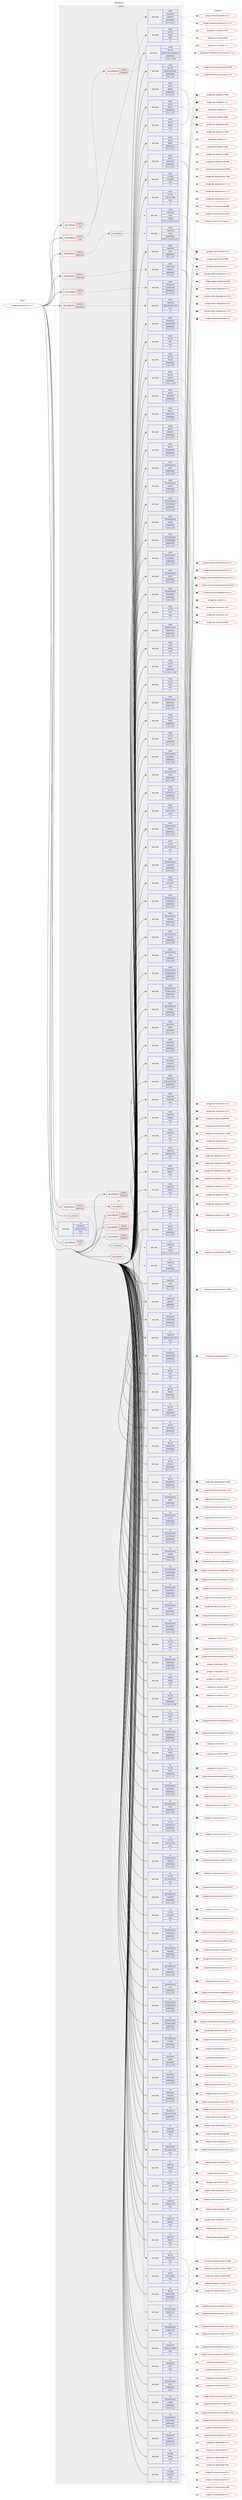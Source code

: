digraph prolog {

# *************
# Graph options
# *************

newrank=true;
concentrate=true;
compound=true;
graph [rankdir=LR,fontname=Helvetica,fontsize=10,ranksep=1.5];#, ranksep=2.5, nodesep=0.2];
edge  [arrowhead=vee];
node  [fontname=Helvetica,fontsize=10];

# **********
# The ebuild
# **********

subgraph cluster_leftcol {
color=gray;
label=<<i>ebuild</i>>;
id [label="portage://kde-plasma/kwin-6.1.3", color=red, width=4, href="../kde-plasma/kwin-6.1.3.svg"];
}

# ****************
# The dependencies
# ****************

subgraph cluster_midcol {
color=gray;
label=<<i>dependencies</i>>;
subgraph cluster_compile {
fillcolor="#eeeeee";
style=filled;
label=<<i>compile</i>>;
subgraph cond68433 {
dependency269662 [label=<<TABLE BORDER="0" CELLBORDER="1" CELLSPACING="0" CELLPADDING="4"><TR><TD ROWSPAN="3" CELLPADDING="10">use_conditional</TD></TR><TR><TD>positive</TD></TR><TR><TD>accessibility</TD></TR></TABLE>>, shape=none, color=red];
subgraph pack199065 {
dependency269663 [label=<<TABLE BORDER="0" CELLBORDER="1" CELLSPACING="0" CELLPADDING="4" WIDTH="220"><TR><TD ROWSPAN="6" CELLPADDING="30">pack_dep</TD></TR><TR><TD WIDTH="110">install</TD></TR><TR><TD>media-libs</TD></TR><TR><TD>libqaccessibilityclient</TD></TR><TR><TD>none</TD></TR><TR><TD>[,,]</TD></TR></TABLE>>, shape=none, color=blue];
}
dependency269662:e -> dependency269663:w [weight=20,style="dashed",arrowhead="vee"];
}
id:e -> dependency269662:w [weight=20,style="solid",arrowhead="vee"];
subgraph cond68434 {
dependency269664 [label=<<TABLE BORDER="0" CELLBORDER="1" CELLSPACING="0" CELLPADDING="4"><TR><TD ROWSPAN="3" CELLPADDING="10">use_conditional</TD></TR><TR><TD>positive</TD></TR><TR><TD>caps</TD></TR></TABLE>>, shape=none, color=red];
subgraph pack199066 {
dependency269665 [label=<<TABLE BORDER="0" CELLBORDER="1" CELLSPACING="0" CELLPADDING="4" WIDTH="220"><TR><TD ROWSPAN="6" CELLPADDING="30">pack_dep</TD></TR><TR><TD WIDTH="110">install</TD></TR><TR><TD>sys-libs</TD></TR><TR><TD>libcap</TD></TR><TR><TD>none</TD></TR><TR><TD>[,,]</TD></TR></TABLE>>, shape=none, color=blue];
}
dependency269664:e -> dependency269665:w [weight=20,style="dashed",arrowhead="vee"];
}
id:e -> dependency269664:w [weight=20,style="solid",arrowhead="vee"];
subgraph cond68435 {
dependency269666 [label=<<TABLE BORDER="0" CELLBORDER="1" CELLSPACING="0" CELLPADDING="4"><TR><TD ROWSPAN="3" CELLPADDING="10">use_conditional</TD></TR><TR><TD>positive</TD></TR><TR><TD>gles2-only</TD></TR></TABLE>>, shape=none, color=red];
subgraph any2004 {
dependency269667 [label=<<TABLE BORDER="0" CELLBORDER="1" CELLSPACING="0" CELLPADDING="4"><TR><TD CELLPADDING="10">any_of_group</TD></TR></TABLE>>, shape=none, color=red];subgraph pack199067 {
dependency269668 [label=<<TABLE BORDER="0" CELLBORDER="1" CELLSPACING="0" CELLPADDING="4" WIDTH="220"><TR><TD ROWSPAN="6" CELLPADDING="30">pack_dep</TD></TR><TR><TD WIDTH="110">install</TD></TR><TR><TD>media-libs</TD></TR><TR><TD>mesa</TD></TR><TR><TD>greaterequal</TD></TR><TR><TD>[24.1.0,,_rc1,24.1.0_rc1]</TD></TR></TABLE>>, shape=none, color=blue];
}
dependency269667:e -> dependency269668:w [weight=20,style="dotted",arrowhead="oinv"];
subgraph pack199068 {
dependency269669 [label=<<TABLE BORDER="0" CELLBORDER="1" CELLSPACING="0" CELLPADDING="4" WIDTH="220"><TR><TD ROWSPAN="6" CELLPADDING="30">pack_dep</TD></TR><TR><TD WIDTH="110">install</TD></TR><TR><TD>media-libs</TD></TR><TR><TD>mesa</TD></TR><TR><TD>smaller</TD></TR><TR><TD>[24.1.0,,_rc1,24.1.0_rc1]</TD></TR></TABLE>>, shape=none, color=blue];
}
dependency269667:e -> dependency269669:w [weight=20,style="dotted",arrowhead="oinv"];
}
dependency269666:e -> dependency269667:w [weight=20,style="dashed",arrowhead="vee"];
}
id:e -> dependency269666:w [weight=20,style="solid",arrowhead="vee"];
subgraph cond68436 {
dependency269670 [label=<<TABLE BORDER="0" CELLBORDER="1" CELLSPACING="0" CELLPADDING="4"><TR><TD ROWSPAN="3" CELLPADDING="10">use_conditional</TD></TR><TR><TD>positive</TD></TR><TR><TD>lock</TD></TR></TABLE>>, shape=none, color=red];
subgraph pack199069 {
dependency269671 [label=<<TABLE BORDER="0" CELLBORDER="1" CELLSPACING="0" CELLPADDING="4" WIDTH="220"><TR><TD ROWSPAN="6" CELLPADDING="30">pack_dep</TD></TR><TR><TD WIDTH="110">install</TD></TR><TR><TD>kde-plasma</TD></TR><TR><TD>kscreenlocker</TD></TR><TR><TD>greaterequal</TD></TR><TR><TD>[6.1.3,,,6.1.3]</TD></TR></TABLE>>, shape=none, color=blue];
}
dependency269670:e -> dependency269671:w [weight=20,style="dashed",arrowhead="vee"];
}
id:e -> dependency269670:w [weight=20,style="solid",arrowhead="vee"];
subgraph cond68437 {
dependency269672 [label=<<TABLE BORDER="0" CELLBORDER="1" CELLSPACING="0" CELLPADDING="4"><TR><TD ROWSPAN="3" CELLPADDING="10">use_conditional</TD></TR><TR><TD>positive</TD></TR><TR><TD>screencast</TD></TR></TABLE>>, shape=none, color=red];
subgraph pack199070 {
dependency269673 [label=<<TABLE BORDER="0" CELLBORDER="1" CELLSPACING="0" CELLPADDING="4" WIDTH="220"><TR><TD ROWSPAN="6" CELLPADDING="30">pack_dep</TD></TR><TR><TD WIDTH="110">install</TD></TR><TR><TD>media-video</TD></TR><TR><TD>pipewire</TD></TR><TR><TD>greaterequal</TD></TR><TR><TD>[0.3,,,0.3]</TD></TR></TABLE>>, shape=none, color=blue];
}
dependency269672:e -> dependency269673:w [weight=20,style="dashed",arrowhead="vee"];
}
id:e -> dependency269672:w [weight=20,style="solid",arrowhead="vee"];
subgraph cond68438 {
dependency269674 [label=<<TABLE BORDER="0" CELLBORDER="1" CELLSPACING="0" CELLPADDING="4"><TR><TD ROWSPAN="3" CELLPADDING="10">use_conditional</TD></TR><TR><TD>positive</TD></TR><TR><TD>shortcuts</TD></TR></TABLE>>, shape=none, color=red];
subgraph pack199071 {
dependency269675 [label=<<TABLE BORDER="0" CELLBORDER="1" CELLSPACING="0" CELLPADDING="4" WIDTH="220"><TR><TD ROWSPAN="6" CELLPADDING="30">pack_dep</TD></TR><TR><TD WIDTH="110">install</TD></TR><TR><TD>kde-plasma</TD></TR><TR><TD>kglobalacceld</TD></TR><TR><TD>greaterequal</TD></TR><TR><TD>[6.1.3,,,6.1.3]</TD></TR></TABLE>>, shape=none, color=blue];
}
dependency269674:e -> dependency269675:w [weight=20,style="dashed",arrowhead="vee"];
}
id:e -> dependency269674:w [weight=20,style="solid",arrowhead="vee"];
subgraph cond68439 {
dependency269676 [label=<<TABLE BORDER="0" CELLBORDER="1" CELLSPACING="0" CELLPADDING="4"><TR><TD ROWSPAN="3" CELLPADDING="10">use_conditional</TD></TR><TR><TD>positive</TD></TR><TR><TD>test</TD></TR></TABLE>>, shape=none, color=red];
subgraph cond68440 {
dependency269677 [label=<<TABLE BORDER="0" CELLBORDER="1" CELLSPACING="0" CELLPADDING="4"><TR><TD ROWSPAN="3" CELLPADDING="10">use_conditional</TD></TR><TR><TD>positive</TD></TR><TR><TD>screencast</TD></TR></TABLE>>, shape=none, color=red];
subgraph pack199072 {
dependency269678 [label=<<TABLE BORDER="0" CELLBORDER="1" CELLSPACING="0" CELLPADDING="4" WIDTH="220"><TR><TD ROWSPAN="6" CELLPADDING="30">pack_dep</TD></TR><TR><TD WIDTH="110">install</TD></TR><TR><TD>kde-plasma</TD></TR><TR><TD>kpipewire</TD></TR><TR><TD>greaterequal</TD></TR><TR><TD>[6.1.3,,,6.1.3]</TD></TR></TABLE>>, shape=none, color=blue];
}
dependency269677:e -> dependency269678:w [weight=20,style="dashed",arrowhead="vee"];
}
dependency269676:e -> dependency269677:w [weight=20,style="dashed",arrowhead="vee"];
}
id:e -> dependency269676:w [weight=20,style="solid",arrowhead="vee"];
subgraph pack199073 {
dependency269679 [label=<<TABLE BORDER="0" CELLBORDER="1" CELLSPACING="0" CELLPADDING="4" WIDTH="220"><TR><TD ROWSPAN="6" CELLPADDING="30">pack_dep</TD></TR><TR><TD WIDTH="110">install</TD></TR><TR><TD>dev-libs</TD></TR><TR><TD>libei</TD></TR><TR><TD>none</TD></TR><TR><TD>[,,]</TD></TR></TABLE>>, shape=none, color=blue];
}
id:e -> dependency269679:w [weight=20,style="solid",arrowhead="vee"];
subgraph pack199074 {
dependency269680 [label=<<TABLE BORDER="0" CELLBORDER="1" CELLSPACING="0" CELLPADDING="4" WIDTH="220"><TR><TD ROWSPAN="6" CELLPADDING="30">pack_dep</TD></TR><TR><TD WIDTH="110">install</TD></TR><TR><TD>dev-libs</TD></TR><TR><TD>libinput</TD></TR><TR><TD>greaterequal</TD></TR><TR><TD>[1.19,,,1.19]</TD></TR></TABLE>>, shape=none, color=blue];
}
id:e -> dependency269680:w [weight=20,style="solid",arrowhead="vee"];
subgraph pack199075 {
dependency269681 [label=<<TABLE BORDER="0" CELLBORDER="1" CELLSPACING="0" CELLPADDING="4" WIDTH="220"><TR><TD ROWSPAN="6" CELLPADDING="30">pack_dep</TD></TR><TR><TD WIDTH="110">install</TD></TR><TR><TD>dev-libs</TD></TR><TR><TD>plasma-wayland-protocols</TD></TR><TR><TD>greaterequal</TD></TR><TR><TD>[1.13.0,,,1.13.0]</TD></TR></TABLE>>, shape=none, color=blue];
}
id:e -> dependency269681:w [weight=20,style="solid",arrowhead="vee"];
subgraph pack199076 {
dependency269682 [label=<<TABLE BORDER="0" CELLBORDER="1" CELLSPACING="0" CELLPADDING="4" WIDTH="220"><TR><TD ROWSPAN="6" CELLPADDING="30">pack_dep</TD></TR><TR><TD WIDTH="110">install</TD></TR><TR><TD>dev-libs</TD></TR><TR><TD>wayland</TD></TR><TR><TD>greaterequal</TD></TR><TR><TD>[1.22.0,,,1.22.0]</TD></TR></TABLE>>, shape=none, color=blue];
}
id:e -> dependency269682:w [weight=20,style="solid",arrowhead="vee"];
subgraph pack199077 {
dependency269683 [label=<<TABLE BORDER="0" CELLBORDER="1" CELLSPACING="0" CELLPADDING="4" WIDTH="220"><TR><TD ROWSPAN="6" CELLPADDING="30">pack_dep</TD></TR><TR><TD WIDTH="110">install</TD></TR><TR><TD>dev-libs</TD></TR><TR><TD>wayland-protocols</TD></TR><TR><TD>greaterequal</TD></TR><TR><TD>[1.34,,,1.34]</TD></TR></TABLE>>, shape=none, color=blue];
}
id:e -> dependency269683:w [weight=20,style="solid",arrowhead="vee"];
subgraph pack199078 {
dependency269684 [label=<<TABLE BORDER="0" CELLBORDER="1" CELLSPACING="0" CELLPADDING="4" WIDTH="220"><TR><TD ROWSPAN="6" CELLPADDING="30">pack_dep</TD></TR><TR><TD WIDTH="110">install</TD></TR><TR><TD>dev-qt</TD></TR><TR><TD>qt5compat</TD></TR><TR><TD>greaterequal</TD></TR><TR><TD>[6.7.1,,,6.7.1]</TD></TR></TABLE>>, shape=none, color=blue];
}
id:e -> dependency269684:w [weight=20,style="solid",arrowhead="vee"];
subgraph pack199079 {
dependency269685 [label=<<TABLE BORDER="0" CELLBORDER="1" CELLSPACING="0" CELLPADDING="4" WIDTH="220"><TR><TD ROWSPAN="6" CELLPADDING="30">pack_dep</TD></TR><TR><TD WIDTH="110">install</TD></TR><TR><TD>dev-qt</TD></TR><TR><TD>qtbase</TD></TR><TR><TD>greaterequal</TD></TR><TR><TD>[6.7.1,,,6.7.1]</TD></TR></TABLE>>, shape=none, color=blue];
}
id:e -> dependency269685:w [weight=20,style="solid",arrowhead="vee"];
subgraph pack199080 {
dependency269686 [label=<<TABLE BORDER="0" CELLBORDER="1" CELLSPACING="0" CELLPADDING="4" WIDTH="220"><TR><TD ROWSPAN="6" CELLPADDING="30">pack_dep</TD></TR><TR><TD WIDTH="110">install</TD></TR><TR><TD>dev-qt</TD></TR><TR><TD>qtbase</TD></TR><TR><TD>greaterequal</TD></TR><TR><TD>[6.7.1,,,6.7.1]</TD></TR></TABLE>>, shape=none, color=blue];
}
id:e -> dependency269686:w [weight=20,style="solid",arrowhead="vee"];
subgraph pack199081 {
dependency269687 [label=<<TABLE BORDER="0" CELLBORDER="1" CELLSPACING="0" CELLPADDING="4" WIDTH="220"><TR><TD ROWSPAN="6" CELLPADDING="30">pack_dep</TD></TR><TR><TD WIDTH="110">install</TD></TR><TR><TD>dev-qt</TD></TR><TR><TD>qtbase</TD></TR><TR><TD>none</TD></TR><TR><TD>[,,]</TD></TR></TABLE>>, shape=none, color=blue];
}
id:e -> dependency269687:w [weight=20,style="solid",arrowhead="vee"];
subgraph pack199082 {
dependency269688 [label=<<TABLE BORDER="0" CELLBORDER="1" CELLSPACING="0" CELLPADDING="4" WIDTH="220"><TR><TD ROWSPAN="6" CELLPADDING="30">pack_dep</TD></TR><TR><TD WIDTH="110">install</TD></TR><TR><TD>dev-qt</TD></TR><TR><TD>qtdeclarative</TD></TR><TR><TD>greaterequal</TD></TR><TR><TD>[6.7.1,,,6.7.1]</TD></TR></TABLE>>, shape=none, color=blue];
}
id:e -> dependency269688:w [weight=20,style="solid",arrowhead="vee"];
subgraph pack199083 {
dependency269689 [label=<<TABLE BORDER="0" CELLBORDER="1" CELLSPACING="0" CELLPADDING="4" WIDTH="220"><TR><TD ROWSPAN="6" CELLPADDING="30">pack_dep</TD></TR><TR><TD WIDTH="110">install</TD></TR><TR><TD>dev-qt</TD></TR><TR><TD>qtsensors</TD></TR><TR><TD>greaterequal</TD></TR><TR><TD>[6.7.1,,,6.7.1]</TD></TR></TABLE>>, shape=none, color=blue];
}
id:e -> dependency269689:w [weight=20,style="solid",arrowhead="vee"];
subgraph pack199084 {
dependency269690 [label=<<TABLE BORDER="0" CELLBORDER="1" CELLSPACING="0" CELLPADDING="4" WIDTH="220"><TR><TD ROWSPAN="6" CELLPADDING="30">pack_dep</TD></TR><TR><TD WIDTH="110">install</TD></TR><TR><TD>dev-qt</TD></TR><TR><TD>qtshadertools</TD></TR><TR><TD>greaterequal</TD></TR><TR><TD>[6.7.1,,,6.7.1]</TD></TR></TABLE>>, shape=none, color=blue];
}
id:e -> dependency269690:w [weight=20,style="solid",arrowhead="vee"];
subgraph pack199085 {
dependency269691 [label=<<TABLE BORDER="0" CELLBORDER="1" CELLSPACING="0" CELLPADDING="4" WIDTH="220"><TR><TD ROWSPAN="6" CELLPADDING="30">pack_dep</TD></TR><TR><TD WIDTH="110">install</TD></TR><TR><TD>dev-qt</TD></TR><TR><TD>qttools</TD></TR><TR><TD>greaterequal</TD></TR><TR><TD>[6.7.1,,,6.7.1]</TD></TR></TABLE>>, shape=none, color=blue];
}
id:e -> dependency269691:w [weight=20,style="solid",arrowhead="vee"];
subgraph pack199086 {
dependency269692 [label=<<TABLE BORDER="0" CELLBORDER="1" CELLSPACING="0" CELLPADDING="4" WIDTH="220"><TR><TD ROWSPAN="6" CELLPADDING="30">pack_dep</TD></TR><TR><TD WIDTH="110">install</TD></TR><TR><TD>dev-qt</TD></TR><TR><TD>qtwayland</TD></TR><TR><TD>greaterequal</TD></TR><TR><TD>[6.7.1,,,6.7.1]</TD></TR></TABLE>>, shape=none, color=blue];
}
id:e -> dependency269692:w [weight=20,style="solid",arrowhead="vee"];
subgraph pack199087 {
dependency269693 [label=<<TABLE BORDER="0" CELLBORDER="1" CELLSPACING="0" CELLPADDING="4" WIDTH="220"><TR><TD ROWSPAN="6" CELLPADDING="30">pack_dep</TD></TR><TR><TD WIDTH="110">install</TD></TR><TR><TD>kde-frameworks</TD></TR><TR><TD>kauth</TD></TR><TR><TD>greaterequal</TD></TR><TR><TD>[6.3.0,,,6.3.0]</TD></TR></TABLE>>, shape=none, color=blue];
}
id:e -> dependency269693:w [weight=20,style="solid",arrowhead="vee"];
subgraph pack199088 {
dependency269694 [label=<<TABLE BORDER="0" CELLBORDER="1" CELLSPACING="0" CELLPADDING="4" WIDTH="220"><TR><TD ROWSPAN="6" CELLPADDING="30">pack_dep</TD></TR><TR><TD WIDTH="110">install</TD></TR><TR><TD>kde-frameworks</TD></TR><TR><TD>kcmutils</TD></TR><TR><TD>greaterequal</TD></TR><TR><TD>[6.3.0,,,6.3.0]</TD></TR></TABLE>>, shape=none, color=blue];
}
id:e -> dependency269694:w [weight=20,style="solid",arrowhead="vee"];
subgraph pack199089 {
dependency269695 [label=<<TABLE BORDER="0" CELLBORDER="1" CELLSPACING="0" CELLPADDING="4" WIDTH="220"><TR><TD ROWSPAN="6" CELLPADDING="30">pack_dep</TD></TR><TR><TD WIDTH="110">install</TD></TR><TR><TD>kde-frameworks</TD></TR><TR><TD>kcolorscheme</TD></TR><TR><TD>greaterequal</TD></TR><TR><TD>[6.3.0,,,6.3.0]</TD></TR></TABLE>>, shape=none, color=blue];
}
id:e -> dependency269695:w [weight=20,style="solid",arrowhead="vee"];
subgraph pack199090 {
dependency269696 [label=<<TABLE BORDER="0" CELLBORDER="1" CELLSPACING="0" CELLPADDING="4" WIDTH="220"><TR><TD ROWSPAN="6" CELLPADDING="30">pack_dep</TD></TR><TR><TD WIDTH="110">install</TD></TR><TR><TD>kde-frameworks</TD></TR><TR><TD>kconfig</TD></TR><TR><TD>greaterequal</TD></TR><TR><TD>[6.3.0,,,6.3.0]</TD></TR></TABLE>>, shape=none, color=blue];
}
id:e -> dependency269696:w [weight=20,style="solid",arrowhead="vee"];
subgraph pack199091 {
dependency269697 [label=<<TABLE BORDER="0" CELLBORDER="1" CELLSPACING="0" CELLPADDING="4" WIDTH="220"><TR><TD ROWSPAN="6" CELLPADDING="30">pack_dep</TD></TR><TR><TD WIDTH="110">install</TD></TR><TR><TD>kde-frameworks</TD></TR><TR><TD>kconfigwidgets</TD></TR><TR><TD>greaterequal</TD></TR><TR><TD>[6.3.0,,,6.3.0]</TD></TR></TABLE>>, shape=none, color=blue];
}
id:e -> dependency269697:w [weight=20,style="solid",arrowhead="vee"];
subgraph pack199092 {
dependency269698 [label=<<TABLE BORDER="0" CELLBORDER="1" CELLSPACING="0" CELLPADDING="4" WIDTH="220"><TR><TD ROWSPAN="6" CELLPADDING="30">pack_dep</TD></TR><TR><TD WIDTH="110">install</TD></TR><TR><TD>kde-frameworks</TD></TR><TR><TD>kcoreaddons</TD></TR><TR><TD>greaterequal</TD></TR><TR><TD>[6.3.0,,,6.3.0]</TD></TR></TABLE>>, shape=none, color=blue];
}
id:e -> dependency269698:w [weight=20,style="solid",arrowhead="vee"];
subgraph pack199093 {
dependency269699 [label=<<TABLE BORDER="0" CELLBORDER="1" CELLSPACING="0" CELLPADDING="4" WIDTH="220"><TR><TD ROWSPAN="6" CELLPADDING="30">pack_dep</TD></TR><TR><TD WIDTH="110">install</TD></TR><TR><TD>kde-frameworks</TD></TR><TR><TD>kcrash</TD></TR><TR><TD>greaterequal</TD></TR><TR><TD>[6.3.0,,,6.3.0]</TD></TR></TABLE>>, shape=none, color=blue];
}
id:e -> dependency269699:w [weight=20,style="solid",arrowhead="vee"];
subgraph pack199094 {
dependency269700 [label=<<TABLE BORDER="0" CELLBORDER="1" CELLSPACING="0" CELLPADDING="4" WIDTH="220"><TR><TD ROWSPAN="6" CELLPADDING="30">pack_dep</TD></TR><TR><TD WIDTH="110">install</TD></TR><TR><TD>kde-frameworks</TD></TR><TR><TD>kdbusaddons</TD></TR><TR><TD>greaterequal</TD></TR><TR><TD>[6.3.0,,,6.3.0]</TD></TR></TABLE>>, shape=none, color=blue];
}
id:e -> dependency269700:w [weight=20,style="solid",arrowhead="vee"];
subgraph pack199095 {
dependency269701 [label=<<TABLE BORDER="0" CELLBORDER="1" CELLSPACING="0" CELLPADDING="4" WIDTH="220"><TR><TD ROWSPAN="6" CELLPADDING="30">pack_dep</TD></TR><TR><TD WIDTH="110">install</TD></TR><TR><TD>kde-frameworks</TD></TR><TR><TD>kdeclarative</TD></TR><TR><TD>greaterequal</TD></TR><TR><TD>[6.3.0,,,6.3.0]</TD></TR></TABLE>>, shape=none, color=blue];
}
id:e -> dependency269701:w [weight=20,style="solid",arrowhead="vee"];
subgraph pack199096 {
dependency269702 [label=<<TABLE BORDER="0" CELLBORDER="1" CELLSPACING="0" CELLPADDING="4" WIDTH="220"><TR><TD ROWSPAN="6" CELLPADDING="30">pack_dep</TD></TR><TR><TD WIDTH="110">install</TD></TR><TR><TD>kde-frameworks</TD></TR><TR><TD>kglobalaccel</TD></TR><TR><TD>greaterequal</TD></TR><TR><TD>[6.3.0,,,6.3.0]</TD></TR></TABLE>>, shape=none, color=blue];
}
id:e -> dependency269702:w [weight=20,style="solid",arrowhead="vee"];
subgraph pack199097 {
dependency269703 [label=<<TABLE BORDER="0" CELLBORDER="1" CELLSPACING="0" CELLPADDING="4" WIDTH="220"><TR><TD ROWSPAN="6" CELLPADDING="30">pack_dep</TD></TR><TR><TD WIDTH="110">install</TD></TR><TR><TD>kde-frameworks</TD></TR><TR><TD>kguiaddons</TD></TR><TR><TD>greaterequal</TD></TR><TR><TD>[6.3.0,,,6.3.0]</TD></TR></TABLE>>, shape=none, color=blue];
}
id:e -> dependency269703:w [weight=20,style="solid",arrowhead="vee"];
subgraph pack199098 {
dependency269704 [label=<<TABLE BORDER="0" CELLBORDER="1" CELLSPACING="0" CELLPADDING="4" WIDTH="220"><TR><TD ROWSPAN="6" CELLPADDING="30">pack_dep</TD></TR><TR><TD WIDTH="110">install</TD></TR><TR><TD>kde-frameworks</TD></TR><TR><TD>ki18n</TD></TR><TR><TD>greaterequal</TD></TR><TR><TD>[6.3.0,,,6.3.0]</TD></TR></TABLE>>, shape=none, color=blue];
}
id:e -> dependency269704:w [weight=20,style="solid",arrowhead="vee"];
subgraph pack199099 {
dependency269705 [label=<<TABLE BORDER="0" CELLBORDER="1" CELLSPACING="0" CELLPADDING="4" WIDTH="220"><TR><TD ROWSPAN="6" CELLPADDING="30">pack_dep</TD></TR><TR><TD WIDTH="110">install</TD></TR><TR><TD>kde-frameworks</TD></TR><TR><TD>kidletime</TD></TR><TR><TD>greaterequal</TD></TR><TR><TD>[6.3.0,,,6.3.0]</TD></TR></TABLE>>, shape=none, color=blue];
}
id:e -> dependency269705:w [weight=20,style="solid",arrowhead="vee"];
subgraph pack199100 {
dependency269706 [label=<<TABLE BORDER="0" CELLBORDER="1" CELLSPACING="0" CELLPADDING="4" WIDTH="220"><TR><TD ROWSPAN="6" CELLPADDING="30">pack_dep</TD></TR><TR><TD WIDTH="110">install</TD></TR><TR><TD>kde-frameworks</TD></TR><TR><TD>knewstuff</TD></TR><TR><TD>greaterequal</TD></TR><TR><TD>[6.3.0,,,6.3.0]</TD></TR></TABLE>>, shape=none, color=blue];
}
id:e -> dependency269706:w [weight=20,style="solid",arrowhead="vee"];
subgraph pack199101 {
dependency269707 [label=<<TABLE BORDER="0" CELLBORDER="1" CELLSPACING="0" CELLPADDING="4" WIDTH="220"><TR><TD ROWSPAN="6" CELLPADDING="30">pack_dep</TD></TR><TR><TD WIDTH="110">install</TD></TR><TR><TD>kde-frameworks</TD></TR><TR><TD>knotifications</TD></TR><TR><TD>greaterequal</TD></TR><TR><TD>[6.3.0,,,6.3.0]</TD></TR></TABLE>>, shape=none, color=blue];
}
id:e -> dependency269707:w [weight=20,style="solid",arrowhead="vee"];
subgraph pack199102 {
dependency269708 [label=<<TABLE BORDER="0" CELLBORDER="1" CELLSPACING="0" CELLPADDING="4" WIDTH="220"><TR><TD ROWSPAN="6" CELLPADDING="30">pack_dep</TD></TR><TR><TD WIDTH="110">install</TD></TR><TR><TD>kde-frameworks</TD></TR><TR><TD>kpackage</TD></TR><TR><TD>greaterequal</TD></TR><TR><TD>[6.3.0,,,6.3.0]</TD></TR></TABLE>>, shape=none, color=blue];
}
id:e -> dependency269708:w [weight=20,style="solid",arrowhead="vee"];
subgraph pack199103 {
dependency269709 [label=<<TABLE BORDER="0" CELLBORDER="1" CELLSPACING="0" CELLPADDING="4" WIDTH="220"><TR><TD ROWSPAN="6" CELLPADDING="30">pack_dep</TD></TR><TR><TD WIDTH="110">install</TD></TR><TR><TD>kde-frameworks</TD></TR><TR><TD>kservice</TD></TR><TR><TD>greaterequal</TD></TR><TR><TD>[6.3.0,,,6.3.0]</TD></TR></TABLE>>, shape=none, color=blue];
}
id:e -> dependency269709:w [weight=20,style="solid",arrowhead="vee"];
subgraph pack199104 {
dependency269710 [label=<<TABLE BORDER="0" CELLBORDER="1" CELLSPACING="0" CELLPADDING="4" WIDTH="220"><TR><TD ROWSPAN="6" CELLPADDING="30">pack_dep</TD></TR><TR><TD WIDTH="110">install</TD></TR><TR><TD>kde-frameworks</TD></TR><TR><TD>ksvg</TD></TR><TR><TD>greaterequal</TD></TR><TR><TD>[6.3.0,,,6.3.0]</TD></TR></TABLE>>, shape=none, color=blue];
}
id:e -> dependency269710:w [weight=20,style="solid",arrowhead="vee"];
subgraph pack199105 {
dependency269711 [label=<<TABLE BORDER="0" CELLBORDER="1" CELLSPACING="0" CELLPADDING="4" WIDTH="220"><TR><TD ROWSPAN="6" CELLPADDING="30">pack_dep</TD></TR><TR><TD WIDTH="110">install</TD></TR><TR><TD>kde-frameworks</TD></TR><TR><TD>kwidgetsaddons</TD></TR><TR><TD>greaterequal</TD></TR><TR><TD>[6.3.0,,,6.3.0]</TD></TR></TABLE>>, shape=none, color=blue];
}
id:e -> dependency269711:w [weight=20,style="solid",arrowhead="vee"];
subgraph pack199106 {
dependency269712 [label=<<TABLE BORDER="0" CELLBORDER="1" CELLSPACING="0" CELLPADDING="4" WIDTH="220"><TR><TD ROWSPAN="6" CELLPADDING="30">pack_dep</TD></TR><TR><TD WIDTH="110">install</TD></TR><TR><TD>kde-frameworks</TD></TR><TR><TD>kwindowsystem</TD></TR><TR><TD>greaterequal</TD></TR><TR><TD>[6.3.0,,,6.3.0]</TD></TR></TABLE>>, shape=none, color=blue];
}
id:e -> dependency269712:w [weight=20,style="solid",arrowhead="vee"];
subgraph pack199107 {
dependency269713 [label=<<TABLE BORDER="0" CELLBORDER="1" CELLSPACING="0" CELLPADDING="4" WIDTH="220"><TR><TD ROWSPAN="6" CELLPADDING="30">pack_dep</TD></TR><TR><TD WIDTH="110">install</TD></TR><TR><TD>kde-frameworks</TD></TR><TR><TD>kxmlgui</TD></TR><TR><TD>greaterequal</TD></TR><TR><TD>[6.3.0,,,6.3.0]</TD></TR></TABLE>>, shape=none, color=blue];
}
id:e -> dependency269713:w [weight=20,style="solid",arrowhead="vee"];
subgraph pack199108 {
dependency269714 [label=<<TABLE BORDER="0" CELLBORDER="1" CELLSPACING="0" CELLPADDING="4" WIDTH="220"><TR><TD ROWSPAN="6" CELLPADDING="30">pack_dep</TD></TR><TR><TD WIDTH="110">install</TD></TR><TR><TD>kde-plasma</TD></TR><TR><TD>breeze</TD></TR><TR><TD>greaterequal</TD></TR><TR><TD>[6.1.3,,,6.1.3]</TD></TR></TABLE>>, shape=none, color=blue];
}
id:e -> dependency269714:w [weight=20,style="solid",arrowhead="vee"];
subgraph pack199109 {
dependency269715 [label=<<TABLE BORDER="0" CELLBORDER="1" CELLSPACING="0" CELLPADDING="4" WIDTH="220"><TR><TD ROWSPAN="6" CELLPADDING="30">pack_dep</TD></TR><TR><TD WIDTH="110">install</TD></TR><TR><TD>kde-plasma</TD></TR><TR><TD>kdecoration</TD></TR><TR><TD>greaterequal</TD></TR><TR><TD>[6.1.3,,,6.1.3]</TD></TR></TABLE>>, shape=none, color=blue];
}
id:e -> dependency269715:w [weight=20,style="solid",arrowhead="vee"];
subgraph pack199110 {
dependency269716 [label=<<TABLE BORDER="0" CELLBORDER="1" CELLSPACING="0" CELLPADDING="4" WIDTH="220"><TR><TD ROWSPAN="6" CELLPADDING="30">pack_dep</TD></TR><TR><TD WIDTH="110">install</TD></TR><TR><TD>kde-plasma</TD></TR><TR><TD>kwayland</TD></TR><TR><TD>greaterequal</TD></TR><TR><TD>[6.1.3,,,6.1.3]</TD></TR></TABLE>>, shape=none, color=blue];
}
id:e -> dependency269716:w [weight=20,style="solid",arrowhead="vee"];
subgraph pack199111 {
dependency269717 [label=<<TABLE BORDER="0" CELLBORDER="1" CELLSPACING="0" CELLPADDING="4" WIDTH="220"><TR><TD ROWSPAN="6" CELLPADDING="30">pack_dep</TD></TR><TR><TD WIDTH="110">install</TD></TR><TR><TD>kde-plasma</TD></TR><TR><TD>plasma-activities</TD></TR><TR><TD>greaterequal</TD></TR><TR><TD>[6.1.3,,,6.1.3]</TD></TR></TABLE>>, shape=none, color=blue];
}
id:e -> dependency269717:w [weight=20,style="solid",arrowhead="vee"];
subgraph pack199112 {
dependency269718 [label=<<TABLE BORDER="0" CELLBORDER="1" CELLSPACING="0" CELLPADDING="4" WIDTH="220"><TR><TD ROWSPAN="6" CELLPADDING="30">pack_dep</TD></TR><TR><TD WIDTH="110">install</TD></TR><TR><TD>media-libs</TD></TR><TR><TD>fontconfig</TD></TR><TR><TD>none</TD></TR><TR><TD>[,,]</TD></TR></TABLE>>, shape=none, color=blue];
}
id:e -> dependency269718:w [weight=20,style="solid",arrowhead="vee"];
subgraph pack199113 {
dependency269719 [label=<<TABLE BORDER="0" CELLBORDER="1" CELLSPACING="0" CELLPADDING="4" WIDTH="220"><TR><TD ROWSPAN="6" CELLPADDING="30">pack_dep</TD></TR><TR><TD WIDTH="110">install</TD></TR><TR><TD>media-libs</TD></TR><TR><TD>freetype</TD></TR><TR><TD>none</TD></TR><TR><TD>[,,]</TD></TR></TABLE>>, shape=none, color=blue];
}
id:e -> dependency269719:w [weight=20,style="solid",arrowhead="vee"];
subgraph pack199114 {
dependency269720 [label=<<TABLE BORDER="0" CELLBORDER="1" CELLSPACING="0" CELLPADDING="4" WIDTH="220"><TR><TD ROWSPAN="6" CELLPADDING="30">pack_dep</TD></TR><TR><TD WIDTH="110">install</TD></TR><TR><TD>media-libs</TD></TR><TR><TD>lcms</TD></TR><TR><TD>none</TD></TR><TR><TD>[,,]</TD></TR></TABLE>>, shape=none, color=blue];
}
id:e -> dependency269720:w [weight=20,style="solid",arrowhead="vee"];
subgraph pack199115 {
dependency269721 [label=<<TABLE BORDER="0" CELLBORDER="1" CELLSPACING="0" CELLPADDING="4" WIDTH="220"><TR><TD ROWSPAN="6" CELLPADDING="30">pack_dep</TD></TR><TR><TD WIDTH="110">install</TD></TR><TR><TD>media-libs</TD></TR><TR><TD>libdisplay-info</TD></TR><TR><TD>none</TD></TR><TR><TD>[,,]</TD></TR></TABLE>>, shape=none, color=blue];
}
id:e -> dependency269721:w [weight=20,style="solid",arrowhead="vee"];
subgraph pack199116 {
dependency269722 [label=<<TABLE BORDER="0" CELLBORDER="1" CELLSPACING="0" CELLPADDING="4" WIDTH="220"><TR><TD ROWSPAN="6" CELLPADDING="30">pack_dep</TD></TR><TR><TD WIDTH="110">install</TD></TR><TR><TD>media-libs</TD></TR><TR><TD>libepoxy</TD></TR><TR><TD>none</TD></TR><TR><TD>[,,]</TD></TR></TABLE>>, shape=none, color=blue];
}
id:e -> dependency269722:w [weight=20,style="solid",arrowhead="vee"];
subgraph pack199117 {
dependency269723 [label=<<TABLE BORDER="0" CELLBORDER="1" CELLSPACING="0" CELLPADDING="4" WIDTH="220"><TR><TD ROWSPAN="6" CELLPADDING="30">pack_dep</TD></TR><TR><TD WIDTH="110">install</TD></TR><TR><TD>media-libs</TD></TR><TR><TD>libglvnd</TD></TR><TR><TD>none</TD></TR><TR><TD>[,,]</TD></TR></TABLE>>, shape=none, color=blue];
}
id:e -> dependency269723:w [weight=20,style="solid",arrowhead="vee"];
subgraph pack199118 {
dependency269724 [label=<<TABLE BORDER="0" CELLBORDER="1" CELLSPACING="0" CELLPADDING="4" WIDTH="220"><TR><TD ROWSPAN="6" CELLPADDING="30">pack_dep</TD></TR><TR><TD WIDTH="110">install</TD></TR><TR><TD>media-libs</TD></TR><TR><TD>mesa</TD></TR><TR><TD>greaterequal</TD></TR><TR><TD>[21.3,,,21.3]</TD></TR></TABLE>>, shape=none, color=blue];
}
id:e -> dependency269724:w [weight=20,style="solid",arrowhead="vee"];
subgraph pack199119 {
dependency269725 [label=<<TABLE BORDER="0" CELLBORDER="1" CELLSPACING="0" CELLPADDING="4" WIDTH="220"><TR><TD ROWSPAN="6" CELLPADDING="30">pack_dep</TD></TR><TR><TD WIDTH="110">install</TD></TR><TR><TD>virtual</TD></TR><TR><TD>libudev</TD></TR><TR><TD>none</TD></TR><TR><TD>[,,]</TD></TR></TABLE>>, shape=none, color=blue];
}
id:e -> dependency269725:w [weight=20,style="solid",arrowhead="vee"];
subgraph pack199120 {
dependency269726 [label=<<TABLE BORDER="0" CELLBORDER="1" CELLSPACING="0" CELLPADDING="4" WIDTH="220"><TR><TD ROWSPAN="6" CELLPADDING="30">pack_dep</TD></TR><TR><TD WIDTH="110">install</TD></TR><TR><TD>x11-base</TD></TR><TR><TD>xorg-proto</TD></TR><TR><TD>none</TD></TR><TR><TD>[,,]</TD></TR></TABLE>>, shape=none, color=blue];
}
id:e -> dependency269726:w [weight=20,style="solid",arrowhead="vee"];
subgraph pack199121 {
dependency269727 [label=<<TABLE BORDER="0" CELLBORDER="1" CELLSPACING="0" CELLPADDING="4" WIDTH="220"><TR><TD ROWSPAN="6" CELLPADDING="30">pack_dep</TD></TR><TR><TD WIDTH="110">install</TD></TR><TR><TD>x11-libs</TD></TR><TR><TD>libX11</TD></TR><TR><TD>none</TD></TR><TR><TD>[,,]</TD></TR></TABLE>>, shape=none, color=blue];
}
id:e -> dependency269727:w [weight=20,style="solid",arrowhead="vee"];
subgraph pack199122 {
dependency269728 [label=<<TABLE BORDER="0" CELLBORDER="1" CELLSPACING="0" CELLPADDING="4" WIDTH="220"><TR><TD ROWSPAN="6" CELLPADDING="30">pack_dep</TD></TR><TR><TD WIDTH="110">install</TD></TR><TR><TD>x11-libs</TD></TR><TR><TD>libXi</TD></TR><TR><TD>none</TD></TR><TR><TD>[,,]</TD></TR></TABLE>>, shape=none, color=blue];
}
id:e -> dependency269728:w [weight=20,style="solid",arrowhead="vee"];
subgraph pack199123 {
dependency269729 [label=<<TABLE BORDER="0" CELLBORDER="1" CELLSPACING="0" CELLPADDING="4" WIDTH="220"><TR><TD ROWSPAN="6" CELLPADDING="30">pack_dep</TD></TR><TR><TD WIDTH="110">install</TD></TR><TR><TD>x11-libs</TD></TR><TR><TD>libdrm</TD></TR><TR><TD>greaterequal</TD></TR><TR><TD>[2.4.116,,,2.4.116]</TD></TR></TABLE>>, shape=none, color=blue];
}
id:e -> dependency269729:w [weight=20,style="solid",arrowhead="vee"];
subgraph pack199124 {
dependency269730 [label=<<TABLE BORDER="0" CELLBORDER="1" CELLSPACING="0" CELLPADDING="4" WIDTH="220"><TR><TD ROWSPAN="6" CELLPADDING="30">pack_dep</TD></TR><TR><TD WIDTH="110">install</TD></TR><TR><TD>x11-libs</TD></TR><TR><TD>libxcb</TD></TR><TR><TD>greaterequal</TD></TR><TR><TD>[1.10,,,1.10]</TD></TR></TABLE>>, shape=none, color=blue];
}
id:e -> dependency269730:w [weight=20,style="solid",arrowhead="vee"];
subgraph pack199125 {
dependency269731 [label=<<TABLE BORDER="0" CELLBORDER="1" CELLSPACING="0" CELLPADDING="4" WIDTH="220"><TR><TD ROWSPAN="6" CELLPADDING="30">pack_dep</TD></TR><TR><TD WIDTH="110">install</TD></TR><TR><TD>x11-libs</TD></TR><TR><TD>libxcvt</TD></TR><TR><TD>greaterequal</TD></TR><TR><TD>[0.1.1,,,0.1.1]</TD></TR></TABLE>>, shape=none, color=blue];
}
id:e -> dependency269731:w [weight=20,style="solid",arrowhead="vee"];
subgraph pack199126 {
dependency269732 [label=<<TABLE BORDER="0" CELLBORDER="1" CELLSPACING="0" CELLPADDING="4" WIDTH="220"><TR><TD ROWSPAN="6" CELLPADDING="30">pack_dep</TD></TR><TR><TD WIDTH="110">install</TD></TR><TR><TD>x11-libs</TD></TR><TR><TD>libxkbcommon</TD></TR><TR><TD>greaterequal</TD></TR><TR><TD>[1.5.0,,,1.5.0]</TD></TR></TABLE>>, shape=none, color=blue];
}
id:e -> dependency269732:w [weight=20,style="solid",arrowhead="vee"];
subgraph pack199127 {
dependency269733 [label=<<TABLE BORDER="0" CELLBORDER="1" CELLSPACING="0" CELLPADDING="4" WIDTH="220"><TR><TD ROWSPAN="6" CELLPADDING="30">pack_dep</TD></TR><TR><TD WIDTH="110">install</TD></TR><TR><TD>x11-libs</TD></TR><TR><TD>xcb-util-cursor</TD></TR><TR><TD>none</TD></TR><TR><TD>[,,]</TD></TR></TABLE>>, shape=none, color=blue];
}
id:e -> dependency269733:w [weight=20,style="solid",arrowhead="vee"];
subgraph pack199128 {
dependency269734 [label=<<TABLE BORDER="0" CELLBORDER="1" CELLSPACING="0" CELLPADDING="4" WIDTH="220"><TR><TD ROWSPAN="6" CELLPADDING="30">pack_dep</TD></TR><TR><TD WIDTH="110">install</TD></TR><TR><TD>x11-libs</TD></TR><TR><TD>xcb-util-image</TD></TR><TR><TD>none</TD></TR><TR><TD>[,,]</TD></TR></TABLE>>, shape=none, color=blue];
}
id:e -> dependency269734:w [weight=20,style="solid",arrowhead="vee"];
subgraph pack199129 {
dependency269735 [label=<<TABLE BORDER="0" CELLBORDER="1" CELLSPACING="0" CELLPADDING="4" WIDTH="220"><TR><TD ROWSPAN="6" CELLPADDING="30">pack_dep</TD></TR><TR><TD WIDTH="110">install</TD></TR><TR><TD>x11-libs</TD></TR><TR><TD>xcb-util-keysyms</TD></TR><TR><TD>none</TD></TR><TR><TD>[,,]</TD></TR></TABLE>>, shape=none, color=blue];
}
id:e -> dependency269735:w [weight=20,style="solid",arrowhead="vee"];
subgraph pack199130 {
dependency269736 [label=<<TABLE BORDER="0" CELLBORDER="1" CELLSPACING="0" CELLPADDING="4" WIDTH="220"><TR><TD ROWSPAN="6" CELLPADDING="30">pack_dep</TD></TR><TR><TD WIDTH="110">install</TD></TR><TR><TD>x11-libs</TD></TR><TR><TD>xcb-util-wm</TD></TR><TR><TD>none</TD></TR><TR><TD>[,,]</TD></TR></TABLE>>, shape=none, color=blue];
}
id:e -> dependency269736:w [weight=20,style="solid",arrowhead="vee"];
}
subgraph cluster_compileandrun {
fillcolor="#eeeeee";
style=filled;
label=<<i>compile and run</i>>;
}
subgraph cluster_run {
fillcolor="#eeeeee";
style=filled;
label=<<i>run</i>>;
subgraph any2005 {
dependency269737 [label=<<TABLE BORDER="0" CELLBORDER="1" CELLSPACING="0" CELLPADDING="4"><TR><TD CELLPADDING="10">any_of_group</TD></TR></TABLE>>, shape=none, color=red];subgraph pack199131 {
dependency269738 [label=<<TABLE BORDER="0" CELLBORDER="1" CELLSPACING="0" CELLPADDING="4" WIDTH="220"><TR><TD ROWSPAN="6" CELLPADDING="30">pack_dep</TD></TR><TR><TD WIDTH="110">run</TD></TR><TR><TD>dev-qt</TD></TR><TR><TD>qtmultimedia</TD></TR><TR><TD>none</TD></TR><TR><TD>[,,]</TD></TR></TABLE>>, shape=none, color=blue];
}
dependency269737:e -> dependency269738:w [weight=20,style="dotted",arrowhead="oinv"];
subgraph all163 {
dependency269739 [label=<<TABLE BORDER="0" CELLBORDER="1" CELLSPACING="0" CELLPADDING="4"><TR><TD CELLPADDING="10">all_of_group</TD></TR></TABLE>>, shape=none, color=red];subgraph pack199132 {
dependency269740 [label=<<TABLE BORDER="0" CELLBORDER="1" CELLSPACING="0" CELLPADDING="4" WIDTH="220"><TR><TD ROWSPAN="6" CELLPADDING="30">pack_dep</TD></TR><TR><TD WIDTH="110">run</TD></TR><TR><TD>dev-qt</TD></TR><TR><TD>qtmultimedia</TD></TR><TR><TD>none</TD></TR><TR><TD>[,,]</TD></TR></TABLE>>, shape=none, color=blue];
}
dependency269739:e -> dependency269740:w [weight=20,style="solid",arrowhead="inv"];
subgraph pack199133 {
dependency269741 [label=<<TABLE BORDER="0" CELLBORDER="1" CELLSPACING="0" CELLPADDING="4" WIDTH="220"><TR><TD ROWSPAN="6" CELLPADDING="30">pack_dep</TD></TR><TR><TD WIDTH="110">run</TD></TR><TR><TD>media-plugins</TD></TR><TR><TD>gst-plugins-soup</TD></TR><TR><TD>none</TD></TR><TR><TD>[,,]</TD></TR></TABLE>>, shape=none, color=blue];
}
dependency269739:e -> dependency269741:w [weight=20,style="solid",arrowhead="inv"];
}
dependency269737:e -> dependency269739:w [weight=20,style="dotted",arrowhead="oinv"];
}
id:e -> dependency269737:w [weight=20,style="solid",arrowhead="odot"];
subgraph any2006 {
dependency269742 [label=<<TABLE BORDER="0" CELLBORDER="1" CELLSPACING="0" CELLPADDING="4"><TR><TD CELLPADDING="10">any_of_group</TD></TR></TABLE>>, shape=none, color=red];subgraph pack199134 {
dependency269743 [label=<<TABLE BORDER="0" CELLBORDER="1" CELLSPACING="0" CELLPADDING="4" WIDTH="220"><TR><TD ROWSPAN="6" CELLPADDING="30">pack_dep</TD></TR><TR><TD WIDTH="110">run</TD></TR><TR><TD>kde-frameworks</TD></TR><TR><TD>breeze-icons</TD></TR><TR><TD>none</TD></TR><TR><TD>[,,]</TD></TR></TABLE>>, shape=none, color=blue];
}
dependency269742:e -> dependency269743:w [weight=20,style="dotted",arrowhead="oinv"];
subgraph pack199135 {
dependency269744 [label=<<TABLE BORDER="0" CELLBORDER="1" CELLSPACING="0" CELLPADDING="4" WIDTH="220"><TR><TD ROWSPAN="6" CELLPADDING="30">pack_dep</TD></TR><TR><TD WIDTH="110">run</TD></TR><TR><TD>kde-frameworks</TD></TR><TR><TD>oxygen-icons</TD></TR><TR><TD>none</TD></TR><TR><TD>[,,]</TD></TR></TABLE>>, shape=none, color=blue];
}
dependency269742:e -> dependency269744:w [weight=20,style="dotted",arrowhead="oinv"];
}
id:e -> dependency269742:w [weight=20,style="solid",arrowhead="odot"];
subgraph cond68441 {
dependency269745 [label=<<TABLE BORDER="0" CELLBORDER="1" CELLSPACING="0" CELLPADDING="4"><TR><TD ROWSPAN="3" CELLPADDING="10">use_conditional</TD></TR><TR><TD>positive</TD></TR><TR><TD>accessibility</TD></TR></TABLE>>, shape=none, color=red];
subgraph pack199136 {
dependency269746 [label=<<TABLE BORDER="0" CELLBORDER="1" CELLSPACING="0" CELLPADDING="4" WIDTH="220"><TR><TD ROWSPAN="6" CELLPADDING="30">pack_dep</TD></TR><TR><TD WIDTH="110">run</TD></TR><TR><TD>media-libs</TD></TR><TR><TD>libqaccessibilityclient</TD></TR><TR><TD>none</TD></TR><TR><TD>[,,]</TD></TR></TABLE>>, shape=none, color=blue];
}
dependency269745:e -> dependency269746:w [weight=20,style="dashed",arrowhead="vee"];
}
id:e -> dependency269745:w [weight=20,style="solid",arrowhead="odot"];
subgraph cond68442 {
dependency269747 [label=<<TABLE BORDER="0" CELLBORDER="1" CELLSPACING="0" CELLPADDING="4"><TR><TD ROWSPAN="3" CELLPADDING="10">use_conditional</TD></TR><TR><TD>positive</TD></TR><TR><TD>gles2-only</TD></TR></TABLE>>, shape=none, color=red];
subgraph any2007 {
dependency269748 [label=<<TABLE BORDER="0" CELLBORDER="1" CELLSPACING="0" CELLPADDING="4"><TR><TD CELLPADDING="10">any_of_group</TD></TR></TABLE>>, shape=none, color=red];subgraph pack199137 {
dependency269749 [label=<<TABLE BORDER="0" CELLBORDER="1" CELLSPACING="0" CELLPADDING="4" WIDTH="220"><TR><TD ROWSPAN="6" CELLPADDING="30">pack_dep</TD></TR><TR><TD WIDTH="110">run</TD></TR><TR><TD>media-libs</TD></TR><TR><TD>mesa</TD></TR><TR><TD>greaterequal</TD></TR><TR><TD>[24.1.0,,_rc1,24.1.0_rc1]</TD></TR></TABLE>>, shape=none, color=blue];
}
dependency269748:e -> dependency269749:w [weight=20,style="dotted",arrowhead="oinv"];
subgraph pack199138 {
dependency269750 [label=<<TABLE BORDER="0" CELLBORDER="1" CELLSPACING="0" CELLPADDING="4" WIDTH="220"><TR><TD ROWSPAN="6" CELLPADDING="30">pack_dep</TD></TR><TR><TD WIDTH="110">run</TD></TR><TR><TD>media-libs</TD></TR><TR><TD>mesa</TD></TR><TR><TD>smaller</TD></TR><TR><TD>[24.1.0,,_rc1,24.1.0_rc1]</TD></TR></TABLE>>, shape=none, color=blue];
}
dependency269748:e -> dependency269750:w [weight=20,style="dotted",arrowhead="oinv"];
}
dependency269747:e -> dependency269748:w [weight=20,style="dashed",arrowhead="vee"];
}
id:e -> dependency269747:w [weight=20,style="solid",arrowhead="odot"];
subgraph cond68443 {
dependency269751 [label=<<TABLE BORDER="0" CELLBORDER="1" CELLSPACING="0" CELLPADDING="4"><TR><TD ROWSPAN="3" CELLPADDING="10">use_conditional</TD></TR><TR><TD>positive</TD></TR><TR><TD>lock</TD></TR></TABLE>>, shape=none, color=red];
subgraph pack199139 {
dependency269752 [label=<<TABLE BORDER="0" CELLBORDER="1" CELLSPACING="0" CELLPADDING="4" WIDTH="220"><TR><TD ROWSPAN="6" CELLPADDING="30">pack_dep</TD></TR><TR><TD WIDTH="110">run</TD></TR><TR><TD>kde-plasma</TD></TR><TR><TD>kscreenlocker</TD></TR><TR><TD>greaterequal</TD></TR><TR><TD>[6.1.3,,,6.1.3]</TD></TR></TABLE>>, shape=none, color=blue];
}
dependency269751:e -> dependency269752:w [weight=20,style="dashed",arrowhead="vee"];
}
id:e -> dependency269751:w [weight=20,style="solid",arrowhead="odot"];
subgraph cond68444 {
dependency269753 [label=<<TABLE BORDER="0" CELLBORDER="1" CELLSPACING="0" CELLPADDING="4"><TR><TD ROWSPAN="3" CELLPADDING="10">use_conditional</TD></TR><TR><TD>positive</TD></TR><TR><TD>screencast</TD></TR></TABLE>>, shape=none, color=red];
subgraph pack199140 {
dependency269754 [label=<<TABLE BORDER="0" CELLBORDER="1" CELLSPACING="0" CELLPADDING="4" WIDTH="220"><TR><TD ROWSPAN="6" CELLPADDING="30">pack_dep</TD></TR><TR><TD WIDTH="110">run</TD></TR><TR><TD>media-video</TD></TR><TR><TD>pipewire</TD></TR><TR><TD>greaterequal</TD></TR><TR><TD>[0.3,,,0.3]</TD></TR></TABLE>>, shape=none, color=blue];
}
dependency269753:e -> dependency269754:w [weight=20,style="dashed",arrowhead="vee"];
}
id:e -> dependency269753:w [weight=20,style="solid",arrowhead="odot"];
subgraph cond68445 {
dependency269755 [label=<<TABLE BORDER="0" CELLBORDER="1" CELLSPACING="0" CELLPADDING="4"><TR><TD ROWSPAN="3" CELLPADDING="10">use_conditional</TD></TR><TR><TD>positive</TD></TR><TR><TD>shortcuts</TD></TR></TABLE>>, shape=none, color=red];
subgraph pack199141 {
dependency269756 [label=<<TABLE BORDER="0" CELLBORDER="1" CELLSPACING="0" CELLPADDING="4" WIDTH="220"><TR><TD ROWSPAN="6" CELLPADDING="30">pack_dep</TD></TR><TR><TD WIDTH="110">run</TD></TR><TR><TD>kde-plasma</TD></TR><TR><TD>kglobalacceld</TD></TR><TR><TD>greaterequal</TD></TR><TR><TD>[6.1.3,,,6.1.3]</TD></TR></TABLE>>, shape=none, color=blue];
}
dependency269755:e -> dependency269756:w [weight=20,style="dashed",arrowhead="vee"];
}
id:e -> dependency269755:w [weight=20,style="solid",arrowhead="odot"];
subgraph pack199142 {
dependency269757 [label=<<TABLE BORDER="0" CELLBORDER="1" CELLSPACING="0" CELLPADDING="4" WIDTH="220"><TR><TD ROWSPAN="6" CELLPADDING="30">pack_dep</TD></TR><TR><TD WIDTH="110">run</TD></TR><TR><TD>dev-libs</TD></TR><TR><TD>libei</TD></TR><TR><TD>none</TD></TR><TR><TD>[,,]</TD></TR></TABLE>>, shape=none, color=blue];
}
id:e -> dependency269757:w [weight=20,style="solid",arrowhead="odot"];
subgraph pack199143 {
dependency269758 [label=<<TABLE BORDER="0" CELLBORDER="1" CELLSPACING="0" CELLPADDING="4" WIDTH="220"><TR><TD ROWSPAN="6" CELLPADDING="30">pack_dep</TD></TR><TR><TD WIDTH="110">run</TD></TR><TR><TD>dev-libs</TD></TR><TR><TD>libinput</TD></TR><TR><TD>greaterequal</TD></TR><TR><TD>[1.19,,,1.19]</TD></TR></TABLE>>, shape=none, color=blue];
}
id:e -> dependency269758:w [weight=20,style="solid",arrowhead="odot"];
subgraph pack199144 {
dependency269759 [label=<<TABLE BORDER="0" CELLBORDER="1" CELLSPACING="0" CELLPADDING="4" WIDTH="220"><TR><TD ROWSPAN="6" CELLPADDING="30">pack_dep</TD></TR><TR><TD WIDTH="110">run</TD></TR><TR><TD>dev-libs</TD></TR><TR><TD>wayland</TD></TR><TR><TD>greaterequal</TD></TR><TR><TD>[1.22.0,,,1.22.0]</TD></TR></TABLE>>, shape=none, color=blue];
}
id:e -> dependency269759:w [weight=20,style="solid",arrowhead="odot"];
subgraph pack199145 {
dependency269760 [label=<<TABLE BORDER="0" CELLBORDER="1" CELLSPACING="0" CELLPADDING="4" WIDTH="220"><TR><TD ROWSPAN="6" CELLPADDING="30">pack_dep</TD></TR><TR><TD WIDTH="110">run</TD></TR><TR><TD>dev-qt</TD></TR><TR><TD>qt5compat</TD></TR><TR><TD>greaterequal</TD></TR><TR><TD>[6.7.1,,,6.7.1]</TD></TR></TABLE>>, shape=none, color=blue];
}
id:e -> dependency269760:w [weight=20,style="solid",arrowhead="odot"];
subgraph pack199146 {
dependency269761 [label=<<TABLE BORDER="0" CELLBORDER="1" CELLSPACING="0" CELLPADDING="4" WIDTH="220"><TR><TD ROWSPAN="6" CELLPADDING="30">pack_dep</TD></TR><TR><TD WIDTH="110">run</TD></TR><TR><TD>dev-qt</TD></TR><TR><TD>qtbase</TD></TR><TR><TD>greaterequal</TD></TR><TR><TD>[6.7.1,,,6.7.1]</TD></TR></TABLE>>, shape=none, color=blue];
}
id:e -> dependency269761:w [weight=20,style="solid",arrowhead="odot"];
subgraph pack199147 {
dependency269762 [label=<<TABLE BORDER="0" CELLBORDER="1" CELLSPACING="0" CELLPADDING="4" WIDTH="220"><TR><TD ROWSPAN="6" CELLPADDING="30">pack_dep</TD></TR><TR><TD WIDTH="110">run</TD></TR><TR><TD>dev-qt</TD></TR><TR><TD>qtbase</TD></TR><TR><TD>none</TD></TR><TR><TD>[,,]</TD></TR></TABLE>>, shape=none, color=blue];
}
id:e -> dependency269762:w [weight=20,style="solid",arrowhead="odot"];
subgraph pack199148 {
dependency269763 [label=<<TABLE BORDER="0" CELLBORDER="1" CELLSPACING="0" CELLPADDING="4" WIDTH="220"><TR><TD ROWSPAN="6" CELLPADDING="30">pack_dep</TD></TR><TR><TD WIDTH="110">run</TD></TR><TR><TD>dev-qt</TD></TR><TR><TD>qtdeclarative</TD></TR><TR><TD>greaterequal</TD></TR><TR><TD>[6.7.1,,,6.7.1]</TD></TR></TABLE>>, shape=none, color=blue];
}
id:e -> dependency269763:w [weight=20,style="solid",arrowhead="odot"];
subgraph pack199149 {
dependency269764 [label=<<TABLE BORDER="0" CELLBORDER="1" CELLSPACING="0" CELLPADDING="4" WIDTH="220"><TR><TD ROWSPAN="6" CELLPADDING="30">pack_dep</TD></TR><TR><TD WIDTH="110">run</TD></TR><TR><TD>dev-qt</TD></TR><TR><TD>qtmultimedia</TD></TR><TR><TD>greaterequal</TD></TR><TR><TD>[6.7.1,,,6.7.1]</TD></TR></TABLE>>, shape=none, color=blue];
}
id:e -> dependency269764:w [weight=20,style="solid",arrowhead="odot"];
subgraph pack199150 {
dependency269765 [label=<<TABLE BORDER="0" CELLBORDER="1" CELLSPACING="0" CELLPADDING="4" WIDTH="220"><TR><TD ROWSPAN="6" CELLPADDING="30">pack_dep</TD></TR><TR><TD WIDTH="110">run</TD></TR><TR><TD>dev-qt</TD></TR><TR><TD>qtsensors</TD></TR><TR><TD>greaterequal</TD></TR><TR><TD>[6.7.1,,,6.7.1]</TD></TR></TABLE>>, shape=none, color=blue];
}
id:e -> dependency269765:w [weight=20,style="solid",arrowhead="odot"];
subgraph pack199151 {
dependency269766 [label=<<TABLE BORDER="0" CELLBORDER="1" CELLSPACING="0" CELLPADDING="4" WIDTH="220"><TR><TD ROWSPAN="6" CELLPADDING="30">pack_dep</TD></TR><TR><TD WIDTH="110">run</TD></TR><TR><TD>dev-qt</TD></TR><TR><TD>qtshadertools</TD></TR><TR><TD>greaterequal</TD></TR><TR><TD>[6.7.1,,,6.7.1]</TD></TR></TABLE>>, shape=none, color=blue];
}
id:e -> dependency269766:w [weight=20,style="solid",arrowhead="odot"];
subgraph pack199152 {
dependency269767 [label=<<TABLE BORDER="0" CELLBORDER="1" CELLSPACING="0" CELLPADDING="4" WIDTH="220"><TR><TD ROWSPAN="6" CELLPADDING="30">pack_dep</TD></TR><TR><TD WIDTH="110">run</TD></TR><TR><TD>kde-frameworks</TD></TR><TR><TD>kauth</TD></TR><TR><TD>greaterequal</TD></TR><TR><TD>[6.3.0,,,6.3.0]</TD></TR></TABLE>>, shape=none, color=blue];
}
id:e -> dependency269767:w [weight=20,style="solid",arrowhead="odot"];
subgraph pack199153 {
dependency269768 [label=<<TABLE BORDER="0" CELLBORDER="1" CELLSPACING="0" CELLPADDING="4" WIDTH="220"><TR><TD ROWSPAN="6" CELLPADDING="30">pack_dep</TD></TR><TR><TD WIDTH="110">run</TD></TR><TR><TD>kde-frameworks</TD></TR><TR><TD>kcmutils</TD></TR><TR><TD>greaterequal</TD></TR><TR><TD>[6.3.0,,,6.3.0]</TD></TR></TABLE>>, shape=none, color=blue];
}
id:e -> dependency269768:w [weight=20,style="solid",arrowhead="odot"];
subgraph pack199154 {
dependency269769 [label=<<TABLE BORDER="0" CELLBORDER="1" CELLSPACING="0" CELLPADDING="4" WIDTH="220"><TR><TD ROWSPAN="6" CELLPADDING="30">pack_dep</TD></TR><TR><TD WIDTH="110">run</TD></TR><TR><TD>kde-frameworks</TD></TR><TR><TD>kcolorscheme</TD></TR><TR><TD>greaterequal</TD></TR><TR><TD>[6.3.0,,,6.3.0]</TD></TR></TABLE>>, shape=none, color=blue];
}
id:e -> dependency269769:w [weight=20,style="solid",arrowhead="odot"];
subgraph pack199155 {
dependency269770 [label=<<TABLE BORDER="0" CELLBORDER="1" CELLSPACING="0" CELLPADDING="4" WIDTH="220"><TR><TD ROWSPAN="6" CELLPADDING="30">pack_dep</TD></TR><TR><TD WIDTH="110">run</TD></TR><TR><TD>kde-frameworks</TD></TR><TR><TD>kconfig</TD></TR><TR><TD>greaterequal</TD></TR><TR><TD>[6.3.0,,,6.3.0]</TD></TR></TABLE>>, shape=none, color=blue];
}
id:e -> dependency269770:w [weight=20,style="solid",arrowhead="odot"];
subgraph pack199156 {
dependency269771 [label=<<TABLE BORDER="0" CELLBORDER="1" CELLSPACING="0" CELLPADDING="4" WIDTH="220"><TR><TD ROWSPAN="6" CELLPADDING="30">pack_dep</TD></TR><TR><TD WIDTH="110">run</TD></TR><TR><TD>kde-frameworks</TD></TR><TR><TD>kconfigwidgets</TD></TR><TR><TD>greaterequal</TD></TR><TR><TD>[6.3.0,,,6.3.0]</TD></TR></TABLE>>, shape=none, color=blue];
}
id:e -> dependency269771:w [weight=20,style="solid",arrowhead="odot"];
subgraph pack199157 {
dependency269772 [label=<<TABLE BORDER="0" CELLBORDER="1" CELLSPACING="0" CELLPADDING="4" WIDTH="220"><TR><TD ROWSPAN="6" CELLPADDING="30">pack_dep</TD></TR><TR><TD WIDTH="110">run</TD></TR><TR><TD>kde-frameworks</TD></TR><TR><TD>kcoreaddons</TD></TR><TR><TD>greaterequal</TD></TR><TR><TD>[6.3.0,,,6.3.0]</TD></TR></TABLE>>, shape=none, color=blue];
}
id:e -> dependency269772:w [weight=20,style="solid",arrowhead="odot"];
subgraph pack199158 {
dependency269773 [label=<<TABLE BORDER="0" CELLBORDER="1" CELLSPACING="0" CELLPADDING="4" WIDTH="220"><TR><TD ROWSPAN="6" CELLPADDING="30">pack_dep</TD></TR><TR><TD WIDTH="110">run</TD></TR><TR><TD>kde-frameworks</TD></TR><TR><TD>kcrash</TD></TR><TR><TD>greaterequal</TD></TR><TR><TD>[6.3.0,,,6.3.0]</TD></TR></TABLE>>, shape=none, color=blue];
}
id:e -> dependency269773:w [weight=20,style="solid",arrowhead="odot"];
subgraph pack199159 {
dependency269774 [label=<<TABLE BORDER="0" CELLBORDER="1" CELLSPACING="0" CELLPADDING="4" WIDTH="220"><TR><TD ROWSPAN="6" CELLPADDING="30">pack_dep</TD></TR><TR><TD WIDTH="110">run</TD></TR><TR><TD>kde-frameworks</TD></TR><TR><TD>kdbusaddons</TD></TR><TR><TD>greaterequal</TD></TR><TR><TD>[6.3.0,,,6.3.0]</TD></TR></TABLE>>, shape=none, color=blue];
}
id:e -> dependency269774:w [weight=20,style="solid",arrowhead="odot"];
subgraph pack199160 {
dependency269775 [label=<<TABLE BORDER="0" CELLBORDER="1" CELLSPACING="0" CELLPADDING="4" WIDTH="220"><TR><TD ROWSPAN="6" CELLPADDING="30">pack_dep</TD></TR><TR><TD WIDTH="110">run</TD></TR><TR><TD>kde-frameworks</TD></TR><TR><TD>kdeclarative</TD></TR><TR><TD>greaterequal</TD></TR><TR><TD>[6.3.0,,,6.3.0]</TD></TR></TABLE>>, shape=none, color=blue];
}
id:e -> dependency269775:w [weight=20,style="solid",arrowhead="odot"];
subgraph pack199161 {
dependency269776 [label=<<TABLE BORDER="0" CELLBORDER="1" CELLSPACING="0" CELLPADDING="4" WIDTH="220"><TR><TD ROWSPAN="6" CELLPADDING="30">pack_dep</TD></TR><TR><TD WIDTH="110">run</TD></TR><TR><TD>kde-frameworks</TD></TR><TR><TD>kf-env</TD></TR><TR><TD>greaterequal</TD></TR><TR><TD>[6,,,6]</TD></TR></TABLE>>, shape=none, color=blue];
}
id:e -> dependency269776:w [weight=20,style="solid",arrowhead="odot"];
subgraph pack199162 {
dependency269777 [label=<<TABLE BORDER="0" CELLBORDER="1" CELLSPACING="0" CELLPADDING="4" WIDTH="220"><TR><TD ROWSPAN="6" CELLPADDING="30">pack_dep</TD></TR><TR><TD WIDTH="110">run</TD></TR><TR><TD>kde-frameworks</TD></TR><TR><TD>kglobalaccel</TD></TR><TR><TD>greaterequal</TD></TR><TR><TD>[6.3.0,,,6.3.0]</TD></TR></TABLE>>, shape=none, color=blue];
}
id:e -> dependency269777:w [weight=20,style="solid",arrowhead="odot"];
subgraph pack199163 {
dependency269778 [label=<<TABLE BORDER="0" CELLBORDER="1" CELLSPACING="0" CELLPADDING="4" WIDTH="220"><TR><TD ROWSPAN="6" CELLPADDING="30">pack_dep</TD></TR><TR><TD WIDTH="110">run</TD></TR><TR><TD>kde-frameworks</TD></TR><TR><TD>kguiaddons</TD></TR><TR><TD>greaterequal</TD></TR><TR><TD>[6.3.0,,,6.3.0]</TD></TR></TABLE>>, shape=none, color=blue];
}
id:e -> dependency269778:w [weight=20,style="solid",arrowhead="odot"];
subgraph pack199164 {
dependency269779 [label=<<TABLE BORDER="0" CELLBORDER="1" CELLSPACING="0" CELLPADDING="4" WIDTH="220"><TR><TD ROWSPAN="6" CELLPADDING="30">pack_dep</TD></TR><TR><TD WIDTH="110">run</TD></TR><TR><TD>kde-frameworks</TD></TR><TR><TD>ki18n</TD></TR><TR><TD>greaterequal</TD></TR><TR><TD>[6.3.0,,,6.3.0]</TD></TR></TABLE>>, shape=none, color=blue];
}
id:e -> dependency269779:w [weight=20,style="solid",arrowhead="odot"];
subgraph pack199165 {
dependency269780 [label=<<TABLE BORDER="0" CELLBORDER="1" CELLSPACING="0" CELLPADDING="4" WIDTH="220"><TR><TD ROWSPAN="6" CELLPADDING="30">pack_dep</TD></TR><TR><TD WIDTH="110">run</TD></TR><TR><TD>kde-frameworks</TD></TR><TR><TD>kidletime</TD></TR><TR><TD>greaterequal</TD></TR><TR><TD>[6.3.0,,,6.3.0]</TD></TR></TABLE>>, shape=none, color=blue];
}
id:e -> dependency269780:w [weight=20,style="solid",arrowhead="odot"];
subgraph pack199166 {
dependency269781 [label=<<TABLE BORDER="0" CELLBORDER="1" CELLSPACING="0" CELLPADDING="4" WIDTH="220"><TR><TD ROWSPAN="6" CELLPADDING="30">pack_dep</TD></TR><TR><TD WIDTH="110">run</TD></TR><TR><TD>kde-frameworks</TD></TR><TR><TD>kirigami</TD></TR><TR><TD>greaterequal</TD></TR><TR><TD>[6.3.0,,,6.3.0]</TD></TR></TABLE>>, shape=none, color=blue];
}
id:e -> dependency269781:w [weight=20,style="solid",arrowhead="odot"];
subgraph pack199167 {
dependency269782 [label=<<TABLE BORDER="0" CELLBORDER="1" CELLSPACING="0" CELLPADDING="4" WIDTH="220"><TR><TD ROWSPAN="6" CELLPADDING="30">pack_dep</TD></TR><TR><TD WIDTH="110">run</TD></TR><TR><TD>kde-frameworks</TD></TR><TR><TD>kitemmodels</TD></TR><TR><TD>greaterequal</TD></TR><TR><TD>[6.3.0,,,6.3.0]</TD></TR></TABLE>>, shape=none, color=blue];
}
id:e -> dependency269782:w [weight=20,style="solid",arrowhead="odot"];
subgraph pack199168 {
dependency269783 [label=<<TABLE BORDER="0" CELLBORDER="1" CELLSPACING="0" CELLPADDING="4" WIDTH="220"><TR><TD ROWSPAN="6" CELLPADDING="30">pack_dep</TD></TR><TR><TD WIDTH="110">run</TD></TR><TR><TD>kde-frameworks</TD></TR><TR><TD>knewstuff</TD></TR><TR><TD>greaterequal</TD></TR><TR><TD>[6.3.0,,,6.3.0]</TD></TR></TABLE>>, shape=none, color=blue];
}
id:e -> dependency269783:w [weight=20,style="solid",arrowhead="odot"];
subgraph pack199169 {
dependency269784 [label=<<TABLE BORDER="0" CELLBORDER="1" CELLSPACING="0" CELLPADDING="4" WIDTH="220"><TR><TD ROWSPAN="6" CELLPADDING="30">pack_dep</TD></TR><TR><TD WIDTH="110">run</TD></TR><TR><TD>kde-frameworks</TD></TR><TR><TD>knotifications</TD></TR><TR><TD>greaterequal</TD></TR><TR><TD>[6.3.0,,,6.3.0]</TD></TR></TABLE>>, shape=none, color=blue];
}
id:e -> dependency269784:w [weight=20,style="solid",arrowhead="odot"];
subgraph pack199170 {
dependency269785 [label=<<TABLE BORDER="0" CELLBORDER="1" CELLSPACING="0" CELLPADDING="4" WIDTH="220"><TR><TD ROWSPAN="6" CELLPADDING="30">pack_dep</TD></TR><TR><TD WIDTH="110">run</TD></TR><TR><TD>kde-frameworks</TD></TR><TR><TD>kpackage</TD></TR><TR><TD>greaterequal</TD></TR><TR><TD>[6.3.0,,,6.3.0]</TD></TR></TABLE>>, shape=none, color=blue];
}
id:e -> dependency269785:w [weight=20,style="solid",arrowhead="odot"];
subgraph pack199171 {
dependency269786 [label=<<TABLE BORDER="0" CELLBORDER="1" CELLSPACING="0" CELLPADDING="4" WIDTH="220"><TR><TD ROWSPAN="6" CELLPADDING="30">pack_dep</TD></TR><TR><TD WIDTH="110">run</TD></TR><TR><TD>kde-frameworks</TD></TR><TR><TD>kservice</TD></TR><TR><TD>greaterequal</TD></TR><TR><TD>[6.3.0,,,6.3.0]</TD></TR></TABLE>>, shape=none, color=blue];
}
id:e -> dependency269786:w [weight=20,style="solid",arrowhead="odot"];
subgraph pack199172 {
dependency269787 [label=<<TABLE BORDER="0" CELLBORDER="1" CELLSPACING="0" CELLPADDING="4" WIDTH="220"><TR><TD ROWSPAN="6" CELLPADDING="30">pack_dep</TD></TR><TR><TD WIDTH="110">run</TD></TR><TR><TD>kde-frameworks</TD></TR><TR><TD>ksvg</TD></TR><TR><TD>greaterequal</TD></TR><TR><TD>[6.3.0,,,6.3.0]</TD></TR></TABLE>>, shape=none, color=blue];
}
id:e -> dependency269787:w [weight=20,style="solid",arrowhead="odot"];
subgraph pack199173 {
dependency269788 [label=<<TABLE BORDER="0" CELLBORDER="1" CELLSPACING="0" CELLPADDING="4" WIDTH="220"><TR><TD ROWSPAN="6" CELLPADDING="30">pack_dep</TD></TR><TR><TD WIDTH="110">run</TD></TR><TR><TD>kde-frameworks</TD></TR><TR><TD>kwidgetsaddons</TD></TR><TR><TD>greaterequal</TD></TR><TR><TD>[6.3.0,,,6.3.0]</TD></TR></TABLE>>, shape=none, color=blue];
}
id:e -> dependency269788:w [weight=20,style="solid",arrowhead="odot"];
subgraph pack199174 {
dependency269789 [label=<<TABLE BORDER="0" CELLBORDER="1" CELLSPACING="0" CELLPADDING="4" WIDTH="220"><TR><TD ROWSPAN="6" CELLPADDING="30">pack_dep</TD></TR><TR><TD WIDTH="110">run</TD></TR><TR><TD>kde-frameworks</TD></TR><TR><TD>kwindowsystem</TD></TR><TR><TD>greaterequal</TD></TR><TR><TD>[6.3.0,,,6.3.0]</TD></TR></TABLE>>, shape=none, color=blue];
}
id:e -> dependency269789:w [weight=20,style="solid",arrowhead="odot"];
subgraph pack199175 {
dependency269790 [label=<<TABLE BORDER="0" CELLBORDER="1" CELLSPACING="0" CELLPADDING="4" WIDTH="220"><TR><TD ROWSPAN="6" CELLPADDING="30">pack_dep</TD></TR><TR><TD WIDTH="110">run</TD></TR><TR><TD>kde-frameworks</TD></TR><TR><TD>kxmlgui</TD></TR><TR><TD>greaterequal</TD></TR><TR><TD>[6.3.0,,,6.3.0]</TD></TR></TABLE>>, shape=none, color=blue];
}
id:e -> dependency269790:w [weight=20,style="solid",arrowhead="odot"];
subgraph pack199176 {
dependency269791 [label=<<TABLE BORDER="0" CELLBORDER="1" CELLSPACING="0" CELLPADDING="4" WIDTH="220"><TR><TD ROWSPAN="6" CELLPADDING="30">pack_dep</TD></TR><TR><TD WIDTH="110">run</TD></TR><TR><TD>kde-plasma</TD></TR><TR><TD>breeze</TD></TR><TR><TD>greaterequal</TD></TR><TR><TD>[6.1.3,,,6.1.3]</TD></TR></TABLE>>, shape=none, color=blue];
}
id:e -> dependency269791:w [weight=20,style="solid",arrowhead="odot"];
subgraph pack199177 {
dependency269792 [label=<<TABLE BORDER="0" CELLBORDER="1" CELLSPACING="0" CELLPADDING="4" WIDTH="220"><TR><TD ROWSPAN="6" CELLPADDING="30">pack_dep</TD></TR><TR><TD WIDTH="110">run</TD></TR><TR><TD>kde-plasma</TD></TR><TR><TD>kdecoration</TD></TR><TR><TD>greaterequal</TD></TR><TR><TD>[6.1.3,,,6.1.3]</TD></TR></TABLE>>, shape=none, color=blue];
}
id:e -> dependency269792:w [weight=20,style="solid",arrowhead="odot"];
subgraph pack199178 {
dependency269793 [label=<<TABLE BORDER="0" CELLBORDER="1" CELLSPACING="0" CELLPADDING="4" WIDTH="220"><TR><TD ROWSPAN="6" CELLPADDING="30">pack_dep</TD></TR><TR><TD WIDTH="110">run</TD></TR><TR><TD>kde-plasma</TD></TR><TR><TD>kwayland</TD></TR><TR><TD>greaterequal</TD></TR><TR><TD>[6.1.3,,,6.1.3]</TD></TR></TABLE>>, shape=none, color=blue];
}
id:e -> dependency269793:w [weight=20,style="solid",arrowhead="odot"];
subgraph pack199179 {
dependency269794 [label=<<TABLE BORDER="0" CELLBORDER="1" CELLSPACING="0" CELLPADDING="4" WIDTH="220"><TR><TD ROWSPAN="6" CELLPADDING="30">pack_dep</TD></TR><TR><TD WIDTH="110">run</TD></TR><TR><TD>kde-plasma</TD></TR><TR><TD>libplasma</TD></TR><TR><TD>greaterequal</TD></TR><TR><TD>[6.1.3,,,6.1.3]</TD></TR></TABLE>>, shape=none, color=blue];
}
id:e -> dependency269794:w [weight=20,style="solid",arrowhead="odot"];
subgraph pack199180 {
dependency269795 [label=<<TABLE BORDER="0" CELLBORDER="1" CELLSPACING="0" CELLPADDING="4" WIDTH="220"><TR><TD ROWSPAN="6" CELLPADDING="30">pack_dep</TD></TR><TR><TD WIDTH="110">run</TD></TR><TR><TD>kde-plasma</TD></TR><TR><TD>plasma-activities</TD></TR><TR><TD>greaterequal</TD></TR><TR><TD>[6.1.3,,,6.1.3]</TD></TR></TABLE>>, shape=none, color=blue];
}
id:e -> dependency269795:w [weight=20,style="solid",arrowhead="odot"];
subgraph pack199181 {
dependency269796 [label=<<TABLE BORDER="0" CELLBORDER="1" CELLSPACING="0" CELLPADDING="4" WIDTH="220"><TR><TD ROWSPAN="6" CELLPADDING="30">pack_dep</TD></TR><TR><TD WIDTH="110">run</TD></TR><TR><TD>media-libs</TD></TR><TR><TD>fontconfig</TD></TR><TR><TD>none</TD></TR><TR><TD>[,,]</TD></TR></TABLE>>, shape=none, color=blue];
}
id:e -> dependency269796:w [weight=20,style="solid",arrowhead="odot"];
subgraph pack199182 {
dependency269797 [label=<<TABLE BORDER="0" CELLBORDER="1" CELLSPACING="0" CELLPADDING="4" WIDTH="220"><TR><TD ROWSPAN="6" CELLPADDING="30">pack_dep</TD></TR><TR><TD WIDTH="110">run</TD></TR><TR><TD>media-libs</TD></TR><TR><TD>freetype</TD></TR><TR><TD>none</TD></TR><TR><TD>[,,]</TD></TR></TABLE>>, shape=none, color=blue];
}
id:e -> dependency269797:w [weight=20,style="solid",arrowhead="odot"];
subgraph pack199183 {
dependency269798 [label=<<TABLE BORDER="0" CELLBORDER="1" CELLSPACING="0" CELLPADDING="4" WIDTH="220"><TR><TD ROWSPAN="6" CELLPADDING="30">pack_dep</TD></TR><TR><TD WIDTH="110">run</TD></TR><TR><TD>media-libs</TD></TR><TR><TD>lcms</TD></TR><TR><TD>none</TD></TR><TR><TD>[,,]</TD></TR></TABLE>>, shape=none, color=blue];
}
id:e -> dependency269798:w [weight=20,style="solid",arrowhead="odot"];
subgraph pack199184 {
dependency269799 [label=<<TABLE BORDER="0" CELLBORDER="1" CELLSPACING="0" CELLPADDING="4" WIDTH="220"><TR><TD ROWSPAN="6" CELLPADDING="30">pack_dep</TD></TR><TR><TD WIDTH="110">run</TD></TR><TR><TD>media-libs</TD></TR><TR><TD>libdisplay-info</TD></TR><TR><TD>none</TD></TR><TR><TD>[,,]</TD></TR></TABLE>>, shape=none, color=blue];
}
id:e -> dependency269799:w [weight=20,style="solid",arrowhead="odot"];
subgraph pack199185 {
dependency269800 [label=<<TABLE BORDER="0" CELLBORDER="1" CELLSPACING="0" CELLPADDING="4" WIDTH="220"><TR><TD ROWSPAN="6" CELLPADDING="30">pack_dep</TD></TR><TR><TD WIDTH="110">run</TD></TR><TR><TD>media-libs</TD></TR><TR><TD>libepoxy</TD></TR><TR><TD>none</TD></TR><TR><TD>[,,]</TD></TR></TABLE>>, shape=none, color=blue];
}
id:e -> dependency269800:w [weight=20,style="solid",arrowhead="odot"];
subgraph pack199186 {
dependency269801 [label=<<TABLE BORDER="0" CELLBORDER="1" CELLSPACING="0" CELLPADDING="4" WIDTH="220"><TR><TD ROWSPAN="6" CELLPADDING="30">pack_dep</TD></TR><TR><TD WIDTH="110">run</TD></TR><TR><TD>media-libs</TD></TR><TR><TD>libglvnd</TD></TR><TR><TD>none</TD></TR><TR><TD>[,,]</TD></TR></TABLE>>, shape=none, color=blue];
}
id:e -> dependency269801:w [weight=20,style="solid",arrowhead="odot"];
subgraph pack199187 {
dependency269802 [label=<<TABLE BORDER="0" CELLBORDER="1" CELLSPACING="0" CELLPADDING="4" WIDTH="220"><TR><TD ROWSPAN="6" CELLPADDING="30">pack_dep</TD></TR><TR><TD WIDTH="110">run</TD></TR><TR><TD>media-libs</TD></TR><TR><TD>mesa</TD></TR><TR><TD>greaterequal</TD></TR><TR><TD>[21.3,,,21.3]</TD></TR></TABLE>>, shape=none, color=blue];
}
id:e -> dependency269802:w [weight=20,style="solid",arrowhead="odot"];
subgraph pack199188 {
dependency269803 [label=<<TABLE BORDER="0" CELLBORDER="1" CELLSPACING="0" CELLPADDING="4" WIDTH="220"><TR><TD ROWSPAN="6" CELLPADDING="30">pack_dep</TD></TR><TR><TD WIDTH="110">run</TD></TR><TR><TD>sys-apps</TD></TR><TR><TD>hwdata</TD></TR><TR><TD>none</TD></TR><TR><TD>[,,]</TD></TR></TABLE>>, shape=none, color=blue];
}
id:e -> dependency269803:w [weight=20,style="solid",arrowhead="odot"];
subgraph pack199189 {
dependency269804 [label=<<TABLE BORDER="0" CELLBORDER="1" CELLSPACING="0" CELLPADDING="4" WIDTH="220"><TR><TD ROWSPAN="6" CELLPADDING="30">pack_dep</TD></TR><TR><TD WIDTH="110">run</TD></TR><TR><TD>virtual</TD></TR><TR><TD>libudev</TD></TR><TR><TD>none</TD></TR><TR><TD>[,,]</TD></TR></TABLE>>, shape=none, color=blue];
}
id:e -> dependency269804:w [weight=20,style="solid",arrowhead="odot"];
subgraph pack199190 {
dependency269805 [label=<<TABLE BORDER="0" CELLBORDER="1" CELLSPACING="0" CELLPADDING="4" WIDTH="220"><TR><TD ROWSPAN="6" CELLPADDING="30">pack_dep</TD></TR><TR><TD WIDTH="110">run</TD></TR><TR><TD>x11-base</TD></TR><TR><TD>xwayland</TD></TR><TR><TD>none</TD></TR><TR><TD>[,,]</TD></TR></TABLE>>, shape=none, color=blue];
}
id:e -> dependency269805:w [weight=20,style="solid",arrowhead="odot"];
subgraph pack199191 {
dependency269806 [label=<<TABLE BORDER="0" CELLBORDER="1" CELLSPACING="0" CELLPADDING="4" WIDTH="220"><TR><TD ROWSPAN="6" CELLPADDING="30">pack_dep</TD></TR><TR><TD WIDTH="110">run</TD></TR><TR><TD>x11-libs</TD></TR><TR><TD>libX11</TD></TR><TR><TD>none</TD></TR><TR><TD>[,,]</TD></TR></TABLE>>, shape=none, color=blue];
}
id:e -> dependency269806:w [weight=20,style="solid",arrowhead="odot"];
subgraph pack199192 {
dependency269807 [label=<<TABLE BORDER="0" CELLBORDER="1" CELLSPACING="0" CELLPADDING="4" WIDTH="220"><TR><TD ROWSPAN="6" CELLPADDING="30">pack_dep</TD></TR><TR><TD WIDTH="110">run</TD></TR><TR><TD>x11-libs</TD></TR><TR><TD>libXi</TD></TR><TR><TD>none</TD></TR><TR><TD>[,,]</TD></TR></TABLE>>, shape=none, color=blue];
}
id:e -> dependency269807:w [weight=20,style="solid",arrowhead="odot"];
subgraph pack199193 {
dependency269808 [label=<<TABLE BORDER="0" CELLBORDER="1" CELLSPACING="0" CELLPADDING="4" WIDTH="220"><TR><TD ROWSPAN="6" CELLPADDING="30">pack_dep</TD></TR><TR><TD WIDTH="110">run</TD></TR><TR><TD>x11-libs</TD></TR><TR><TD>libdrm</TD></TR><TR><TD>greaterequal</TD></TR><TR><TD>[2.4.116,,,2.4.116]</TD></TR></TABLE>>, shape=none, color=blue];
}
id:e -> dependency269808:w [weight=20,style="solid",arrowhead="odot"];
subgraph pack199194 {
dependency269809 [label=<<TABLE BORDER="0" CELLBORDER="1" CELLSPACING="0" CELLPADDING="4" WIDTH="220"><TR><TD ROWSPAN="6" CELLPADDING="30">pack_dep</TD></TR><TR><TD WIDTH="110">run</TD></TR><TR><TD>x11-libs</TD></TR><TR><TD>libxcb</TD></TR><TR><TD>greaterequal</TD></TR><TR><TD>[1.10,,,1.10]</TD></TR></TABLE>>, shape=none, color=blue];
}
id:e -> dependency269809:w [weight=20,style="solid",arrowhead="odot"];
subgraph pack199195 {
dependency269810 [label=<<TABLE BORDER="0" CELLBORDER="1" CELLSPACING="0" CELLPADDING="4" WIDTH="220"><TR><TD ROWSPAN="6" CELLPADDING="30">pack_dep</TD></TR><TR><TD WIDTH="110">run</TD></TR><TR><TD>x11-libs</TD></TR><TR><TD>libxcvt</TD></TR><TR><TD>greaterequal</TD></TR><TR><TD>[0.1.1,,,0.1.1]</TD></TR></TABLE>>, shape=none, color=blue];
}
id:e -> dependency269810:w [weight=20,style="solid",arrowhead="odot"];
subgraph pack199196 {
dependency269811 [label=<<TABLE BORDER="0" CELLBORDER="1" CELLSPACING="0" CELLPADDING="4" WIDTH="220"><TR><TD ROWSPAN="6" CELLPADDING="30">pack_dep</TD></TR><TR><TD WIDTH="110">run</TD></TR><TR><TD>x11-libs</TD></TR><TR><TD>libxkbcommon</TD></TR><TR><TD>greaterequal</TD></TR><TR><TD>[1.5.0,,,1.5.0]</TD></TR></TABLE>>, shape=none, color=blue];
}
id:e -> dependency269811:w [weight=20,style="solid",arrowhead="odot"];
subgraph pack199197 {
dependency269812 [label=<<TABLE BORDER="0" CELLBORDER="1" CELLSPACING="0" CELLPADDING="4" WIDTH="220"><TR><TD ROWSPAN="6" CELLPADDING="30">pack_dep</TD></TR><TR><TD WIDTH="110">run</TD></TR><TR><TD>x11-libs</TD></TR><TR><TD>xcb-util-cursor</TD></TR><TR><TD>none</TD></TR><TR><TD>[,,]</TD></TR></TABLE>>, shape=none, color=blue];
}
id:e -> dependency269812:w [weight=20,style="solid",arrowhead="odot"];
subgraph pack199198 {
dependency269813 [label=<<TABLE BORDER="0" CELLBORDER="1" CELLSPACING="0" CELLPADDING="4" WIDTH="220"><TR><TD ROWSPAN="6" CELLPADDING="30">pack_dep</TD></TR><TR><TD WIDTH="110">run</TD></TR><TR><TD>x11-libs</TD></TR><TR><TD>xcb-util-keysyms</TD></TR><TR><TD>none</TD></TR><TR><TD>[,,]</TD></TR></TABLE>>, shape=none, color=blue];
}
id:e -> dependency269813:w [weight=20,style="solid",arrowhead="odot"];
subgraph pack199199 {
dependency269814 [label=<<TABLE BORDER="0" CELLBORDER="1" CELLSPACING="0" CELLPADDING="4" WIDTH="220"><TR><TD ROWSPAN="6" CELLPADDING="30">pack_dep</TD></TR><TR><TD WIDTH="110">run</TD></TR><TR><TD>x11-libs</TD></TR><TR><TD>xcb-util-wm</TD></TR><TR><TD>none</TD></TR><TR><TD>[,,]</TD></TR></TABLE>>, shape=none, color=blue];
}
id:e -> dependency269814:w [weight=20,style="solid",arrowhead="odot"];
subgraph pack199200 {
dependency269815 [label=<<TABLE BORDER="0" CELLBORDER="1" CELLSPACING="0" CELLPADDING="4" WIDTH="220"><TR><TD ROWSPAN="6" CELLPADDING="30">pack_dep</TD></TR><TR><TD WIDTH="110">run</TD></TR><TR><TD>kde-plasma</TD></TR><TR><TD>kdeplasma-addons</TD></TR><TR><TD>none</TD></TR><TR><TD>[,,]</TD></TR></TABLE>>, shape=none, color=blue];
}
id:e -> dependency269815:w [weight=20,style="solid",arrowhead="odot"];
subgraph pack199201 {
dependency269816 [label=<<TABLE BORDER="0" CELLBORDER="1" CELLSPACING="0" CELLPADDING="4" WIDTH="220"><TR><TD ROWSPAN="6" CELLPADDING="30">pack_dep</TD></TR><TR><TD WIDTH="110">run</TD></TR><TR><TD>kde-plasma</TD></TR><TR><TD>kwayland-server</TD></TR><TR><TD>none</TD></TR><TR><TD>[,,]</TD></TR></TABLE>>, shape=none, color=blue];
}
id:e -> dependency269816:w [weight=20,style="solid",arrowhead="odot"];
subgraph pack199202 {
dependency269817 [label=<<TABLE BORDER="0" CELLBORDER="1" CELLSPACING="0" CELLPADDING="4" WIDTH="220"><TR><TD ROWSPAN="6" CELLPADDING="30">pack_dep</TD></TR><TR><TD WIDTH="110">run</TD></TR><TR><TD>kde-plasma</TD></TR><TR><TD>kwin</TD></TR><TR><TD>none</TD></TR><TR><TD>[,,]</TD></TR></TABLE>>, shape=none, color=blue];
}
id:e -> dependency269817:w [weight=20,style="solid",arrowhead="odot"];
}
}

# **************
# The candidates
# **************

subgraph cluster_choices {
rank=same;
color=gray;
label=<<i>candidates</i>>;

subgraph choice199065 {
color=black;
nodesep=1;
choice10910110010597451081059811547108105981139799991011151151059810510810511612199108105101110116454846544648 [label="portage://media-libs/libqaccessibilityclient-0.6.0", color=red, width=4,href="../media-libs/libqaccessibilityclient-0.6.0.svg"];
choice109101100105974510810598115471081059811397999910111511510598105108105116121991081051011101164548465346484511449 [label="portage://media-libs/libqaccessibilityclient-0.5.0-r1", color=red, width=4,href="../media-libs/libqaccessibilityclient-0.5.0-r1.svg"];
dependency269663:e -> choice10910110010597451081059811547108105981139799991011151151059810510810511612199108105101110116454846544648:w [style=dotted,weight="100"];
dependency269663:e -> choice109101100105974510810598115471081059811397999910111511510598105108105116121991081051011101164548465346484511449:w [style=dotted,weight="100"];
}
subgraph choice199066 {
color=black;
nodesep=1;
choice1151211154510810598115471081059899971124557575757 [label="portage://sys-libs/libcap-9999", color=red, width=4,href="../sys-libs/libcap-9999.svg"];
choice1151211154510810598115471081059899971124550465548 [label="portage://sys-libs/libcap-2.70", color=red, width=4,href="../sys-libs/libcap-2.70.svg"];
choice11512111545108105981154710810598999711245504654574511449 [label="portage://sys-libs/libcap-2.69-r1", color=red, width=4,href="../sys-libs/libcap-2.69-r1.svg"];
dependency269665:e -> choice1151211154510810598115471081059899971124557575757:w [style=dotted,weight="100"];
dependency269665:e -> choice1151211154510810598115471081059899971124550465548:w [style=dotted,weight="100"];
dependency269665:e -> choice11512111545108105981154710810598999711245504654574511449:w [style=dotted,weight="100"];
}
subgraph choice199067 {
color=black;
nodesep=1;
choice10910110010597451081059811547109101115974557575757 [label="portage://media-libs/mesa-9999", color=red, width=4,href="../media-libs/mesa-9999.svg"];
choice109101100105974510810598115471091011159745505246494651 [label="portage://media-libs/mesa-24.1.3", color=red, width=4,href="../media-libs/mesa-24.1.3.svg"];
choice109101100105974510810598115471091011159745505246484657 [label="portage://media-libs/mesa-24.0.9", color=red, width=4,href="../media-libs/mesa-24.0.9.svg"];
dependency269668:e -> choice10910110010597451081059811547109101115974557575757:w [style=dotted,weight="100"];
dependency269668:e -> choice109101100105974510810598115471091011159745505246494651:w [style=dotted,weight="100"];
dependency269668:e -> choice109101100105974510810598115471091011159745505246484657:w [style=dotted,weight="100"];
}
subgraph choice199068 {
color=black;
nodesep=1;
choice10910110010597451081059811547109101115974557575757 [label="portage://media-libs/mesa-9999", color=red, width=4,href="../media-libs/mesa-9999.svg"];
choice109101100105974510810598115471091011159745505246494651 [label="portage://media-libs/mesa-24.1.3", color=red, width=4,href="../media-libs/mesa-24.1.3.svg"];
choice109101100105974510810598115471091011159745505246484657 [label="portage://media-libs/mesa-24.0.9", color=red, width=4,href="../media-libs/mesa-24.0.9.svg"];
dependency269669:e -> choice10910110010597451081059811547109101115974557575757:w [style=dotted,weight="100"];
dependency269669:e -> choice109101100105974510810598115471091011159745505246494651:w [style=dotted,weight="100"];
dependency269669:e -> choice109101100105974510810598115471091011159745505246484657:w [style=dotted,weight="100"];
}
subgraph choice199069 {
color=black;
nodesep=1;
choice107100101451121089711510997471071159911410110111010811199107101114455446494651 [label="portage://kde-plasma/kscreenlocker-6.1.3", color=red, width=4,href="../kde-plasma/kscreenlocker-6.1.3.svg"];
choice1071001014511210897115109974710711599114101101110108111991071011144553465055464949 [label="portage://kde-plasma/kscreenlocker-5.27.11", color=red, width=4,href="../kde-plasma/kscreenlocker-5.27.11.svg"];
dependency269671:e -> choice107100101451121089711510997471071159911410110111010811199107101114455446494651:w [style=dotted,weight="100"];
dependency269671:e -> choice1071001014511210897115109974710711599114101101110108111991071011144553465055464949:w [style=dotted,weight="100"];
}
subgraph choice199070 {
color=black;
nodesep=1;
choice1091011001059745118105100101111471121051121011191051141014557575757 [label="portage://media-video/pipewire-9999", color=red, width=4,href="../media-video/pipewire-9999.svg"];
choice109101100105974511810510010111147112105112101119105114101454946504649 [label="portage://media-video/pipewire-1.2.1", color=red, width=4,href="../media-video/pipewire-1.2.1.svg"];
choice1091011001059745118105100101111471121051121011191051141014549465046484511450 [label="portage://media-video/pipewire-1.2.0-r2", color=red, width=4,href="../media-video/pipewire-1.2.0-r2.svg"];
choice1091011001059745118105100101111471121051121011191051141014549464846554511449 [label="portage://media-video/pipewire-1.0.7-r1", color=red, width=4,href="../media-video/pipewire-1.0.7-r1.svg"];
choice109101100105974511810510010111147112105112101119105114101454946484654 [label="portage://media-video/pipewire-1.0.6", color=red, width=4,href="../media-video/pipewire-1.0.6.svg"];
choice1091011001059745118105100101111471121051121011191051141014549464846534511449 [label="portage://media-video/pipewire-1.0.5-r1", color=red, width=4,href="../media-video/pipewire-1.0.5-r1.svg"];
choice109101100105974511810510010111147112105112101119105114101454946484653 [label="portage://media-video/pipewire-1.0.5", color=red, width=4,href="../media-video/pipewire-1.0.5.svg"];
dependency269673:e -> choice1091011001059745118105100101111471121051121011191051141014557575757:w [style=dotted,weight="100"];
dependency269673:e -> choice109101100105974511810510010111147112105112101119105114101454946504649:w [style=dotted,weight="100"];
dependency269673:e -> choice1091011001059745118105100101111471121051121011191051141014549465046484511450:w [style=dotted,weight="100"];
dependency269673:e -> choice1091011001059745118105100101111471121051121011191051141014549464846554511449:w [style=dotted,weight="100"];
dependency269673:e -> choice109101100105974511810510010111147112105112101119105114101454946484654:w [style=dotted,weight="100"];
dependency269673:e -> choice1091011001059745118105100101111471121051121011191051141014549464846534511449:w [style=dotted,weight="100"];
dependency269673:e -> choice109101100105974511810510010111147112105112101119105114101454946484653:w [style=dotted,weight="100"];
}
subgraph choice199071 {
color=black;
nodesep=1;
choice107100101451121089711510997471071031081119897108979999101108100455446494651 [label="portage://kde-plasma/kglobalacceld-6.1.3", color=red, width=4,href="../kde-plasma/kglobalacceld-6.1.3.svg"];
dependency269675:e -> choice107100101451121089711510997471071031081119897108979999101108100455446494651:w [style=dotted,weight="100"];
}
subgraph choice199072 {
color=black;
nodesep=1;
choice10710010145112108971151099747107112105112101119105114101455446494651 [label="portage://kde-plasma/kpipewire-6.1.3", color=red, width=4,href="../kde-plasma/kpipewire-6.1.3.svg"];
choice1071001014511210897115109974710711210511210111910511410145534650554649494511449 [label="portage://kde-plasma/kpipewire-5.27.11-r1", color=red, width=4,href="../kde-plasma/kpipewire-5.27.11-r1.svg"];
dependency269678:e -> choice10710010145112108971151099747107112105112101119105114101455446494651:w [style=dotted,weight="100"];
dependency269678:e -> choice1071001014511210897115109974710711210511210111910511410145534650554649494511449:w [style=dotted,weight="100"];
}
subgraph choice199073 {
color=black;
nodesep=1;
choice10010111845108105981154710810598101105454946504649 [label="portage://dev-libs/libei-1.2.1", color=red, width=4,href="../dev-libs/libei-1.2.1.svg"];
dependency269679:e -> choice10010111845108105981154710810598101105454946504649:w [style=dotted,weight="100"];
}
subgraph choice199074 {
color=black;
nodesep=1;
choice1001011184510810598115471081059810511011211711645494650544649 [label="portage://dev-libs/libinput-1.26.1", color=red, width=4,href="../dev-libs/libinput-1.26.1.svg"];
choice1001011184510810598115471081059810511011211711645494650534648 [label="portage://dev-libs/libinput-1.25.0", color=red, width=4,href="../dev-libs/libinput-1.25.0.svg"];
dependency269680:e -> choice1001011184510810598115471081059810511011211711645494650544649:w [style=dotted,weight="100"];
dependency269680:e -> choice1001011184510810598115471081059810511011211711645494650534648:w [style=dotted,weight="100"];
}
subgraph choice199075 {
color=black;
nodesep=1;
choice1001011184510810598115471121089711510997451199712110897110100451121141111161119911110811545494649514648 [label="portage://dev-libs/plasma-wayland-protocols-1.13.0", color=red, width=4,href="../dev-libs/plasma-wayland-protocols-1.13.0.svg"];
dependency269681:e -> choice1001011184510810598115471121089711510997451199712110897110100451121141111161119911110811545494649514648:w [style=dotted,weight="100"];
}
subgraph choice199076 {
color=black;
nodesep=1;
choice10010111845108105981154711997121108971101004557575757 [label="portage://dev-libs/wayland-9999", color=red, width=4,href="../dev-libs/wayland-9999.svg"];
choice100101118451081059811547119971211089711010045494650514648 [label="portage://dev-libs/wayland-1.23.0", color=red, width=4,href="../dev-libs/wayland-1.23.0.svg"];
choice100101118451081059811547119971211089711010045494650504648 [label="portage://dev-libs/wayland-1.22.0", color=red, width=4,href="../dev-libs/wayland-1.22.0.svg"];
dependency269682:e -> choice10010111845108105981154711997121108971101004557575757:w [style=dotted,weight="100"];
dependency269682:e -> choice100101118451081059811547119971211089711010045494650514648:w [style=dotted,weight="100"];
dependency269682:e -> choice100101118451081059811547119971211089711010045494650504648:w [style=dotted,weight="100"];
}
subgraph choice199077 {
color=black;
nodesep=1;
choice100101118451081059811547119971211089711010045112114111116111991111081154557575757 [label="portage://dev-libs/wayland-protocols-9999", color=red, width=4,href="../dev-libs/wayland-protocols-9999.svg"];
choice100101118451081059811547119971211089711010045112114111116111991111081154549465154 [label="portage://dev-libs/wayland-protocols-1.36", color=red, width=4,href="../dev-libs/wayland-protocols-1.36.svg"];
dependency269683:e -> choice100101118451081059811547119971211089711010045112114111116111991111081154557575757:w [style=dotted,weight="100"];
dependency269683:e -> choice100101118451081059811547119971211089711010045112114111116111991111081154549465154:w [style=dotted,weight="100"];
}
subgraph choice199078 {
color=black;
nodesep=1;
choice100101118451131164711311653991111091129711645544657575757 [label="portage://dev-qt/qt5compat-6.9999", color=red, width=4,href="../dev-qt/qt5compat-6.9999.svg"];
choice1001011184511311647113116539911110911297116455446564657575757 [label="portage://dev-qt/qt5compat-6.8.9999", color=red, width=4,href="../dev-qt/qt5compat-6.8.9999.svg"];
choice1001011184511311647113116539911110911297116455446554657575757 [label="portage://dev-qt/qt5compat-6.7.9999", color=red, width=4,href="../dev-qt/qt5compat-6.7.9999.svg"];
choice1001011184511311647113116539911110911297116455446554650 [label="portage://dev-qt/qt5compat-6.7.2", color=red, width=4,href="../dev-qt/qt5compat-6.7.2.svg"];
dependency269684:e -> choice100101118451131164711311653991111091129711645544657575757:w [style=dotted,weight="100"];
dependency269684:e -> choice1001011184511311647113116539911110911297116455446564657575757:w [style=dotted,weight="100"];
dependency269684:e -> choice1001011184511311647113116539911110911297116455446554657575757:w [style=dotted,weight="100"];
dependency269684:e -> choice1001011184511311647113116539911110911297116455446554650:w [style=dotted,weight="100"];
}
subgraph choice199079 {
color=black;
nodesep=1;
choice1001011184511311647113116989711510145544657575757 [label="portage://dev-qt/qtbase-6.9999", color=red, width=4,href="../dev-qt/qtbase-6.9999.svg"];
choice10010111845113116471131169897115101455446564657575757 [label="portage://dev-qt/qtbase-6.8.9999", color=red, width=4,href="../dev-qt/qtbase-6.8.9999.svg"];
choice10010111845113116471131169897115101455446554657575757 [label="portage://dev-qt/qtbase-6.7.9999", color=red, width=4,href="../dev-qt/qtbase-6.7.9999.svg"];
choice100101118451131164711311698971151014554465546504511449 [label="portage://dev-qt/qtbase-6.7.2-r1", color=red, width=4,href="../dev-qt/qtbase-6.7.2-r1.svg"];
choice10010111845113116471131169897115101455446554650 [label="portage://dev-qt/qtbase-6.7.2", color=red, width=4,href="../dev-qt/qtbase-6.7.2.svg"];
dependency269685:e -> choice1001011184511311647113116989711510145544657575757:w [style=dotted,weight="100"];
dependency269685:e -> choice10010111845113116471131169897115101455446564657575757:w [style=dotted,weight="100"];
dependency269685:e -> choice10010111845113116471131169897115101455446554657575757:w [style=dotted,weight="100"];
dependency269685:e -> choice100101118451131164711311698971151014554465546504511449:w [style=dotted,weight="100"];
dependency269685:e -> choice10010111845113116471131169897115101455446554650:w [style=dotted,weight="100"];
}
subgraph choice199080 {
color=black;
nodesep=1;
choice1001011184511311647113116989711510145544657575757 [label="portage://dev-qt/qtbase-6.9999", color=red, width=4,href="../dev-qt/qtbase-6.9999.svg"];
choice10010111845113116471131169897115101455446564657575757 [label="portage://dev-qt/qtbase-6.8.9999", color=red, width=4,href="../dev-qt/qtbase-6.8.9999.svg"];
choice10010111845113116471131169897115101455446554657575757 [label="portage://dev-qt/qtbase-6.7.9999", color=red, width=4,href="../dev-qt/qtbase-6.7.9999.svg"];
choice100101118451131164711311698971151014554465546504511449 [label="portage://dev-qt/qtbase-6.7.2-r1", color=red, width=4,href="../dev-qt/qtbase-6.7.2-r1.svg"];
choice10010111845113116471131169897115101455446554650 [label="portage://dev-qt/qtbase-6.7.2", color=red, width=4,href="../dev-qt/qtbase-6.7.2.svg"];
dependency269686:e -> choice1001011184511311647113116989711510145544657575757:w [style=dotted,weight="100"];
dependency269686:e -> choice10010111845113116471131169897115101455446564657575757:w [style=dotted,weight="100"];
dependency269686:e -> choice10010111845113116471131169897115101455446554657575757:w [style=dotted,weight="100"];
dependency269686:e -> choice100101118451131164711311698971151014554465546504511449:w [style=dotted,weight="100"];
dependency269686:e -> choice10010111845113116471131169897115101455446554650:w [style=dotted,weight="100"];
}
subgraph choice199081 {
color=black;
nodesep=1;
choice1001011184511311647113116989711510145544657575757 [label="portage://dev-qt/qtbase-6.9999", color=red, width=4,href="../dev-qt/qtbase-6.9999.svg"];
choice10010111845113116471131169897115101455446564657575757 [label="portage://dev-qt/qtbase-6.8.9999", color=red, width=4,href="../dev-qt/qtbase-6.8.9999.svg"];
choice10010111845113116471131169897115101455446554657575757 [label="portage://dev-qt/qtbase-6.7.9999", color=red, width=4,href="../dev-qt/qtbase-6.7.9999.svg"];
choice100101118451131164711311698971151014554465546504511449 [label="portage://dev-qt/qtbase-6.7.2-r1", color=red, width=4,href="../dev-qt/qtbase-6.7.2-r1.svg"];
choice10010111845113116471131169897115101455446554650 [label="portage://dev-qt/qtbase-6.7.2", color=red, width=4,href="../dev-qt/qtbase-6.7.2.svg"];
dependency269687:e -> choice1001011184511311647113116989711510145544657575757:w [style=dotted,weight="100"];
dependency269687:e -> choice10010111845113116471131169897115101455446564657575757:w [style=dotted,weight="100"];
dependency269687:e -> choice10010111845113116471131169897115101455446554657575757:w [style=dotted,weight="100"];
dependency269687:e -> choice100101118451131164711311698971151014554465546504511449:w [style=dotted,weight="100"];
dependency269687:e -> choice10010111845113116471131169897115101455446554650:w [style=dotted,weight="100"];
}
subgraph choice199082 {
color=black;
nodesep=1;
choice100101118451131164711311610010199108971149711610511810145544657575757 [label="portage://dev-qt/qtdeclarative-6.9999", color=red, width=4,href="../dev-qt/qtdeclarative-6.9999.svg"];
choice1001011184511311647113116100101991089711497116105118101455446564657575757 [label="portage://dev-qt/qtdeclarative-6.8.9999", color=red, width=4,href="../dev-qt/qtdeclarative-6.8.9999.svg"];
choice1001011184511311647113116100101991089711497116105118101455446554657575757 [label="portage://dev-qt/qtdeclarative-6.7.9999", color=red, width=4,href="../dev-qt/qtdeclarative-6.7.9999.svg"];
choice1001011184511311647113116100101991089711497116105118101455446554650 [label="portage://dev-qt/qtdeclarative-6.7.2", color=red, width=4,href="../dev-qt/qtdeclarative-6.7.2.svg"];
choice10010111845113116471131161001019910897114971161051181014553464953464952 [label="portage://dev-qt/qtdeclarative-5.15.14", color=red, width=4,href="../dev-qt/qtdeclarative-5.15.14.svg"];
dependency269688:e -> choice100101118451131164711311610010199108971149711610511810145544657575757:w [style=dotted,weight="100"];
dependency269688:e -> choice1001011184511311647113116100101991089711497116105118101455446564657575757:w [style=dotted,weight="100"];
dependency269688:e -> choice1001011184511311647113116100101991089711497116105118101455446554657575757:w [style=dotted,weight="100"];
dependency269688:e -> choice1001011184511311647113116100101991089711497116105118101455446554650:w [style=dotted,weight="100"];
dependency269688:e -> choice10010111845113116471131161001019910897114971161051181014553464953464952:w [style=dotted,weight="100"];
}
subgraph choice199083 {
color=black;
nodesep=1;
choice100101118451131164711311611510111011511111411545544657575757 [label="portage://dev-qt/qtsensors-6.9999", color=red, width=4,href="../dev-qt/qtsensors-6.9999.svg"];
choice1001011184511311647113116115101110115111114115455446564657575757 [label="portage://dev-qt/qtsensors-6.8.9999", color=red, width=4,href="../dev-qt/qtsensors-6.8.9999.svg"];
choice1001011184511311647113116115101110115111114115455446554657575757 [label="portage://dev-qt/qtsensors-6.7.9999", color=red, width=4,href="../dev-qt/qtsensors-6.7.9999.svg"];
choice1001011184511311647113116115101110115111114115455446554650 [label="portage://dev-qt/qtsensors-6.7.2", color=red, width=4,href="../dev-qt/qtsensors-6.7.2.svg"];
choice10010111845113116471131161151011101151111141154553464953464952 [label="portage://dev-qt/qtsensors-5.15.14", color=red, width=4,href="../dev-qt/qtsensors-5.15.14.svg"];
dependency269689:e -> choice100101118451131164711311611510111011511111411545544657575757:w [style=dotted,weight="100"];
dependency269689:e -> choice1001011184511311647113116115101110115111114115455446564657575757:w [style=dotted,weight="100"];
dependency269689:e -> choice1001011184511311647113116115101110115111114115455446554657575757:w [style=dotted,weight="100"];
dependency269689:e -> choice1001011184511311647113116115101110115111114115455446554650:w [style=dotted,weight="100"];
dependency269689:e -> choice10010111845113116471131161151011101151111141154553464953464952:w [style=dotted,weight="100"];
}
subgraph choice199084 {
color=black;
nodesep=1;
choice10010111845113116471131161151049710010111411611111110811545544657575757 [label="portage://dev-qt/qtshadertools-6.9999", color=red, width=4,href="../dev-qt/qtshadertools-6.9999.svg"];
choice100101118451131164711311611510497100101114116111111108115455446564657575757 [label="portage://dev-qt/qtshadertools-6.8.9999", color=red, width=4,href="../dev-qt/qtshadertools-6.8.9999.svg"];
choice100101118451131164711311611510497100101114116111111108115455446554657575757 [label="portage://dev-qt/qtshadertools-6.7.9999", color=red, width=4,href="../dev-qt/qtshadertools-6.7.9999.svg"];
choice100101118451131164711311611510497100101114116111111108115455446554650 [label="portage://dev-qt/qtshadertools-6.7.2", color=red, width=4,href="../dev-qt/qtshadertools-6.7.2.svg"];
dependency269690:e -> choice10010111845113116471131161151049710010111411611111110811545544657575757:w [style=dotted,weight="100"];
dependency269690:e -> choice100101118451131164711311611510497100101114116111111108115455446564657575757:w [style=dotted,weight="100"];
dependency269690:e -> choice100101118451131164711311611510497100101114116111111108115455446554657575757:w [style=dotted,weight="100"];
dependency269690:e -> choice100101118451131164711311611510497100101114116111111108115455446554650:w [style=dotted,weight="100"];
}
subgraph choice199085 {
color=black;
nodesep=1;
choice100101118451131164711311611611111110811545544657575757 [label="portage://dev-qt/qttools-6.9999", color=red, width=4,href="../dev-qt/qttools-6.9999.svg"];
choice1001011184511311647113116116111111108115455446564657575757 [label="portage://dev-qt/qttools-6.8.9999", color=red, width=4,href="../dev-qt/qttools-6.8.9999.svg"];
choice1001011184511311647113116116111111108115455446554657575757 [label="portage://dev-qt/qttools-6.7.9999", color=red, width=4,href="../dev-qt/qttools-6.7.9999.svg"];
choice1001011184511311647113116116111111108115455446554650 [label="portage://dev-qt/qttools-6.7.2", color=red, width=4,href="../dev-qt/qttools-6.7.2.svg"];
dependency269691:e -> choice100101118451131164711311611611111110811545544657575757:w [style=dotted,weight="100"];
dependency269691:e -> choice1001011184511311647113116116111111108115455446564657575757:w [style=dotted,weight="100"];
dependency269691:e -> choice1001011184511311647113116116111111108115455446554657575757:w [style=dotted,weight="100"];
dependency269691:e -> choice1001011184511311647113116116111111108115455446554650:w [style=dotted,weight="100"];
}
subgraph choice199086 {
color=black;
nodesep=1;
choice1001011184511311647113116119971211089711010045544657575757 [label="portage://dev-qt/qtwayland-6.9999", color=red, width=4,href="../dev-qt/qtwayland-6.9999.svg"];
choice10010111845113116471131161199712110897110100455446564657575757 [label="portage://dev-qt/qtwayland-6.8.9999", color=red, width=4,href="../dev-qt/qtwayland-6.8.9999.svg"];
choice10010111845113116471131161199712110897110100455446554657575757 [label="portage://dev-qt/qtwayland-6.7.9999", color=red, width=4,href="../dev-qt/qtwayland-6.7.9999.svg"];
choice100101118451131164711311611997121108971101004554465546504511451 [label="portage://dev-qt/qtwayland-6.7.2-r3", color=red, width=4,href="../dev-qt/qtwayland-6.7.2-r3.svg"];
choice100101118451131164711311611997121108971101004554465546504511449 [label="portage://dev-qt/qtwayland-6.7.2-r1", color=red, width=4,href="../dev-qt/qtwayland-6.7.2-r1.svg"];
choice100101118451131164711311611997121108971101004553464953464952 [label="portage://dev-qt/qtwayland-5.15.14", color=red, width=4,href="../dev-qt/qtwayland-5.15.14.svg"];
dependency269692:e -> choice1001011184511311647113116119971211089711010045544657575757:w [style=dotted,weight="100"];
dependency269692:e -> choice10010111845113116471131161199712110897110100455446564657575757:w [style=dotted,weight="100"];
dependency269692:e -> choice10010111845113116471131161199712110897110100455446554657575757:w [style=dotted,weight="100"];
dependency269692:e -> choice100101118451131164711311611997121108971101004554465546504511451:w [style=dotted,weight="100"];
dependency269692:e -> choice100101118451131164711311611997121108971101004554465546504511449:w [style=dotted,weight="100"];
dependency269692:e -> choice100101118451131164711311611997121108971101004553464953464952:w [style=dotted,weight="100"];
}
subgraph choice199087 {
color=black;
nodesep=1;
choice10710010145102114971091011191111141071154710797117116104455446524648 [label="portage://kde-frameworks/kauth-6.4.0", color=red, width=4,href="../kde-frameworks/kauth-6.4.0.svg"];
choice107100101451021149710910111911111410711547107971171161044553464949544648 [label="portage://kde-frameworks/kauth-5.116.0", color=red, width=4,href="../kde-frameworks/kauth-5.116.0.svg"];
dependency269693:e -> choice10710010145102114971091011191111141071154710797117116104455446524648:w [style=dotted,weight="100"];
dependency269693:e -> choice107100101451021149710910111911111410711547107971171161044553464949544648:w [style=dotted,weight="100"];
}
subgraph choice199088 {
color=black;
nodesep=1;
choice10710010145102114971091011191111141071154710799109117116105108115455446524648 [label="portage://kde-frameworks/kcmutils-6.4.0", color=red, width=4,href="../kde-frameworks/kcmutils-6.4.0.svg"];
choice107100101451021149710910111911111410711547107991091171161051081154553464949544648 [label="portage://kde-frameworks/kcmutils-5.116.0", color=red, width=4,href="../kde-frameworks/kcmutils-5.116.0.svg"];
dependency269694:e -> choice10710010145102114971091011191111141071154710799109117116105108115455446524648:w [style=dotted,weight="100"];
dependency269694:e -> choice107100101451021149710910111911111410711547107991091171161051081154553464949544648:w [style=dotted,weight="100"];
}
subgraph choice199089 {
color=black;
nodesep=1;
choice1071001014510211497109101119111114107115471079911110811111411599104101109101455446524648 [label="portage://kde-frameworks/kcolorscheme-6.4.0", color=red, width=4,href="../kde-frameworks/kcolorscheme-6.4.0.svg"];
dependency269695:e -> choice1071001014510211497109101119111114107115471079911110811111411599104101109101455446524648:w [style=dotted,weight="100"];
}
subgraph choice199090 {
color=black;
nodesep=1;
choice10710010145102114971091011191111141071154710799111110102105103455446524648 [label="portage://kde-frameworks/kconfig-6.4.0", color=red, width=4,href="../kde-frameworks/kconfig-6.4.0.svg"];
choice107100101451021149710910111911111410711547107991111101021051034553464949544648 [label="portage://kde-frameworks/kconfig-5.116.0", color=red, width=4,href="../kde-frameworks/kconfig-5.116.0.svg"];
dependency269696:e -> choice10710010145102114971091011191111141071154710799111110102105103455446524648:w [style=dotted,weight="100"];
dependency269696:e -> choice107100101451021149710910111911111410711547107991111101021051034553464949544648:w [style=dotted,weight="100"];
}
subgraph choice199091 {
color=black;
nodesep=1;
choice10710010145102114971091011191111141071154710799111110102105103119105100103101116115455446524648 [label="portage://kde-frameworks/kconfigwidgets-6.4.0", color=red, width=4,href="../kde-frameworks/kconfigwidgets-6.4.0.svg"];
choice107100101451021149710910111911111410711547107991111101021051031191051001031011161154553464949544648 [label="portage://kde-frameworks/kconfigwidgets-5.116.0", color=red, width=4,href="../kde-frameworks/kconfigwidgets-5.116.0.svg"];
dependency269697:e -> choice10710010145102114971091011191111141071154710799111110102105103119105100103101116115455446524648:w [style=dotted,weight="100"];
dependency269697:e -> choice107100101451021149710910111911111410711547107991111101021051031191051001031011161154553464949544648:w [style=dotted,weight="100"];
}
subgraph choice199092 {
color=black;
nodesep=1;
choice1071001014510211497109101119111114107115471079911111410197100100111110115455446524648 [label="portage://kde-frameworks/kcoreaddons-6.4.0", color=red, width=4,href="../kde-frameworks/kcoreaddons-6.4.0.svg"];
choice10710010145102114971091011191111141071154710799111114101971001001111101154553464949544648 [label="portage://kde-frameworks/kcoreaddons-5.116.0", color=red, width=4,href="../kde-frameworks/kcoreaddons-5.116.0.svg"];
dependency269698:e -> choice1071001014510211497109101119111114107115471079911111410197100100111110115455446524648:w [style=dotted,weight="100"];
dependency269698:e -> choice10710010145102114971091011191111141071154710799111114101971001001111101154553464949544648:w [style=dotted,weight="100"];
}
subgraph choice199093 {
color=black;
nodesep=1;
choice1071001014510211497109101119111114107115471079911497115104455446524648 [label="portage://kde-frameworks/kcrash-6.4.0", color=red, width=4,href="../kde-frameworks/kcrash-6.4.0.svg"];
choice10710010145102114971091011191111141071154710799114971151044553464949544648 [label="portage://kde-frameworks/kcrash-5.116.0", color=red, width=4,href="../kde-frameworks/kcrash-5.116.0.svg"];
dependency269699:e -> choice1071001014510211497109101119111114107115471079911497115104455446524648:w [style=dotted,weight="100"];
dependency269699:e -> choice10710010145102114971091011191111141071154710799114971151044553464949544648:w [style=dotted,weight="100"];
}
subgraph choice199094 {
color=black;
nodesep=1;
choice1071001014510211497109101119111114107115471071009811711597100100111110115455446524648 [label="portage://kde-frameworks/kdbusaddons-6.4.0", color=red, width=4,href="../kde-frameworks/kdbusaddons-6.4.0.svg"];
choice10710010145102114971091011191111141071154710710098117115971001001111101154553464949544648 [label="portage://kde-frameworks/kdbusaddons-5.116.0", color=red, width=4,href="../kde-frameworks/kdbusaddons-5.116.0.svg"];
dependency269700:e -> choice1071001014510211497109101119111114107115471071009811711597100100111110115455446524648:w [style=dotted,weight="100"];
dependency269700:e -> choice10710010145102114971091011191111141071154710710098117115971001001111101154553464949544648:w [style=dotted,weight="100"];
}
subgraph choice199095 {
color=black;
nodesep=1;
choice107100101451021149710910111911111410711547107100101991089711497116105118101455446524648 [label="portage://kde-frameworks/kdeclarative-6.4.0", color=red, width=4,href="../kde-frameworks/kdeclarative-6.4.0.svg"];
choice1071001014510211497109101119111114107115471071001019910897114971161051181014553464949544648 [label="portage://kde-frameworks/kdeclarative-5.116.0", color=red, width=4,href="../kde-frameworks/kdeclarative-5.116.0.svg"];
dependency269701:e -> choice107100101451021149710910111911111410711547107100101991089711497116105118101455446524648:w [style=dotted,weight="100"];
dependency269701:e -> choice1071001014510211497109101119111114107115471071001019910897114971161051181014553464949544648:w [style=dotted,weight="100"];
}
subgraph choice199096 {
color=black;
nodesep=1;
choice1071001014510211497109101119111114107115471071031081119897108979999101108455446524648 [label="portage://kde-frameworks/kglobalaccel-6.4.0", color=red, width=4,href="../kde-frameworks/kglobalaccel-6.4.0.svg"];
choice10710010145102114971091011191111141071154710710310811198971089799991011084553464949544648 [label="portage://kde-frameworks/kglobalaccel-5.116.0", color=red, width=4,href="../kde-frameworks/kglobalaccel-5.116.0.svg"];
dependency269702:e -> choice1071001014510211497109101119111114107115471071031081119897108979999101108455446524648:w [style=dotted,weight="100"];
dependency269702:e -> choice10710010145102114971091011191111141071154710710310811198971089799991011084553464949544648:w [style=dotted,weight="100"];
}
subgraph choice199097 {
color=black;
nodesep=1;
choice10710010145102114971091011191111141071154710710311710597100100111110115455446524648 [label="portage://kde-frameworks/kguiaddons-6.4.0", color=red, width=4,href="../kde-frameworks/kguiaddons-6.4.0.svg"];
choice107100101451021149710910111911111410711547107103117105971001001111101154553464949544648 [label="portage://kde-frameworks/kguiaddons-5.116.0", color=red, width=4,href="../kde-frameworks/kguiaddons-5.116.0.svg"];
dependency269703:e -> choice10710010145102114971091011191111141071154710710311710597100100111110115455446524648:w [style=dotted,weight="100"];
dependency269703:e -> choice107100101451021149710910111911111410711547107103117105971001001111101154553464949544648:w [style=dotted,weight="100"];
}
subgraph choice199098 {
color=black;
nodesep=1;
choice1071001014510211497109101119111114107115471071054956110455446524648 [label="portage://kde-frameworks/ki18n-6.4.0", color=red, width=4,href="../kde-frameworks/ki18n-6.4.0.svg"];
choice10710010145102114971091011191111141071154710710549561104553464949544648 [label="portage://kde-frameworks/ki18n-5.116.0", color=red, width=4,href="../kde-frameworks/ki18n-5.116.0.svg"];
dependency269704:e -> choice1071001014510211497109101119111114107115471071054956110455446524648:w [style=dotted,weight="100"];
dependency269704:e -> choice10710010145102114971091011191111141071154710710549561104553464949544648:w [style=dotted,weight="100"];
}
subgraph choice199099 {
color=black;
nodesep=1;
choice107100101451021149710910111911111410711547107105100108101116105109101455446524648 [label="portage://kde-frameworks/kidletime-6.4.0", color=red, width=4,href="../kde-frameworks/kidletime-6.4.0.svg"];
choice1071001014510211497109101119111114107115471071051001081011161051091014553464949544648 [label="portage://kde-frameworks/kidletime-5.116.0", color=red, width=4,href="../kde-frameworks/kidletime-5.116.0.svg"];
dependency269705:e -> choice107100101451021149710910111911111410711547107105100108101116105109101455446524648:w [style=dotted,weight="100"];
dependency269705:e -> choice1071001014510211497109101119111114107115471071051001081011161051091014553464949544648:w [style=dotted,weight="100"];
}
subgraph choice199100 {
color=black;
nodesep=1;
choice1071001014510211497109101119111114107115471071101011191151161171021024554465246484511449 [label="portage://kde-frameworks/knewstuff-6.4.0-r1", color=red, width=4,href="../kde-frameworks/knewstuff-6.4.0-r1.svg"];
choice1071001014510211497109101119111114107115471071101011191151161171021024553464949544648 [label="portage://kde-frameworks/knewstuff-5.116.0", color=red, width=4,href="../kde-frameworks/knewstuff-5.116.0.svg"];
dependency269706:e -> choice1071001014510211497109101119111114107115471071101011191151161171021024554465246484511449:w [style=dotted,weight="100"];
dependency269706:e -> choice1071001014510211497109101119111114107115471071101011191151161171021024553464949544648:w [style=dotted,weight="100"];
}
subgraph choice199101 {
color=black;
nodesep=1;
choice1071001014510211497109101119111114107115471071101111161051021059997116105111110115455446524648 [label="portage://kde-frameworks/knotifications-6.4.0", color=red, width=4,href="../kde-frameworks/knotifications-6.4.0.svg"];
choice10710010145102114971091011191111141071154710711011111610510210599971161051111101154553464949544648 [label="portage://kde-frameworks/knotifications-5.116.0", color=red, width=4,href="../kde-frameworks/knotifications-5.116.0.svg"];
dependency269707:e -> choice1071001014510211497109101119111114107115471071101111161051021059997116105111110115455446524648:w [style=dotted,weight="100"];
dependency269707:e -> choice10710010145102114971091011191111141071154710711011111610510210599971161051111101154553464949544648:w [style=dotted,weight="100"];
}
subgraph choice199102 {
color=black;
nodesep=1;
choice107100101451021149710910111911111410711547107112979910797103101455446524648 [label="portage://kde-frameworks/kpackage-6.4.0", color=red, width=4,href="../kde-frameworks/kpackage-6.4.0.svg"];
choice1071001014510211497109101119111114107115471071129799107971031014553464949544648 [label="portage://kde-frameworks/kpackage-5.116.0", color=red, width=4,href="../kde-frameworks/kpackage-5.116.0.svg"];
dependency269708:e -> choice107100101451021149710910111911111410711547107112979910797103101455446524648:w [style=dotted,weight="100"];
dependency269708:e -> choice1071001014510211497109101119111114107115471071129799107971031014553464949544648:w [style=dotted,weight="100"];
}
subgraph choice199103 {
color=black;
nodesep=1;
choice10710010145102114971091011191111141071154710711510111411810599101455446524648 [label="portage://kde-frameworks/kservice-6.4.0", color=red, width=4,href="../kde-frameworks/kservice-6.4.0.svg"];
choice107100101451021149710910111911111410711547107115101114118105991014553464949544648 [label="portage://kde-frameworks/kservice-5.116.0", color=red, width=4,href="../kde-frameworks/kservice-5.116.0.svg"];
dependency269709:e -> choice10710010145102114971091011191111141071154710711510111411810599101455446524648:w [style=dotted,weight="100"];
dependency269709:e -> choice107100101451021149710910111911111410711547107115101114118105991014553464949544648:w [style=dotted,weight="100"];
}
subgraph choice199104 {
color=black;
nodesep=1;
choice107100101451021149710910111911111410711547107115118103455446524648 [label="portage://kde-frameworks/ksvg-6.4.0", color=red, width=4,href="../kde-frameworks/ksvg-6.4.0.svg"];
dependency269710:e -> choice107100101451021149710910111911111410711547107115118103455446524648:w [style=dotted,weight="100"];
}
subgraph choice199105 {
color=black;
nodesep=1;
choice10710010145102114971091011191111141071154710711910510010310111611597100100111110115455446524648 [label="portage://kde-frameworks/kwidgetsaddons-6.4.0", color=red, width=4,href="../kde-frameworks/kwidgetsaddons-6.4.0.svg"];
choice107100101451021149710910111911111410711547107119105100103101116115971001001111101154553464949544648 [label="portage://kde-frameworks/kwidgetsaddons-5.116.0", color=red, width=4,href="../kde-frameworks/kwidgetsaddons-5.116.0.svg"];
dependency269711:e -> choice10710010145102114971091011191111141071154710711910510010310111611597100100111110115455446524648:w [style=dotted,weight="100"];
dependency269711:e -> choice107100101451021149710910111911111410711547107119105100103101116115971001001111101154553464949544648:w [style=dotted,weight="100"];
}
subgraph choice199106 {
color=black;
nodesep=1;
choice107100101451021149710910111911111410711547107119105110100111119115121115116101109455446524648 [label="portage://kde-frameworks/kwindowsystem-6.4.0", color=red, width=4,href="../kde-frameworks/kwindowsystem-6.4.0.svg"];
choice1071001014510211497109101119111114107115471071191051101001111191151211151161011094553464949544648 [label="portage://kde-frameworks/kwindowsystem-5.116.0", color=red, width=4,href="../kde-frameworks/kwindowsystem-5.116.0.svg"];
dependency269712:e -> choice107100101451021149710910111911111410711547107119105110100111119115121115116101109455446524648:w [style=dotted,weight="100"];
dependency269712:e -> choice1071001014510211497109101119111114107115471071191051101001111191151211151161011094553464949544648:w [style=dotted,weight="100"];
}
subgraph choice199107 {
color=black;
nodesep=1;
choice107100101451021149710910111911111410711547107120109108103117105455446524648 [label="portage://kde-frameworks/kxmlgui-6.4.0", color=red, width=4,href="../kde-frameworks/kxmlgui-6.4.0.svg"];
choice1071001014510211497109101119111114107115471071201091081031171054553464949544648 [label="portage://kde-frameworks/kxmlgui-5.116.0", color=red, width=4,href="../kde-frameworks/kxmlgui-5.116.0.svg"];
dependency269713:e -> choice107100101451021149710910111911111410711547107120109108103117105455446524648:w [style=dotted,weight="100"];
dependency269713:e -> choice1071001014510211497109101119111114107115471071201091081031171054553464949544648:w [style=dotted,weight="100"];
}
subgraph choice199108 {
color=black;
nodesep=1;
choice1071001014511210897115109974798114101101122101455446494651 [label="portage://kde-plasma/breeze-6.1.3", color=red, width=4,href="../kde-plasma/breeze-6.1.3.svg"];
choice10710010145112108971151099747981141011011221014553465055464949 [label="portage://kde-plasma/breeze-5.27.11", color=red, width=4,href="../kde-plasma/breeze-5.27.11.svg"];
dependency269714:e -> choice1071001014511210897115109974798114101101122101455446494651:w [style=dotted,weight="100"];
dependency269714:e -> choice10710010145112108971151099747981141011011221014553465055464949:w [style=dotted,weight="100"];
}
subgraph choice199109 {
color=black;
nodesep=1;
choice107100101451121089711510997471071001019911111497116105111110455446494651 [label="portage://kde-plasma/kdecoration-6.1.3", color=red, width=4,href="../kde-plasma/kdecoration-6.1.3.svg"];
choice1071001014511210897115109974710710010199111114971161051111104553465055464949 [label="portage://kde-plasma/kdecoration-5.27.11", color=red, width=4,href="../kde-plasma/kdecoration-5.27.11.svg"];
dependency269715:e -> choice107100101451121089711510997471071001019911111497116105111110455446494651:w [style=dotted,weight="100"];
dependency269715:e -> choice1071001014511210897115109974710710010199111114971161051111104553465055464949:w [style=dotted,weight="100"];
}
subgraph choice199110 {
color=black;
nodesep=1;
choice107100101451121089711510997471071199712110897110100455446494651 [label="portage://kde-plasma/kwayland-6.1.3", color=red, width=4,href="../kde-plasma/kwayland-6.1.3.svg"];
choice1071001014511210897115109974710711997121108971101004553464949544648 [label="portage://kde-plasma/kwayland-5.116.0", color=red, width=4,href="../kde-plasma/kwayland-5.116.0.svg"];
dependency269716:e -> choice107100101451121089711510997471071199712110897110100455446494651:w [style=dotted,weight="100"];
dependency269716:e -> choice1071001014511210897115109974710711997121108971101004553464949544648:w [style=dotted,weight="100"];
}
subgraph choice199111 {
color=black;
nodesep=1;
choice107100101451121089711510997471121089711510997459799116105118105116105101115455446494651 [label="portage://kde-plasma/plasma-activities-6.1.3", color=red, width=4,href="../kde-plasma/plasma-activities-6.1.3.svg"];
choice1071001014511210897115109974711210897115109974597991161051181051161051011154553464949544648 [label="portage://kde-plasma/plasma-activities-5.116.0", color=red, width=4,href="../kde-plasma/plasma-activities-5.116.0.svg"];
dependency269717:e -> choice107100101451121089711510997471121089711510997459799116105118105116105101115455446494651:w [style=dotted,weight="100"];
dependency269717:e -> choice1071001014511210897115109974711210897115109974597991161051181051161051011154553464949544648:w [style=dotted,weight="100"];
}
subgraph choice199112 {
color=black;
nodesep=1;
choice109101100105974510810598115471021111101169911111010210510345504649534648 [label="portage://media-libs/fontconfig-2.15.0", color=red, width=4,href="../media-libs/fontconfig-2.15.0.svg"];
choice1091011001059745108105981154710211111011699111110102105103455046495246504511451 [label="portage://media-libs/fontconfig-2.14.2-r3", color=red, width=4,href="../media-libs/fontconfig-2.14.2-r3.svg"];
dependency269718:e -> choice109101100105974510810598115471021111101169911111010210510345504649534648:w [style=dotted,weight="100"];
dependency269718:e -> choice1091011001059745108105981154710211111011699111110102105103455046495246504511451:w [style=dotted,weight="100"];
}
subgraph choice199113 {
color=black;
nodesep=1;
choice109101100105974510810598115471021141011011161211121014557575757 [label="portage://media-libs/freetype-9999", color=red, width=4,href="../media-libs/freetype-9999.svg"];
choice1091011001059745108105981154710211410110111612111210145504649514650 [label="portage://media-libs/freetype-2.13.2", color=red, width=4,href="../media-libs/freetype-2.13.2.svg"];
choice1091011001059745108105981154710211410110111612111210145504649514648 [label="portage://media-libs/freetype-2.13.0", color=red, width=4,href="../media-libs/freetype-2.13.0.svg"];
dependency269719:e -> choice109101100105974510810598115471021141011011161211121014557575757:w [style=dotted,weight="100"];
dependency269719:e -> choice1091011001059745108105981154710211410110111612111210145504649514650:w [style=dotted,weight="100"];
dependency269719:e -> choice1091011001059745108105981154710211410110111612111210145504649514648:w [style=dotted,weight="100"];
}
subgraph choice199114 {
color=black;
nodesep=1;
choice109101100105974510810598115471089910911545504649544511449 [label="portage://media-libs/lcms-2.16-r1", color=red, width=4,href="../media-libs/lcms-2.16-r1.svg"];
choice10910110010597451081059811547108991091154550464953 [label="portage://media-libs/lcms-2.15", color=red, width=4,href="../media-libs/lcms-2.15.svg"];
dependency269720:e -> choice109101100105974510810598115471089910911545504649544511449:w [style=dotted,weight="100"];
dependency269720:e -> choice10910110010597451081059811547108991091154550464953:w [style=dotted,weight="100"];
}
subgraph choice199115 {
color=black;
nodesep=1;
choice10910110010597451081059811547108105981001051151121089712145105110102111454846504648 [label="portage://media-libs/libdisplay-info-0.2.0", color=red, width=4,href="../media-libs/libdisplay-info-0.2.0.svg"];
choice10910110010597451081059811547108105981001051151121089712145105110102111454846494649 [label="portage://media-libs/libdisplay-info-0.1.1", color=red, width=4,href="../media-libs/libdisplay-info-0.1.1.svg"];
dependency269721:e -> choice10910110010597451081059811547108105981001051151121089712145105110102111454846504648:w [style=dotted,weight="100"];
dependency269721:e -> choice10910110010597451081059811547108105981001051151121089712145105110102111454846494649:w [style=dotted,weight="100"];
}
subgraph choice199116 {
color=black;
nodesep=1;
choice10910110010597451081059811547108105981011121111201214557575757 [label="portage://media-libs/libepoxy-9999", color=red, width=4,href="../media-libs/libepoxy-9999.svg"];
choice1091011001059745108105981154710810598101112111120121454946534649484511451 [label="portage://media-libs/libepoxy-1.5.10-r3", color=red, width=4,href="../media-libs/libepoxy-1.5.10-r3.svg"];
dependency269722:e -> choice10910110010597451081059811547108105981011121111201214557575757:w [style=dotted,weight="100"];
dependency269722:e -> choice1091011001059745108105981154710810598101112111120121454946534649484511451:w [style=dotted,weight="100"];
}
subgraph choice199117 {
color=black;
nodesep=1;
choice10910110010597451081059811547108105981031081181101004557575757 [label="portage://media-libs/libglvnd-9999", color=red, width=4,href="../media-libs/libglvnd-9999.svg"];
choice1091011001059745108105981154710810598103108118110100454946554648 [label="portage://media-libs/libglvnd-1.7.0", color=red, width=4,href="../media-libs/libglvnd-1.7.0.svg"];
dependency269723:e -> choice10910110010597451081059811547108105981031081181101004557575757:w [style=dotted,weight="100"];
dependency269723:e -> choice1091011001059745108105981154710810598103108118110100454946554648:w [style=dotted,weight="100"];
}
subgraph choice199118 {
color=black;
nodesep=1;
choice10910110010597451081059811547109101115974557575757 [label="portage://media-libs/mesa-9999", color=red, width=4,href="../media-libs/mesa-9999.svg"];
choice109101100105974510810598115471091011159745505246494651 [label="portage://media-libs/mesa-24.1.3", color=red, width=4,href="../media-libs/mesa-24.1.3.svg"];
choice109101100105974510810598115471091011159745505246484657 [label="portage://media-libs/mesa-24.0.9", color=red, width=4,href="../media-libs/mesa-24.0.9.svg"];
dependency269724:e -> choice10910110010597451081059811547109101115974557575757:w [style=dotted,weight="100"];
dependency269724:e -> choice109101100105974510810598115471091011159745505246494651:w [style=dotted,weight="100"];
dependency269724:e -> choice109101100105974510810598115471091011159745505246484657:w [style=dotted,weight="100"];
}
subgraph choice199119 {
color=black;
nodesep=1;
choice118105114116117971084710810598117100101118455053494511450 [label="portage://virtual/libudev-251-r2", color=red, width=4,href="../virtual/libudev-251-r2.svg"];
dependency269725:e -> choice118105114116117971084710810598117100101118455053494511450:w [style=dotted,weight="100"];
}
subgraph choice199120 {
color=black;
nodesep=1;
choice120494945989711510147120111114103451121141111161114557575757 [label="portage://x11-base/xorg-proto-9999", color=red, width=4,href="../x11-base/xorg-proto-9999.svg"];
choice1204949459897115101471201111141034511211411111611145504850524649 [label="portage://x11-base/xorg-proto-2024.1", color=red, width=4,href="../x11-base/xorg-proto-2024.1.svg"];
dependency269726:e -> choice120494945989711510147120111114103451121141111161114557575757:w [style=dotted,weight="100"];
dependency269726:e -> choice1204949459897115101471201111141034511211411111611145504850524649:w [style=dotted,weight="100"];
}
subgraph choice199121 {
color=black;
nodesep=1;
choice120494945108105981154710810598884949454946564657 [label="portage://x11-libs/libX11-1.8.9", color=red, width=4,href="../x11-libs/libX11-1.8.9.svg"];
dependency269727:e -> choice120494945108105981154710810598884949454946564657:w [style=dotted,weight="100"];
}
subgraph choice199122 {
color=black;
nodesep=1;
choice12049494510810598115471081059888105454946564649 [label="portage://x11-libs/libXi-1.8.1", color=red, width=4,href="../x11-libs/libXi-1.8.1.svg"];
dependency269728:e -> choice12049494510810598115471081059888105454946564649:w [style=dotted,weight="100"];
}
subgraph choice199123 {
color=black;
nodesep=1;
choice1204949451081059811547108105981001141094557575757 [label="portage://x11-libs/libdrm-9999", color=red, width=4,href="../x11-libs/libdrm-9999.svg"];
choice1204949451081059811547108105981001141094550465246495050 [label="portage://x11-libs/libdrm-2.4.122", color=red, width=4,href="../x11-libs/libdrm-2.4.122.svg"];
choice1204949451081059811547108105981001141094550465246495049 [label="portage://x11-libs/libdrm-2.4.121", color=red, width=4,href="../x11-libs/libdrm-2.4.121.svg"];
choice1204949451081059811547108105981001141094550465246495048 [label="portage://x11-libs/libdrm-2.4.120", color=red, width=4,href="../x11-libs/libdrm-2.4.120.svg"];
dependency269729:e -> choice1204949451081059811547108105981001141094557575757:w [style=dotted,weight="100"];
dependency269729:e -> choice1204949451081059811547108105981001141094550465246495050:w [style=dotted,weight="100"];
dependency269729:e -> choice1204949451081059811547108105981001141094550465246495049:w [style=dotted,weight="100"];
dependency269729:e -> choice1204949451081059811547108105981001141094550465246495048:w [style=dotted,weight="100"];
}
subgraph choice199124 {
color=black;
nodesep=1;
choice120494945108105981154710810598120999845494649554648 [label="portage://x11-libs/libxcb-1.17.0", color=red, width=4,href="../x11-libs/libxcb-1.17.0.svg"];
dependency269730:e -> choice120494945108105981154710810598120999845494649554648:w [style=dotted,weight="100"];
}
subgraph choice199125 {
color=black;
nodesep=1;
choice120494945108105981154710810598120991181164557575757 [label="portage://x11-libs/libxcvt-9999", color=red, width=4,href="../x11-libs/libxcvt-9999.svg"];
choice12049494510810598115471081059812099118116454846494650 [label="portage://x11-libs/libxcvt-0.1.2", color=red, width=4,href="../x11-libs/libxcvt-0.1.2.svg"];
dependency269731:e -> choice120494945108105981154710810598120991181164557575757:w [style=dotted,weight="100"];
dependency269731:e -> choice12049494510810598115471081059812099118116454846494650:w [style=dotted,weight="100"];
}
subgraph choice199126 {
color=black;
nodesep=1;
choice1204949451081059811547108105981201079899111109109111110454946554648 [label="portage://x11-libs/libxkbcommon-1.7.0", color=red, width=4,href="../x11-libs/libxkbcommon-1.7.0.svg"];
dependency269732:e -> choice1204949451081059811547108105981201079899111109109111110454946554648:w [style=dotted,weight="100"];
}
subgraph choice199127 {
color=black;
nodesep=1;
choice12049494510810598115471209998451171161051084599117114115111114454846494653 [label="portage://x11-libs/xcb-util-cursor-0.1.5", color=red, width=4,href="../x11-libs/xcb-util-cursor-0.1.5.svg"];
dependency269733:e -> choice12049494510810598115471209998451171161051084599117114115111114454846494653:w [style=dotted,weight="100"];
}
subgraph choice199128 {
color=black;
nodesep=1;
choice12049494510810598115471209998451171161051084510510997103101454846524649 [label="portage://x11-libs/xcb-util-image-0.4.1", color=red, width=4,href="../x11-libs/xcb-util-image-0.4.1.svg"];
dependency269734:e -> choice12049494510810598115471209998451171161051084510510997103101454846524649:w [style=dotted,weight="100"];
}
subgraph choice199129 {
color=black;
nodesep=1;
choice120494945108105981154712099984511711610510845107101121115121109115454846524649 [label="portage://x11-libs/xcb-util-keysyms-0.4.1", color=red, width=4,href="../x11-libs/xcb-util-keysyms-0.4.1.svg"];
dependency269735:e -> choice120494945108105981154712099984511711610510845107101121115121109115454846524649:w [style=dotted,weight="100"];
}
subgraph choice199130 {
color=black;
nodesep=1;
choice120494945108105981154712099984511711610510845119109454846524650 [label="portage://x11-libs/xcb-util-wm-0.4.2", color=red, width=4,href="../x11-libs/xcb-util-wm-0.4.2.svg"];
dependency269736:e -> choice120494945108105981154712099984511711610510845119109454846524650:w [style=dotted,weight="100"];
}
subgraph choice199131 {
color=black;
nodesep=1;
choice10010111845113116471131161091171081161051091011001059745544657575757 [label="portage://dev-qt/qtmultimedia-6.9999", color=red, width=4,href="../dev-qt/qtmultimedia-6.9999.svg"];
choice100101118451131164711311610911710811610510910110010597455446564657575757 [label="portage://dev-qt/qtmultimedia-6.8.9999", color=red, width=4,href="../dev-qt/qtmultimedia-6.8.9999.svg"];
choice100101118451131164711311610911710811610510910110010597455446554657575757 [label="portage://dev-qt/qtmultimedia-6.7.9999", color=red, width=4,href="../dev-qt/qtmultimedia-6.7.9999.svg"];
choice1001011184511311647113116109117108116105109101100105974554465546504511449 [label="portage://dev-qt/qtmultimedia-6.7.2-r1", color=red, width=4,href="../dev-qt/qtmultimedia-6.7.2-r1.svg"];
choice1001011184511311647113116109117108116105109101100105974553464953464952 [label="portage://dev-qt/qtmultimedia-5.15.14", color=red, width=4,href="../dev-qt/qtmultimedia-5.15.14.svg"];
dependency269738:e -> choice10010111845113116471131161091171081161051091011001059745544657575757:w [style=dotted,weight="100"];
dependency269738:e -> choice100101118451131164711311610911710811610510910110010597455446564657575757:w [style=dotted,weight="100"];
dependency269738:e -> choice100101118451131164711311610911710811610510910110010597455446554657575757:w [style=dotted,weight="100"];
dependency269738:e -> choice1001011184511311647113116109117108116105109101100105974554465546504511449:w [style=dotted,weight="100"];
dependency269738:e -> choice1001011184511311647113116109117108116105109101100105974553464953464952:w [style=dotted,weight="100"];
}
subgraph choice199132 {
color=black;
nodesep=1;
choice10010111845113116471131161091171081161051091011001059745544657575757 [label="portage://dev-qt/qtmultimedia-6.9999", color=red, width=4,href="../dev-qt/qtmultimedia-6.9999.svg"];
choice100101118451131164711311610911710811610510910110010597455446564657575757 [label="portage://dev-qt/qtmultimedia-6.8.9999", color=red, width=4,href="../dev-qt/qtmultimedia-6.8.9999.svg"];
choice100101118451131164711311610911710811610510910110010597455446554657575757 [label="portage://dev-qt/qtmultimedia-6.7.9999", color=red, width=4,href="../dev-qt/qtmultimedia-6.7.9999.svg"];
choice1001011184511311647113116109117108116105109101100105974554465546504511449 [label="portage://dev-qt/qtmultimedia-6.7.2-r1", color=red, width=4,href="../dev-qt/qtmultimedia-6.7.2-r1.svg"];
choice1001011184511311647113116109117108116105109101100105974553464953464952 [label="portage://dev-qt/qtmultimedia-5.15.14", color=red, width=4,href="../dev-qt/qtmultimedia-5.15.14.svg"];
dependency269740:e -> choice10010111845113116471131161091171081161051091011001059745544657575757:w [style=dotted,weight="100"];
dependency269740:e -> choice100101118451131164711311610911710811610510910110010597455446564657575757:w [style=dotted,weight="100"];
dependency269740:e -> choice100101118451131164711311610911710811610510910110010597455446554657575757:w [style=dotted,weight="100"];
dependency269740:e -> choice1001011184511311647113116109117108116105109101100105974554465546504511449:w [style=dotted,weight="100"];
dependency269740:e -> choice1001011184511311647113116109117108116105109101100105974553464953464952:w [style=dotted,weight="100"];
}
subgraph choice199133 {
color=black;
nodesep=1;
choice10910110010597451121081171031051101154710311511645112108117103105110115451151111171124549465050464949 [label="portage://media-plugins/gst-plugins-soup-1.22.11", color=red, width=4,href="../media-plugins/gst-plugins-soup-1.22.11.svg"];
dependency269741:e -> choice10910110010597451121081171031051101154710311511645112108117103105110115451151111171124549465050464949:w [style=dotted,weight="100"];
}
subgraph choice199134 {
color=black;
nodesep=1;
choice107100101451021149710910111911111410711547981141011011221014510599111110115455446524648 [label="portage://kde-frameworks/breeze-icons-6.4.0", color=red, width=4,href="../kde-frameworks/breeze-icons-6.4.0.svg"];
choice1071001014510211497109101119111114107115479811410110112210145105991111101154553464949544648 [label="portage://kde-frameworks/breeze-icons-5.116.0", color=red, width=4,href="../kde-frameworks/breeze-icons-5.116.0.svg"];
dependency269743:e -> choice107100101451021149710910111911111410711547981141011011221014510599111110115455446524648:w [style=dotted,weight="100"];
dependency269743:e -> choice1071001014510211497109101119111114107115479811410110112210145105991111101154553464949544648:w [style=dotted,weight="100"];
}
subgraph choice199135 {
color=black;
nodesep=1;
choice1071001014510211497109101119111114107115471111201211031011104510599111110115455446484648 [label="portage://kde-frameworks/oxygen-icons-6.0.0", color=red, width=4,href="../kde-frameworks/oxygen-icons-6.0.0.svg"];
choice10710010145102114971091011191111141071154711112012110310111045105991111101154553464949544648 [label="portage://kde-frameworks/oxygen-icons-5.116.0", color=red, width=4,href="../kde-frameworks/oxygen-icons-5.116.0.svg"];
dependency269744:e -> choice1071001014510211497109101119111114107115471111201211031011104510599111110115455446484648:w [style=dotted,weight="100"];
dependency269744:e -> choice10710010145102114971091011191111141071154711112012110310111045105991111101154553464949544648:w [style=dotted,weight="100"];
}
subgraph choice199136 {
color=black;
nodesep=1;
choice10910110010597451081059811547108105981139799991011151151059810510810511612199108105101110116454846544648 [label="portage://media-libs/libqaccessibilityclient-0.6.0", color=red, width=4,href="../media-libs/libqaccessibilityclient-0.6.0.svg"];
choice109101100105974510810598115471081059811397999910111511510598105108105116121991081051011101164548465346484511449 [label="portage://media-libs/libqaccessibilityclient-0.5.0-r1", color=red, width=4,href="../media-libs/libqaccessibilityclient-0.5.0-r1.svg"];
dependency269746:e -> choice10910110010597451081059811547108105981139799991011151151059810510810511612199108105101110116454846544648:w [style=dotted,weight="100"];
dependency269746:e -> choice109101100105974510810598115471081059811397999910111511510598105108105116121991081051011101164548465346484511449:w [style=dotted,weight="100"];
}
subgraph choice199137 {
color=black;
nodesep=1;
choice10910110010597451081059811547109101115974557575757 [label="portage://media-libs/mesa-9999", color=red, width=4,href="../media-libs/mesa-9999.svg"];
choice109101100105974510810598115471091011159745505246494651 [label="portage://media-libs/mesa-24.1.3", color=red, width=4,href="../media-libs/mesa-24.1.3.svg"];
choice109101100105974510810598115471091011159745505246484657 [label="portage://media-libs/mesa-24.0.9", color=red, width=4,href="../media-libs/mesa-24.0.9.svg"];
dependency269749:e -> choice10910110010597451081059811547109101115974557575757:w [style=dotted,weight="100"];
dependency269749:e -> choice109101100105974510810598115471091011159745505246494651:w [style=dotted,weight="100"];
dependency269749:e -> choice109101100105974510810598115471091011159745505246484657:w [style=dotted,weight="100"];
}
subgraph choice199138 {
color=black;
nodesep=1;
choice10910110010597451081059811547109101115974557575757 [label="portage://media-libs/mesa-9999", color=red, width=4,href="../media-libs/mesa-9999.svg"];
choice109101100105974510810598115471091011159745505246494651 [label="portage://media-libs/mesa-24.1.3", color=red, width=4,href="../media-libs/mesa-24.1.3.svg"];
choice109101100105974510810598115471091011159745505246484657 [label="portage://media-libs/mesa-24.0.9", color=red, width=4,href="../media-libs/mesa-24.0.9.svg"];
dependency269750:e -> choice10910110010597451081059811547109101115974557575757:w [style=dotted,weight="100"];
dependency269750:e -> choice109101100105974510810598115471091011159745505246494651:w [style=dotted,weight="100"];
dependency269750:e -> choice109101100105974510810598115471091011159745505246484657:w [style=dotted,weight="100"];
}
subgraph choice199139 {
color=black;
nodesep=1;
choice107100101451121089711510997471071159911410110111010811199107101114455446494651 [label="portage://kde-plasma/kscreenlocker-6.1.3", color=red, width=4,href="../kde-plasma/kscreenlocker-6.1.3.svg"];
choice1071001014511210897115109974710711599114101101110108111991071011144553465055464949 [label="portage://kde-plasma/kscreenlocker-5.27.11", color=red, width=4,href="../kde-plasma/kscreenlocker-5.27.11.svg"];
dependency269752:e -> choice107100101451121089711510997471071159911410110111010811199107101114455446494651:w [style=dotted,weight="100"];
dependency269752:e -> choice1071001014511210897115109974710711599114101101110108111991071011144553465055464949:w [style=dotted,weight="100"];
}
subgraph choice199140 {
color=black;
nodesep=1;
choice1091011001059745118105100101111471121051121011191051141014557575757 [label="portage://media-video/pipewire-9999", color=red, width=4,href="../media-video/pipewire-9999.svg"];
choice109101100105974511810510010111147112105112101119105114101454946504649 [label="portage://media-video/pipewire-1.2.1", color=red, width=4,href="../media-video/pipewire-1.2.1.svg"];
choice1091011001059745118105100101111471121051121011191051141014549465046484511450 [label="portage://media-video/pipewire-1.2.0-r2", color=red, width=4,href="../media-video/pipewire-1.2.0-r2.svg"];
choice1091011001059745118105100101111471121051121011191051141014549464846554511449 [label="portage://media-video/pipewire-1.0.7-r1", color=red, width=4,href="../media-video/pipewire-1.0.7-r1.svg"];
choice109101100105974511810510010111147112105112101119105114101454946484654 [label="portage://media-video/pipewire-1.0.6", color=red, width=4,href="../media-video/pipewire-1.0.6.svg"];
choice1091011001059745118105100101111471121051121011191051141014549464846534511449 [label="portage://media-video/pipewire-1.0.5-r1", color=red, width=4,href="../media-video/pipewire-1.0.5-r1.svg"];
choice109101100105974511810510010111147112105112101119105114101454946484653 [label="portage://media-video/pipewire-1.0.5", color=red, width=4,href="../media-video/pipewire-1.0.5.svg"];
dependency269754:e -> choice1091011001059745118105100101111471121051121011191051141014557575757:w [style=dotted,weight="100"];
dependency269754:e -> choice109101100105974511810510010111147112105112101119105114101454946504649:w [style=dotted,weight="100"];
dependency269754:e -> choice1091011001059745118105100101111471121051121011191051141014549465046484511450:w [style=dotted,weight="100"];
dependency269754:e -> choice1091011001059745118105100101111471121051121011191051141014549464846554511449:w [style=dotted,weight="100"];
dependency269754:e -> choice109101100105974511810510010111147112105112101119105114101454946484654:w [style=dotted,weight="100"];
dependency269754:e -> choice1091011001059745118105100101111471121051121011191051141014549464846534511449:w [style=dotted,weight="100"];
dependency269754:e -> choice109101100105974511810510010111147112105112101119105114101454946484653:w [style=dotted,weight="100"];
}
subgraph choice199141 {
color=black;
nodesep=1;
choice107100101451121089711510997471071031081119897108979999101108100455446494651 [label="portage://kde-plasma/kglobalacceld-6.1.3", color=red, width=4,href="../kde-plasma/kglobalacceld-6.1.3.svg"];
dependency269756:e -> choice107100101451121089711510997471071031081119897108979999101108100455446494651:w [style=dotted,weight="100"];
}
subgraph choice199142 {
color=black;
nodesep=1;
choice10010111845108105981154710810598101105454946504649 [label="portage://dev-libs/libei-1.2.1", color=red, width=4,href="../dev-libs/libei-1.2.1.svg"];
dependency269757:e -> choice10010111845108105981154710810598101105454946504649:w [style=dotted,weight="100"];
}
subgraph choice199143 {
color=black;
nodesep=1;
choice1001011184510810598115471081059810511011211711645494650544649 [label="portage://dev-libs/libinput-1.26.1", color=red, width=4,href="../dev-libs/libinput-1.26.1.svg"];
choice1001011184510810598115471081059810511011211711645494650534648 [label="portage://dev-libs/libinput-1.25.0", color=red, width=4,href="../dev-libs/libinput-1.25.0.svg"];
dependency269758:e -> choice1001011184510810598115471081059810511011211711645494650544649:w [style=dotted,weight="100"];
dependency269758:e -> choice1001011184510810598115471081059810511011211711645494650534648:w [style=dotted,weight="100"];
}
subgraph choice199144 {
color=black;
nodesep=1;
choice10010111845108105981154711997121108971101004557575757 [label="portage://dev-libs/wayland-9999", color=red, width=4,href="../dev-libs/wayland-9999.svg"];
choice100101118451081059811547119971211089711010045494650514648 [label="portage://dev-libs/wayland-1.23.0", color=red, width=4,href="../dev-libs/wayland-1.23.0.svg"];
choice100101118451081059811547119971211089711010045494650504648 [label="portage://dev-libs/wayland-1.22.0", color=red, width=4,href="../dev-libs/wayland-1.22.0.svg"];
dependency269759:e -> choice10010111845108105981154711997121108971101004557575757:w [style=dotted,weight="100"];
dependency269759:e -> choice100101118451081059811547119971211089711010045494650514648:w [style=dotted,weight="100"];
dependency269759:e -> choice100101118451081059811547119971211089711010045494650504648:w [style=dotted,weight="100"];
}
subgraph choice199145 {
color=black;
nodesep=1;
choice100101118451131164711311653991111091129711645544657575757 [label="portage://dev-qt/qt5compat-6.9999", color=red, width=4,href="../dev-qt/qt5compat-6.9999.svg"];
choice1001011184511311647113116539911110911297116455446564657575757 [label="portage://dev-qt/qt5compat-6.8.9999", color=red, width=4,href="../dev-qt/qt5compat-6.8.9999.svg"];
choice1001011184511311647113116539911110911297116455446554657575757 [label="portage://dev-qt/qt5compat-6.7.9999", color=red, width=4,href="../dev-qt/qt5compat-6.7.9999.svg"];
choice1001011184511311647113116539911110911297116455446554650 [label="portage://dev-qt/qt5compat-6.7.2", color=red, width=4,href="../dev-qt/qt5compat-6.7.2.svg"];
dependency269760:e -> choice100101118451131164711311653991111091129711645544657575757:w [style=dotted,weight="100"];
dependency269760:e -> choice1001011184511311647113116539911110911297116455446564657575757:w [style=dotted,weight="100"];
dependency269760:e -> choice1001011184511311647113116539911110911297116455446554657575757:w [style=dotted,weight="100"];
dependency269760:e -> choice1001011184511311647113116539911110911297116455446554650:w [style=dotted,weight="100"];
}
subgraph choice199146 {
color=black;
nodesep=1;
choice1001011184511311647113116989711510145544657575757 [label="portage://dev-qt/qtbase-6.9999", color=red, width=4,href="../dev-qt/qtbase-6.9999.svg"];
choice10010111845113116471131169897115101455446564657575757 [label="portage://dev-qt/qtbase-6.8.9999", color=red, width=4,href="../dev-qt/qtbase-6.8.9999.svg"];
choice10010111845113116471131169897115101455446554657575757 [label="portage://dev-qt/qtbase-6.7.9999", color=red, width=4,href="../dev-qt/qtbase-6.7.9999.svg"];
choice100101118451131164711311698971151014554465546504511449 [label="portage://dev-qt/qtbase-6.7.2-r1", color=red, width=4,href="../dev-qt/qtbase-6.7.2-r1.svg"];
choice10010111845113116471131169897115101455446554650 [label="portage://dev-qt/qtbase-6.7.2", color=red, width=4,href="../dev-qt/qtbase-6.7.2.svg"];
dependency269761:e -> choice1001011184511311647113116989711510145544657575757:w [style=dotted,weight="100"];
dependency269761:e -> choice10010111845113116471131169897115101455446564657575757:w [style=dotted,weight="100"];
dependency269761:e -> choice10010111845113116471131169897115101455446554657575757:w [style=dotted,weight="100"];
dependency269761:e -> choice100101118451131164711311698971151014554465546504511449:w [style=dotted,weight="100"];
dependency269761:e -> choice10010111845113116471131169897115101455446554650:w [style=dotted,weight="100"];
}
subgraph choice199147 {
color=black;
nodesep=1;
choice1001011184511311647113116989711510145544657575757 [label="portage://dev-qt/qtbase-6.9999", color=red, width=4,href="../dev-qt/qtbase-6.9999.svg"];
choice10010111845113116471131169897115101455446564657575757 [label="portage://dev-qt/qtbase-6.8.9999", color=red, width=4,href="../dev-qt/qtbase-6.8.9999.svg"];
choice10010111845113116471131169897115101455446554657575757 [label="portage://dev-qt/qtbase-6.7.9999", color=red, width=4,href="../dev-qt/qtbase-6.7.9999.svg"];
choice100101118451131164711311698971151014554465546504511449 [label="portage://dev-qt/qtbase-6.7.2-r1", color=red, width=4,href="../dev-qt/qtbase-6.7.2-r1.svg"];
choice10010111845113116471131169897115101455446554650 [label="portage://dev-qt/qtbase-6.7.2", color=red, width=4,href="../dev-qt/qtbase-6.7.2.svg"];
dependency269762:e -> choice1001011184511311647113116989711510145544657575757:w [style=dotted,weight="100"];
dependency269762:e -> choice10010111845113116471131169897115101455446564657575757:w [style=dotted,weight="100"];
dependency269762:e -> choice10010111845113116471131169897115101455446554657575757:w [style=dotted,weight="100"];
dependency269762:e -> choice100101118451131164711311698971151014554465546504511449:w [style=dotted,weight="100"];
dependency269762:e -> choice10010111845113116471131169897115101455446554650:w [style=dotted,weight="100"];
}
subgraph choice199148 {
color=black;
nodesep=1;
choice100101118451131164711311610010199108971149711610511810145544657575757 [label="portage://dev-qt/qtdeclarative-6.9999", color=red, width=4,href="../dev-qt/qtdeclarative-6.9999.svg"];
choice1001011184511311647113116100101991089711497116105118101455446564657575757 [label="portage://dev-qt/qtdeclarative-6.8.9999", color=red, width=4,href="../dev-qt/qtdeclarative-6.8.9999.svg"];
choice1001011184511311647113116100101991089711497116105118101455446554657575757 [label="portage://dev-qt/qtdeclarative-6.7.9999", color=red, width=4,href="../dev-qt/qtdeclarative-6.7.9999.svg"];
choice1001011184511311647113116100101991089711497116105118101455446554650 [label="portage://dev-qt/qtdeclarative-6.7.2", color=red, width=4,href="../dev-qt/qtdeclarative-6.7.2.svg"];
choice10010111845113116471131161001019910897114971161051181014553464953464952 [label="portage://dev-qt/qtdeclarative-5.15.14", color=red, width=4,href="../dev-qt/qtdeclarative-5.15.14.svg"];
dependency269763:e -> choice100101118451131164711311610010199108971149711610511810145544657575757:w [style=dotted,weight="100"];
dependency269763:e -> choice1001011184511311647113116100101991089711497116105118101455446564657575757:w [style=dotted,weight="100"];
dependency269763:e -> choice1001011184511311647113116100101991089711497116105118101455446554657575757:w [style=dotted,weight="100"];
dependency269763:e -> choice1001011184511311647113116100101991089711497116105118101455446554650:w [style=dotted,weight="100"];
dependency269763:e -> choice10010111845113116471131161001019910897114971161051181014553464953464952:w [style=dotted,weight="100"];
}
subgraph choice199149 {
color=black;
nodesep=1;
choice10010111845113116471131161091171081161051091011001059745544657575757 [label="portage://dev-qt/qtmultimedia-6.9999", color=red, width=4,href="../dev-qt/qtmultimedia-6.9999.svg"];
choice100101118451131164711311610911710811610510910110010597455446564657575757 [label="portage://dev-qt/qtmultimedia-6.8.9999", color=red, width=4,href="../dev-qt/qtmultimedia-6.8.9999.svg"];
choice100101118451131164711311610911710811610510910110010597455446554657575757 [label="portage://dev-qt/qtmultimedia-6.7.9999", color=red, width=4,href="../dev-qt/qtmultimedia-6.7.9999.svg"];
choice1001011184511311647113116109117108116105109101100105974554465546504511449 [label="portage://dev-qt/qtmultimedia-6.7.2-r1", color=red, width=4,href="../dev-qt/qtmultimedia-6.7.2-r1.svg"];
choice1001011184511311647113116109117108116105109101100105974553464953464952 [label="portage://dev-qt/qtmultimedia-5.15.14", color=red, width=4,href="../dev-qt/qtmultimedia-5.15.14.svg"];
dependency269764:e -> choice10010111845113116471131161091171081161051091011001059745544657575757:w [style=dotted,weight="100"];
dependency269764:e -> choice100101118451131164711311610911710811610510910110010597455446564657575757:w [style=dotted,weight="100"];
dependency269764:e -> choice100101118451131164711311610911710811610510910110010597455446554657575757:w [style=dotted,weight="100"];
dependency269764:e -> choice1001011184511311647113116109117108116105109101100105974554465546504511449:w [style=dotted,weight="100"];
dependency269764:e -> choice1001011184511311647113116109117108116105109101100105974553464953464952:w [style=dotted,weight="100"];
}
subgraph choice199150 {
color=black;
nodesep=1;
choice100101118451131164711311611510111011511111411545544657575757 [label="portage://dev-qt/qtsensors-6.9999", color=red, width=4,href="../dev-qt/qtsensors-6.9999.svg"];
choice1001011184511311647113116115101110115111114115455446564657575757 [label="portage://dev-qt/qtsensors-6.8.9999", color=red, width=4,href="../dev-qt/qtsensors-6.8.9999.svg"];
choice1001011184511311647113116115101110115111114115455446554657575757 [label="portage://dev-qt/qtsensors-6.7.9999", color=red, width=4,href="../dev-qt/qtsensors-6.7.9999.svg"];
choice1001011184511311647113116115101110115111114115455446554650 [label="portage://dev-qt/qtsensors-6.7.2", color=red, width=4,href="../dev-qt/qtsensors-6.7.2.svg"];
choice10010111845113116471131161151011101151111141154553464953464952 [label="portage://dev-qt/qtsensors-5.15.14", color=red, width=4,href="../dev-qt/qtsensors-5.15.14.svg"];
dependency269765:e -> choice100101118451131164711311611510111011511111411545544657575757:w [style=dotted,weight="100"];
dependency269765:e -> choice1001011184511311647113116115101110115111114115455446564657575757:w [style=dotted,weight="100"];
dependency269765:e -> choice1001011184511311647113116115101110115111114115455446554657575757:w [style=dotted,weight="100"];
dependency269765:e -> choice1001011184511311647113116115101110115111114115455446554650:w [style=dotted,weight="100"];
dependency269765:e -> choice10010111845113116471131161151011101151111141154553464953464952:w [style=dotted,weight="100"];
}
subgraph choice199151 {
color=black;
nodesep=1;
choice10010111845113116471131161151049710010111411611111110811545544657575757 [label="portage://dev-qt/qtshadertools-6.9999", color=red, width=4,href="../dev-qt/qtshadertools-6.9999.svg"];
choice100101118451131164711311611510497100101114116111111108115455446564657575757 [label="portage://dev-qt/qtshadertools-6.8.9999", color=red, width=4,href="../dev-qt/qtshadertools-6.8.9999.svg"];
choice100101118451131164711311611510497100101114116111111108115455446554657575757 [label="portage://dev-qt/qtshadertools-6.7.9999", color=red, width=4,href="../dev-qt/qtshadertools-6.7.9999.svg"];
choice100101118451131164711311611510497100101114116111111108115455446554650 [label="portage://dev-qt/qtshadertools-6.7.2", color=red, width=4,href="../dev-qt/qtshadertools-6.7.2.svg"];
dependency269766:e -> choice10010111845113116471131161151049710010111411611111110811545544657575757:w [style=dotted,weight="100"];
dependency269766:e -> choice100101118451131164711311611510497100101114116111111108115455446564657575757:w [style=dotted,weight="100"];
dependency269766:e -> choice100101118451131164711311611510497100101114116111111108115455446554657575757:w [style=dotted,weight="100"];
dependency269766:e -> choice100101118451131164711311611510497100101114116111111108115455446554650:w [style=dotted,weight="100"];
}
subgraph choice199152 {
color=black;
nodesep=1;
choice10710010145102114971091011191111141071154710797117116104455446524648 [label="portage://kde-frameworks/kauth-6.4.0", color=red, width=4,href="../kde-frameworks/kauth-6.4.0.svg"];
choice107100101451021149710910111911111410711547107971171161044553464949544648 [label="portage://kde-frameworks/kauth-5.116.0", color=red, width=4,href="../kde-frameworks/kauth-5.116.0.svg"];
dependency269767:e -> choice10710010145102114971091011191111141071154710797117116104455446524648:w [style=dotted,weight="100"];
dependency269767:e -> choice107100101451021149710910111911111410711547107971171161044553464949544648:w [style=dotted,weight="100"];
}
subgraph choice199153 {
color=black;
nodesep=1;
choice10710010145102114971091011191111141071154710799109117116105108115455446524648 [label="portage://kde-frameworks/kcmutils-6.4.0", color=red, width=4,href="../kde-frameworks/kcmutils-6.4.0.svg"];
choice107100101451021149710910111911111410711547107991091171161051081154553464949544648 [label="portage://kde-frameworks/kcmutils-5.116.0", color=red, width=4,href="../kde-frameworks/kcmutils-5.116.0.svg"];
dependency269768:e -> choice10710010145102114971091011191111141071154710799109117116105108115455446524648:w [style=dotted,weight="100"];
dependency269768:e -> choice107100101451021149710910111911111410711547107991091171161051081154553464949544648:w [style=dotted,weight="100"];
}
subgraph choice199154 {
color=black;
nodesep=1;
choice1071001014510211497109101119111114107115471079911110811111411599104101109101455446524648 [label="portage://kde-frameworks/kcolorscheme-6.4.0", color=red, width=4,href="../kde-frameworks/kcolorscheme-6.4.0.svg"];
dependency269769:e -> choice1071001014510211497109101119111114107115471079911110811111411599104101109101455446524648:w [style=dotted,weight="100"];
}
subgraph choice199155 {
color=black;
nodesep=1;
choice10710010145102114971091011191111141071154710799111110102105103455446524648 [label="portage://kde-frameworks/kconfig-6.4.0", color=red, width=4,href="../kde-frameworks/kconfig-6.4.0.svg"];
choice107100101451021149710910111911111410711547107991111101021051034553464949544648 [label="portage://kde-frameworks/kconfig-5.116.0", color=red, width=4,href="../kde-frameworks/kconfig-5.116.0.svg"];
dependency269770:e -> choice10710010145102114971091011191111141071154710799111110102105103455446524648:w [style=dotted,weight="100"];
dependency269770:e -> choice107100101451021149710910111911111410711547107991111101021051034553464949544648:w [style=dotted,weight="100"];
}
subgraph choice199156 {
color=black;
nodesep=1;
choice10710010145102114971091011191111141071154710799111110102105103119105100103101116115455446524648 [label="portage://kde-frameworks/kconfigwidgets-6.4.0", color=red, width=4,href="../kde-frameworks/kconfigwidgets-6.4.0.svg"];
choice107100101451021149710910111911111410711547107991111101021051031191051001031011161154553464949544648 [label="portage://kde-frameworks/kconfigwidgets-5.116.0", color=red, width=4,href="../kde-frameworks/kconfigwidgets-5.116.0.svg"];
dependency269771:e -> choice10710010145102114971091011191111141071154710799111110102105103119105100103101116115455446524648:w [style=dotted,weight="100"];
dependency269771:e -> choice107100101451021149710910111911111410711547107991111101021051031191051001031011161154553464949544648:w [style=dotted,weight="100"];
}
subgraph choice199157 {
color=black;
nodesep=1;
choice1071001014510211497109101119111114107115471079911111410197100100111110115455446524648 [label="portage://kde-frameworks/kcoreaddons-6.4.0", color=red, width=4,href="../kde-frameworks/kcoreaddons-6.4.0.svg"];
choice10710010145102114971091011191111141071154710799111114101971001001111101154553464949544648 [label="portage://kde-frameworks/kcoreaddons-5.116.0", color=red, width=4,href="../kde-frameworks/kcoreaddons-5.116.0.svg"];
dependency269772:e -> choice1071001014510211497109101119111114107115471079911111410197100100111110115455446524648:w [style=dotted,weight="100"];
dependency269772:e -> choice10710010145102114971091011191111141071154710799111114101971001001111101154553464949544648:w [style=dotted,weight="100"];
}
subgraph choice199158 {
color=black;
nodesep=1;
choice1071001014510211497109101119111114107115471079911497115104455446524648 [label="portage://kde-frameworks/kcrash-6.4.0", color=red, width=4,href="../kde-frameworks/kcrash-6.4.0.svg"];
choice10710010145102114971091011191111141071154710799114971151044553464949544648 [label="portage://kde-frameworks/kcrash-5.116.0", color=red, width=4,href="../kde-frameworks/kcrash-5.116.0.svg"];
dependency269773:e -> choice1071001014510211497109101119111114107115471079911497115104455446524648:w [style=dotted,weight="100"];
dependency269773:e -> choice10710010145102114971091011191111141071154710799114971151044553464949544648:w [style=dotted,weight="100"];
}
subgraph choice199159 {
color=black;
nodesep=1;
choice1071001014510211497109101119111114107115471071009811711597100100111110115455446524648 [label="portage://kde-frameworks/kdbusaddons-6.4.0", color=red, width=4,href="../kde-frameworks/kdbusaddons-6.4.0.svg"];
choice10710010145102114971091011191111141071154710710098117115971001001111101154553464949544648 [label="portage://kde-frameworks/kdbusaddons-5.116.0", color=red, width=4,href="../kde-frameworks/kdbusaddons-5.116.0.svg"];
dependency269774:e -> choice1071001014510211497109101119111114107115471071009811711597100100111110115455446524648:w [style=dotted,weight="100"];
dependency269774:e -> choice10710010145102114971091011191111141071154710710098117115971001001111101154553464949544648:w [style=dotted,weight="100"];
}
subgraph choice199160 {
color=black;
nodesep=1;
choice107100101451021149710910111911111410711547107100101991089711497116105118101455446524648 [label="portage://kde-frameworks/kdeclarative-6.4.0", color=red, width=4,href="../kde-frameworks/kdeclarative-6.4.0.svg"];
choice1071001014510211497109101119111114107115471071001019910897114971161051181014553464949544648 [label="portage://kde-frameworks/kdeclarative-5.116.0", color=red, width=4,href="../kde-frameworks/kdeclarative-5.116.0.svg"];
dependency269775:e -> choice107100101451021149710910111911111410711547107100101991089711497116105118101455446524648:w [style=dotted,weight="100"];
dependency269775:e -> choice1071001014510211497109101119111114107115471071001019910897114971161051181014553464949544648:w [style=dotted,weight="100"];
}
subgraph choice199161 {
color=black;
nodesep=1;
choice107100101451021149710910111911111410711547107102451011101184554 [label="portage://kde-frameworks/kf-env-6", color=red, width=4,href="../kde-frameworks/kf-env-6.svg"];
choice107100101451021149710910111911111410711547107102451011101184553 [label="portage://kde-frameworks/kf-env-5", color=red, width=4,href="../kde-frameworks/kf-env-5.svg"];
dependency269776:e -> choice107100101451021149710910111911111410711547107102451011101184554:w [style=dotted,weight="100"];
dependency269776:e -> choice107100101451021149710910111911111410711547107102451011101184553:w [style=dotted,weight="100"];
}
subgraph choice199162 {
color=black;
nodesep=1;
choice1071001014510211497109101119111114107115471071031081119897108979999101108455446524648 [label="portage://kde-frameworks/kglobalaccel-6.4.0", color=red, width=4,href="../kde-frameworks/kglobalaccel-6.4.0.svg"];
choice10710010145102114971091011191111141071154710710310811198971089799991011084553464949544648 [label="portage://kde-frameworks/kglobalaccel-5.116.0", color=red, width=4,href="../kde-frameworks/kglobalaccel-5.116.0.svg"];
dependency269777:e -> choice1071001014510211497109101119111114107115471071031081119897108979999101108455446524648:w [style=dotted,weight="100"];
dependency269777:e -> choice10710010145102114971091011191111141071154710710310811198971089799991011084553464949544648:w [style=dotted,weight="100"];
}
subgraph choice199163 {
color=black;
nodesep=1;
choice10710010145102114971091011191111141071154710710311710597100100111110115455446524648 [label="portage://kde-frameworks/kguiaddons-6.4.0", color=red, width=4,href="../kde-frameworks/kguiaddons-6.4.0.svg"];
choice107100101451021149710910111911111410711547107103117105971001001111101154553464949544648 [label="portage://kde-frameworks/kguiaddons-5.116.0", color=red, width=4,href="../kde-frameworks/kguiaddons-5.116.0.svg"];
dependency269778:e -> choice10710010145102114971091011191111141071154710710311710597100100111110115455446524648:w [style=dotted,weight="100"];
dependency269778:e -> choice107100101451021149710910111911111410711547107103117105971001001111101154553464949544648:w [style=dotted,weight="100"];
}
subgraph choice199164 {
color=black;
nodesep=1;
choice1071001014510211497109101119111114107115471071054956110455446524648 [label="portage://kde-frameworks/ki18n-6.4.0", color=red, width=4,href="../kde-frameworks/ki18n-6.4.0.svg"];
choice10710010145102114971091011191111141071154710710549561104553464949544648 [label="portage://kde-frameworks/ki18n-5.116.0", color=red, width=4,href="../kde-frameworks/ki18n-5.116.0.svg"];
dependency269779:e -> choice1071001014510211497109101119111114107115471071054956110455446524648:w [style=dotted,weight="100"];
dependency269779:e -> choice10710010145102114971091011191111141071154710710549561104553464949544648:w [style=dotted,weight="100"];
}
subgraph choice199165 {
color=black;
nodesep=1;
choice107100101451021149710910111911111410711547107105100108101116105109101455446524648 [label="portage://kde-frameworks/kidletime-6.4.0", color=red, width=4,href="../kde-frameworks/kidletime-6.4.0.svg"];
choice1071001014510211497109101119111114107115471071051001081011161051091014553464949544648 [label="portage://kde-frameworks/kidletime-5.116.0", color=red, width=4,href="../kde-frameworks/kidletime-5.116.0.svg"];
dependency269780:e -> choice107100101451021149710910111911111410711547107105100108101116105109101455446524648:w [style=dotted,weight="100"];
dependency269780:e -> choice1071001014510211497109101119111114107115471071051001081011161051091014553464949544648:w [style=dotted,weight="100"];
}
subgraph choice199166 {
color=black;
nodesep=1;
choice10710010145102114971091011191111141071154710710511410510397109105455446524648 [label="portage://kde-frameworks/kirigami-6.4.0", color=red, width=4,href="../kde-frameworks/kirigami-6.4.0.svg"];
choice107100101451021149710910111911111410711547107105114105103971091054553464949544648 [label="portage://kde-frameworks/kirigami-5.116.0", color=red, width=4,href="../kde-frameworks/kirigami-5.116.0.svg"];
dependency269781:e -> choice10710010145102114971091011191111141071154710710511410510397109105455446524648:w [style=dotted,weight="100"];
dependency269781:e -> choice107100101451021149710910111911111410711547107105114105103971091054553464949544648:w [style=dotted,weight="100"];
}
subgraph choice199167 {
color=black;
nodesep=1;
choice107100101451021149710910111911111410711547107105116101109109111100101108115455446524648 [label="portage://kde-frameworks/kitemmodels-6.4.0", color=red, width=4,href="../kde-frameworks/kitemmodels-6.4.0.svg"];
choice1071001014510211497109101119111114107115471071051161011091091111001011081154553464949544648 [label="portage://kde-frameworks/kitemmodels-5.116.0", color=red, width=4,href="../kde-frameworks/kitemmodels-5.116.0.svg"];
dependency269782:e -> choice107100101451021149710910111911111410711547107105116101109109111100101108115455446524648:w [style=dotted,weight="100"];
dependency269782:e -> choice1071001014510211497109101119111114107115471071051161011091091111001011081154553464949544648:w [style=dotted,weight="100"];
}
subgraph choice199168 {
color=black;
nodesep=1;
choice1071001014510211497109101119111114107115471071101011191151161171021024554465246484511449 [label="portage://kde-frameworks/knewstuff-6.4.0-r1", color=red, width=4,href="../kde-frameworks/knewstuff-6.4.0-r1.svg"];
choice1071001014510211497109101119111114107115471071101011191151161171021024553464949544648 [label="portage://kde-frameworks/knewstuff-5.116.0", color=red, width=4,href="../kde-frameworks/knewstuff-5.116.0.svg"];
dependency269783:e -> choice1071001014510211497109101119111114107115471071101011191151161171021024554465246484511449:w [style=dotted,weight="100"];
dependency269783:e -> choice1071001014510211497109101119111114107115471071101011191151161171021024553464949544648:w [style=dotted,weight="100"];
}
subgraph choice199169 {
color=black;
nodesep=1;
choice1071001014510211497109101119111114107115471071101111161051021059997116105111110115455446524648 [label="portage://kde-frameworks/knotifications-6.4.0", color=red, width=4,href="../kde-frameworks/knotifications-6.4.0.svg"];
choice10710010145102114971091011191111141071154710711011111610510210599971161051111101154553464949544648 [label="portage://kde-frameworks/knotifications-5.116.0", color=red, width=4,href="../kde-frameworks/knotifications-5.116.0.svg"];
dependency269784:e -> choice1071001014510211497109101119111114107115471071101111161051021059997116105111110115455446524648:w [style=dotted,weight="100"];
dependency269784:e -> choice10710010145102114971091011191111141071154710711011111610510210599971161051111101154553464949544648:w [style=dotted,weight="100"];
}
subgraph choice199170 {
color=black;
nodesep=1;
choice107100101451021149710910111911111410711547107112979910797103101455446524648 [label="portage://kde-frameworks/kpackage-6.4.0", color=red, width=4,href="../kde-frameworks/kpackage-6.4.0.svg"];
choice1071001014510211497109101119111114107115471071129799107971031014553464949544648 [label="portage://kde-frameworks/kpackage-5.116.0", color=red, width=4,href="../kde-frameworks/kpackage-5.116.0.svg"];
dependency269785:e -> choice107100101451021149710910111911111410711547107112979910797103101455446524648:w [style=dotted,weight="100"];
dependency269785:e -> choice1071001014510211497109101119111114107115471071129799107971031014553464949544648:w [style=dotted,weight="100"];
}
subgraph choice199171 {
color=black;
nodesep=1;
choice10710010145102114971091011191111141071154710711510111411810599101455446524648 [label="portage://kde-frameworks/kservice-6.4.0", color=red, width=4,href="../kde-frameworks/kservice-6.4.0.svg"];
choice107100101451021149710910111911111410711547107115101114118105991014553464949544648 [label="portage://kde-frameworks/kservice-5.116.0", color=red, width=4,href="../kde-frameworks/kservice-5.116.0.svg"];
dependency269786:e -> choice10710010145102114971091011191111141071154710711510111411810599101455446524648:w [style=dotted,weight="100"];
dependency269786:e -> choice107100101451021149710910111911111410711547107115101114118105991014553464949544648:w [style=dotted,weight="100"];
}
subgraph choice199172 {
color=black;
nodesep=1;
choice107100101451021149710910111911111410711547107115118103455446524648 [label="portage://kde-frameworks/ksvg-6.4.0", color=red, width=4,href="../kde-frameworks/ksvg-6.4.0.svg"];
dependency269787:e -> choice107100101451021149710910111911111410711547107115118103455446524648:w [style=dotted,weight="100"];
}
subgraph choice199173 {
color=black;
nodesep=1;
choice10710010145102114971091011191111141071154710711910510010310111611597100100111110115455446524648 [label="portage://kde-frameworks/kwidgetsaddons-6.4.0", color=red, width=4,href="../kde-frameworks/kwidgetsaddons-6.4.0.svg"];
choice107100101451021149710910111911111410711547107119105100103101116115971001001111101154553464949544648 [label="portage://kde-frameworks/kwidgetsaddons-5.116.0", color=red, width=4,href="../kde-frameworks/kwidgetsaddons-5.116.0.svg"];
dependency269788:e -> choice10710010145102114971091011191111141071154710711910510010310111611597100100111110115455446524648:w [style=dotted,weight="100"];
dependency269788:e -> choice107100101451021149710910111911111410711547107119105100103101116115971001001111101154553464949544648:w [style=dotted,weight="100"];
}
subgraph choice199174 {
color=black;
nodesep=1;
choice107100101451021149710910111911111410711547107119105110100111119115121115116101109455446524648 [label="portage://kde-frameworks/kwindowsystem-6.4.0", color=red, width=4,href="../kde-frameworks/kwindowsystem-6.4.0.svg"];
choice1071001014510211497109101119111114107115471071191051101001111191151211151161011094553464949544648 [label="portage://kde-frameworks/kwindowsystem-5.116.0", color=red, width=4,href="../kde-frameworks/kwindowsystem-5.116.0.svg"];
dependency269789:e -> choice107100101451021149710910111911111410711547107119105110100111119115121115116101109455446524648:w [style=dotted,weight="100"];
dependency269789:e -> choice1071001014510211497109101119111114107115471071191051101001111191151211151161011094553464949544648:w [style=dotted,weight="100"];
}
subgraph choice199175 {
color=black;
nodesep=1;
choice107100101451021149710910111911111410711547107120109108103117105455446524648 [label="portage://kde-frameworks/kxmlgui-6.4.0", color=red, width=4,href="../kde-frameworks/kxmlgui-6.4.0.svg"];
choice1071001014510211497109101119111114107115471071201091081031171054553464949544648 [label="portage://kde-frameworks/kxmlgui-5.116.0", color=red, width=4,href="../kde-frameworks/kxmlgui-5.116.0.svg"];
dependency269790:e -> choice107100101451021149710910111911111410711547107120109108103117105455446524648:w [style=dotted,weight="100"];
dependency269790:e -> choice1071001014510211497109101119111114107115471071201091081031171054553464949544648:w [style=dotted,weight="100"];
}
subgraph choice199176 {
color=black;
nodesep=1;
choice1071001014511210897115109974798114101101122101455446494651 [label="portage://kde-plasma/breeze-6.1.3", color=red, width=4,href="../kde-plasma/breeze-6.1.3.svg"];
choice10710010145112108971151099747981141011011221014553465055464949 [label="portage://kde-plasma/breeze-5.27.11", color=red, width=4,href="../kde-plasma/breeze-5.27.11.svg"];
dependency269791:e -> choice1071001014511210897115109974798114101101122101455446494651:w [style=dotted,weight="100"];
dependency269791:e -> choice10710010145112108971151099747981141011011221014553465055464949:w [style=dotted,weight="100"];
}
subgraph choice199177 {
color=black;
nodesep=1;
choice107100101451121089711510997471071001019911111497116105111110455446494651 [label="portage://kde-plasma/kdecoration-6.1.3", color=red, width=4,href="../kde-plasma/kdecoration-6.1.3.svg"];
choice1071001014511210897115109974710710010199111114971161051111104553465055464949 [label="portage://kde-plasma/kdecoration-5.27.11", color=red, width=4,href="../kde-plasma/kdecoration-5.27.11.svg"];
dependency269792:e -> choice107100101451121089711510997471071001019911111497116105111110455446494651:w [style=dotted,weight="100"];
dependency269792:e -> choice1071001014511210897115109974710710010199111114971161051111104553465055464949:w [style=dotted,weight="100"];
}
subgraph choice199178 {
color=black;
nodesep=1;
choice107100101451121089711510997471071199712110897110100455446494651 [label="portage://kde-plasma/kwayland-6.1.3", color=red, width=4,href="../kde-plasma/kwayland-6.1.3.svg"];
choice1071001014511210897115109974710711997121108971101004553464949544648 [label="portage://kde-plasma/kwayland-5.116.0", color=red, width=4,href="../kde-plasma/kwayland-5.116.0.svg"];
dependency269793:e -> choice107100101451121089711510997471071199712110897110100455446494651:w [style=dotted,weight="100"];
dependency269793:e -> choice1071001014511210897115109974710711997121108971101004553464949544648:w [style=dotted,weight="100"];
}
subgraph choice199179 {
color=black;
nodesep=1;
choice10710010145112108971151099747108105981121089711510997455446494651 [label="portage://kde-plasma/libplasma-6.1.3", color=red, width=4,href="../kde-plasma/libplasma-6.1.3.svg"];
choice107100101451121089711510997471081059811210897115109974553464949544648 [label="portage://kde-plasma/libplasma-5.116.0", color=red, width=4,href="../kde-plasma/libplasma-5.116.0.svg"];
dependency269794:e -> choice10710010145112108971151099747108105981121089711510997455446494651:w [style=dotted,weight="100"];
dependency269794:e -> choice107100101451121089711510997471081059811210897115109974553464949544648:w [style=dotted,weight="100"];
}
subgraph choice199180 {
color=black;
nodesep=1;
choice107100101451121089711510997471121089711510997459799116105118105116105101115455446494651 [label="portage://kde-plasma/plasma-activities-6.1.3", color=red, width=4,href="../kde-plasma/plasma-activities-6.1.3.svg"];
choice1071001014511210897115109974711210897115109974597991161051181051161051011154553464949544648 [label="portage://kde-plasma/plasma-activities-5.116.0", color=red, width=4,href="../kde-plasma/plasma-activities-5.116.0.svg"];
dependency269795:e -> choice107100101451121089711510997471121089711510997459799116105118105116105101115455446494651:w [style=dotted,weight="100"];
dependency269795:e -> choice1071001014511210897115109974711210897115109974597991161051181051161051011154553464949544648:w [style=dotted,weight="100"];
}
subgraph choice199181 {
color=black;
nodesep=1;
choice109101100105974510810598115471021111101169911111010210510345504649534648 [label="portage://media-libs/fontconfig-2.15.0", color=red, width=4,href="../media-libs/fontconfig-2.15.0.svg"];
choice1091011001059745108105981154710211111011699111110102105103455046495246504511451 [label="portage://media-libs/fontconfig-2.14.2-r3", color=red, width=4,href="../media-libs/fontconfig-2.14.2-r3.svg"];
dependency269796:e -> choice109101100105974510810598115471021111101169911111010210510345504649534648:w [style=dotted,weight="100"];
dependency269796:e -> choice1091011001059745108105981154710211111011699111110102105103455046495246504511451:w [style=dotted,weight="100"];
}
subgraph choice199182 {
color=black;
nodesep=1;
choice109101100105974510810598115471021141011011161211121014557575757 [label="portage://media-libs/freetype-9999", color=red, width=4,href="../media-libs/freetype-9999.svg"];
choice1091011001059745108105981154710211410110111612111210145504649514650 [label="portage://media-libs/freetype-2.13.2", color=red, width=4,href="../media-libs/freetype-2.13.2.svg"];
choice1091011001059745108105981154710211410110111612111210145504649514648 [label="portage://media-libs/freetype-2.13.0", color=red, width=4,href="../media-libs/freetype-2.13.0.svg"];
dependency269797:e -> choice109101100105974510810598115471021141011011161211121014557575757:w [style=dotted,weight="100"];
dependency269797:e -> choice1091011001059745108105981154710211410110111612111210145504649514650:w [style=dotted,weight="100"];
dependency269797:e -> choice1091011001059745108105981154710211410110111612111210145504649514648:w [style=dotted,weight="100"];
}
subgraph choice199183 {
color=black;
nodesep=1;
choice109101100105974510810598115471089910911545504649544511449 [label="portage://media-libs/lcms-2.16-r1", color=red, width=4,href="../media-libs/lcms-2.16-r1.svg"];
choice10910110010597451081059811547108991091154550464953 [label="portage://media-libs/lcms-2.15", color=red, width=4,href="../media-libs/lcms-2.15.svg"];
dependency269798:e -> choice109101100105974510810598115471089910911545504649544511449:w [style=dotted,weight="100"];
dependency269798:e -> choice10910110010597451081059811547108991091154550464953:w [style=dotted,weight="100"];
}
subgraph choice199184 {
color=black;
nodesep=1;
choice10910110010597451081059811547108105981001051151121089712145105110102111454846504648 [label="portage://media-libs/libdisplay-info-0.2.0", color=red, width=4,href="../media-libs/libdisplay-info-0.2.0.svg"];
choice10910110010597451081059811547108105981001051151121089712145105110102111454846494649 [label="portage://media-libs/libdisplay-info-0.1.1", color=red, width=4,href="../media-libs/libdisplay-info-0.1.1.svg"];
dependency269799:e -> choice10910110010597451081059811547108105981001051151121089712145105110102111454846504648:w [style=dotted,weight="100"];
dependency269799:e -> choice10910110010597451081059811547108105981001051151121089712145105110102111454846494649:w [style=dotted,weight="100"];
}
subgraph choice199185 {
color=black;
nodesep=1;
choice10910110010597451081059811547108105981011121111201214557575757 [label="portage://media-libs/libepoxy-9999", color=red, width=4,href="../media-libs/libepoxy-9999.svg"];
choice1091011001059745108105981154710810598101112111120121454946534649484511451 [label="portage://media-libs/libepoxy-1.5.10-r3", color=red, width=4,href="../media-libs/libepoxy-1.5.10-r3.svg"];
dependency269800:e -> choice10910110010597451081059811547108105981011121111201214557575757:w [style=dotted,weight="100"];
dependency269800:e -> choice1091011001059745108105981154710810598101112111120121454946534649484511451:w [style=dotted,weight="100"];
}
subgraph choice199186 {
color=black;
nodesep=1;
choice10910110010597451081059811547108105981031081181101004557575757 [label="portage://media-libs/libglvnd-9999", color=red, width=4,href="../media-libs/libglvnd-9999.svg"];
choice1091011001059745108105981154710810598103108118110100454946554648 [label="portage://media-libs/libglvnd-1.7.0", color=red, width=4,href="../media-libs/libglvnd-1.7.0.svg"];
dependency269801:e -> choice10910110010597451081059811547108105981031081181101004557575757:w [style=dotted,weight="100"];
dependency269801:e -> choice1091011001059745108105981154710810598103108118110100454946554648:w [style=dotted,weight="100"];
}
subgraph choice199187 {
color=black;
nodesep=1;
choice10910110010597451081059811547109101115974557575757 [label="portage://media-libs/mesa-9999", color=red, width=4,href="../media-libs/mesa-9999.svg"];
choice109101100105974510810598115471091011159745505246494651 [label="portage://media-libs/mesa-24.1.3", color=red, width=4,href="../media-libs/mesa-24.1.3.svg"];
choice109101100105974510810598115471091011159745505246484657 [label="portage://media-libs/mesa-24.0.9", color=red, width=4,href="../media-libs/mesa-24.0.9.svg"];
dependency269802:e -> choice10910110010597451081059811547109101115974557575757:w [style=dotted,weight="100"];
dependency269802:e -> choice109101100105974510810598115471091011159745505246494651:w [style=dotted,weight="100"];
dependency269802:e -> choice109101100105974510810598115471091011159745505246484657:w [style=dotted,weight="100"];
}
subgraph choice199188 {
color=black;
nodesep=1;
choice1151211154597112112115471041191009711697454846515651 [label="portage://sys-apps/hwdata-0.383", color=red, width=4,href="../sys-apps/hwdata-0.383.svg"];
choice1151211154597112112115471041191009711697454846515650 [label="portage://sys-apps/hwdata-0.382", color=red, width=4,href="../sys-apps/hwdata-0.382.svg"];
choice1151211154597112112115471041191009711697454846515554 [label="portage://sys-apps/hwdata-0.376", color=red, width=4,href="../sys-apps/hwdata-0.376.svg"];
choice1151211154597112112115471041191009711697454846515553 [label="portage://sys-apps/hwdata-0.375", color=red, width=4,href="../sys-apps/hwdata-0.375.svg"];
dependency269803:e -> choice1151211154597112112115471041191009711697454846515651:w [style=dotted,weight="100"];
dependency269803:e -> choice1151211154597112112115471041191009711697454846515650:w [style=dotted,weight="100"];
dependency269803:e -> choice1151211154597112112115471041191009711697454846515554:w [style=dotted,weight="100"];
dependency269803:e -> choice1151211154597112112115471041191009711697454846515553:w [style=dotted,weight="100"];
}
subgraph choice199189 {
color=black;
nodesep=1;
choice118105114116117971084710810598117100101118455053494511450 [label="portage://virtual/libudev-251-r2", color=red, width=4,href="../virtual/libudev-251-r2.svg"];
dependency269804:e -> choice118105114116117971084710810598117100101118455053494511450:w [style=dotted,weight="100"];
}
subgraph choice199190 {
color=black;
nodesep=1;
choice12049494598971151014712011997121108971101004557575757 [label="portage://x11-base/xwayland-9999", color=red, width=4,href="../x11-base/xwayland-9999.svg"];
choice120494945989711510147120119971211089711010045505246494649 [label="portage://x11-base/xwayland-24.1.1", color=red, width=4,href="../x11-base/xwayland-24.1.1.svg"];
choice120494945989711510147120119971211089711010045505246494648 [label="portage://x11-base/xwayland-24.1.0", color=red, width=4,href="../x11-base/xwayland-24.1.0.svg"];
choice120494945989711510147120119971211089711010045505146504654 [label="portage://x11-base/xwayland-23.2.6", color=red, width=4,href="../x11-base/xwayland-23.2.6.svg"];
dependency269805:e -> choice12049494598971151014712011997121108971101004557575757:w [style=dotted,weight="100"];
dependency269805:e -> choice120494945989711510147120119971211089711010045505246494649:w [style=dotted,weight="100"];
dependency269805:e -> choice120494945989711510147120119971211089711010045505246494648:w [style=dotted,weight="100"];
dependency269805:e -> choice120494945989711510147120119971211089711010045505146504654:w [style=dotted,weight="100"];
}
subgraph choice199191 {
color=black;
nodesep=1;
choice120494945108105981154710810598884949454946564657 [label="portage://x11-libs/libX11-1.8.9", color=red, width=4,href="../x11-libs/libX11-1.8.9.svg"];
dependency269806:e -> choice120494945108105981154710810598884949454946564657:w [style=dotted,weight="100"];
}
subgraph choice199192 {
color=black;
nodesep=1;
choice12049494510810598115471081059888105454946564649 [label="portage://x11-libs/libXi-1.8.1", color=red, width=4,href="../x11-libs/libXi-1.8.1.svg"];
dependency269807:e -> choice12049494510810598115471081059888105454946564649:w [style=dotted,weight="100"];
}
subgraph choice199193 {
color=black;
nodesep=1;
choice1204949451081059811547108105981001141094557575757 [label="portage://x11-libs/libdrm-9999", color=red, width=4,href="../x11-libs/libdrm-9999.svg"];
choice1204949451081059811547108105981001141094550465246495050 [label="portage://x11-libs/libdrm-2.4.122", color=red, width=4,href="../x11-libs/libdrm-2.4.122.svg"];
choice1204949451081059811547108105981001141094550465246495049 [label="portage://x11-libs/libdrm-2.4.121", color=red, width=4,href="../x11-libs/libdrm-2.4.121.svg"];
choice1204949451081059811547108105981001141094550465246495048 [label="portage://x11-libs/libdrm-2.4.120", color=red, width=4,href="../x11-libs/libdrm-2.4.120.svg"];
dependency269808:e -> choice1204949451081059811547108105981001141094557575757:w [style=dotted,weight="100"];
dependency269808:e -> choice1204949451081059811547108105981001141094550465246495050:w [style=dotted,weight="100"];
dependency269808:e -> choice1204949451081059811547108105981001141094550465246495049:w [style=dotted,weight="100"];
dependency269808:e -> choice1204949451081059811547108105981001141094550465246495048:w [style=dotted,weight="100"];
}
subgraph choice199194 {
color=black;
nodesep=1;
choice120494945108105981154710810598120999845494649554648 [label="portage://x11-libs/libxcb-1.17.0", color=red, width=4,href="../x11-libs/libxcb-1.17.0.svg"];
dependency269809:e -> choice120494945108105981154710810598120999845494649554648:w [style=dotted,weight="100"];
}
subgraph choice199195 {
color=black;
nodesep=1;
choice120494945108105981154710810598120991181164557575757 [label="portage://x11-libs/libxcvt-9999", color=red, width=4,href="../x11-libs/libxcvt-9999.svg"];
choice12049494510810598115471081059812099118116454846494650 [label="portage://x11-libs/libxcvt-0.1.2", color=red, width=4,href="../x11-libs/libxcvt-0.1.2.svg"];
dependency269810:e -> choice120494945108105981154710810598120991181164557575757:w [style=dotted,weight="100"];
dependency269810:e -> choice12049494510810598115471081059812099118116454846494650:w [style=dotted,weight="100"];
}
subgraph choice199196 {
color=black;
nodesep=1;
choice1204949451081059811547108105981201079899111109109111110454946554648 [label="portage://x11-libs/libxkbcommon-1.7.0", color=red, width=4,href="../x11-libs/libxkbcommon-1.7.0.svg"];
dependency269811:e -> choice1204949451081059811547108105981201079899111109109111110454946554648:w [style=dotted,weight="100"];
}
subgraph choice199197 {
color=black;
nodesep=1;
choice12049494510810598115471209998451171161051084599117114115111114454846494653 [label="portage://x11-libs/xcb-util-cursor-0.1.5", color=red, width=4,href="../x11-libs/xcb-util-cursor-0.1.5.svg"];
dependency269812:e -> choice12049494510810598115471209998451171161051084599117114115111114454846494653:w [style=dotted,weight="100"];
}
subgraph choice199198 {
color=black;
nodesep=1;
choice120494945108105981154712099984511711610510845107101121115121109115454846524649 [label="portage://x11-libs/xcb-util-keysyms-0.4.1", color=red, width=4,href="../x11-libs/xcb-util-keysyms-0.4.1.svg"];
dependency269813:e -> choice120494945108105981154712099984511711610510845107101121115121109115454846524649:w [style=dotted,weight="100"];
}
subgraph choice199199 {
color=black;
nodesep=1;
choice120494945108105981154712099984511711610510845119109454846524650 [label="portage://x11-libs/xcb-util-wm-0.4.2", color=red, width=4,href="../x11-libs/xcb-util-wm-0.4.2.svg"];
dependency269814:e -> choice120494945108105981154712099984511711610510845119109454846524650:w [style=dotted,weight="100"];
}
subgraph choice199200 {
color=black;
nodesep=1;
choice1071001014511210897115109974710710010111210897115109974597100100111110115455446494651 [label="portage://kde-plasma/kdeplasma-addons-6.1.3", color=red, width=4,href="../kde-plasma/kdeplasma-addons-6.1.3.svg"];
choice10710010145112108971151099747107100101112108971151099745971001001111101154553465055464949 [label="portage://kde-plasma/kdeplasma-addons-5.27.11", color=red, width=4,href="../kde-plasma/kdeplasma-addons-5.27.11.svg"];
dependency269815:e -> choice1071001014511210897115109974710710010111210897115109974597100100111110115455446494651:w [style=dotted,weight="100"];
dependency269815:e -> choice10710010145112108971151099747107100101112108971151099745971001001111101154553465055464949:w [style=dotted,weight="100"];
}
subgraph choice199201 {
color=black;
nodesep=1;
}
subgraph choice199202 {
color=black;
nodesep=1;
choice10710010145112108971151099747107119105110455446494651 [label="portage://kde-plasma/kwin-6.1.3", color=red, width=4,href="../kde-plasma/kwin-6.1.3.svg"];
choice1071001014511210897115109974710711910511045534650554649494511449 [label="portage://kde-plasma/kwin-5.27.11-r1", color=red, width=4,href="../kde-plasma/kwin-5.27.11-r1.svg"];
dependency269817:e -> choice10710010145112108971151099747107119105110455446494651:w [style=dotted,weight="100"];
dependency269817:e -> choice1071001014511210897115109974710711910511045534650554649494511449:w [style=dotted,weight="100"];
}
}

}
